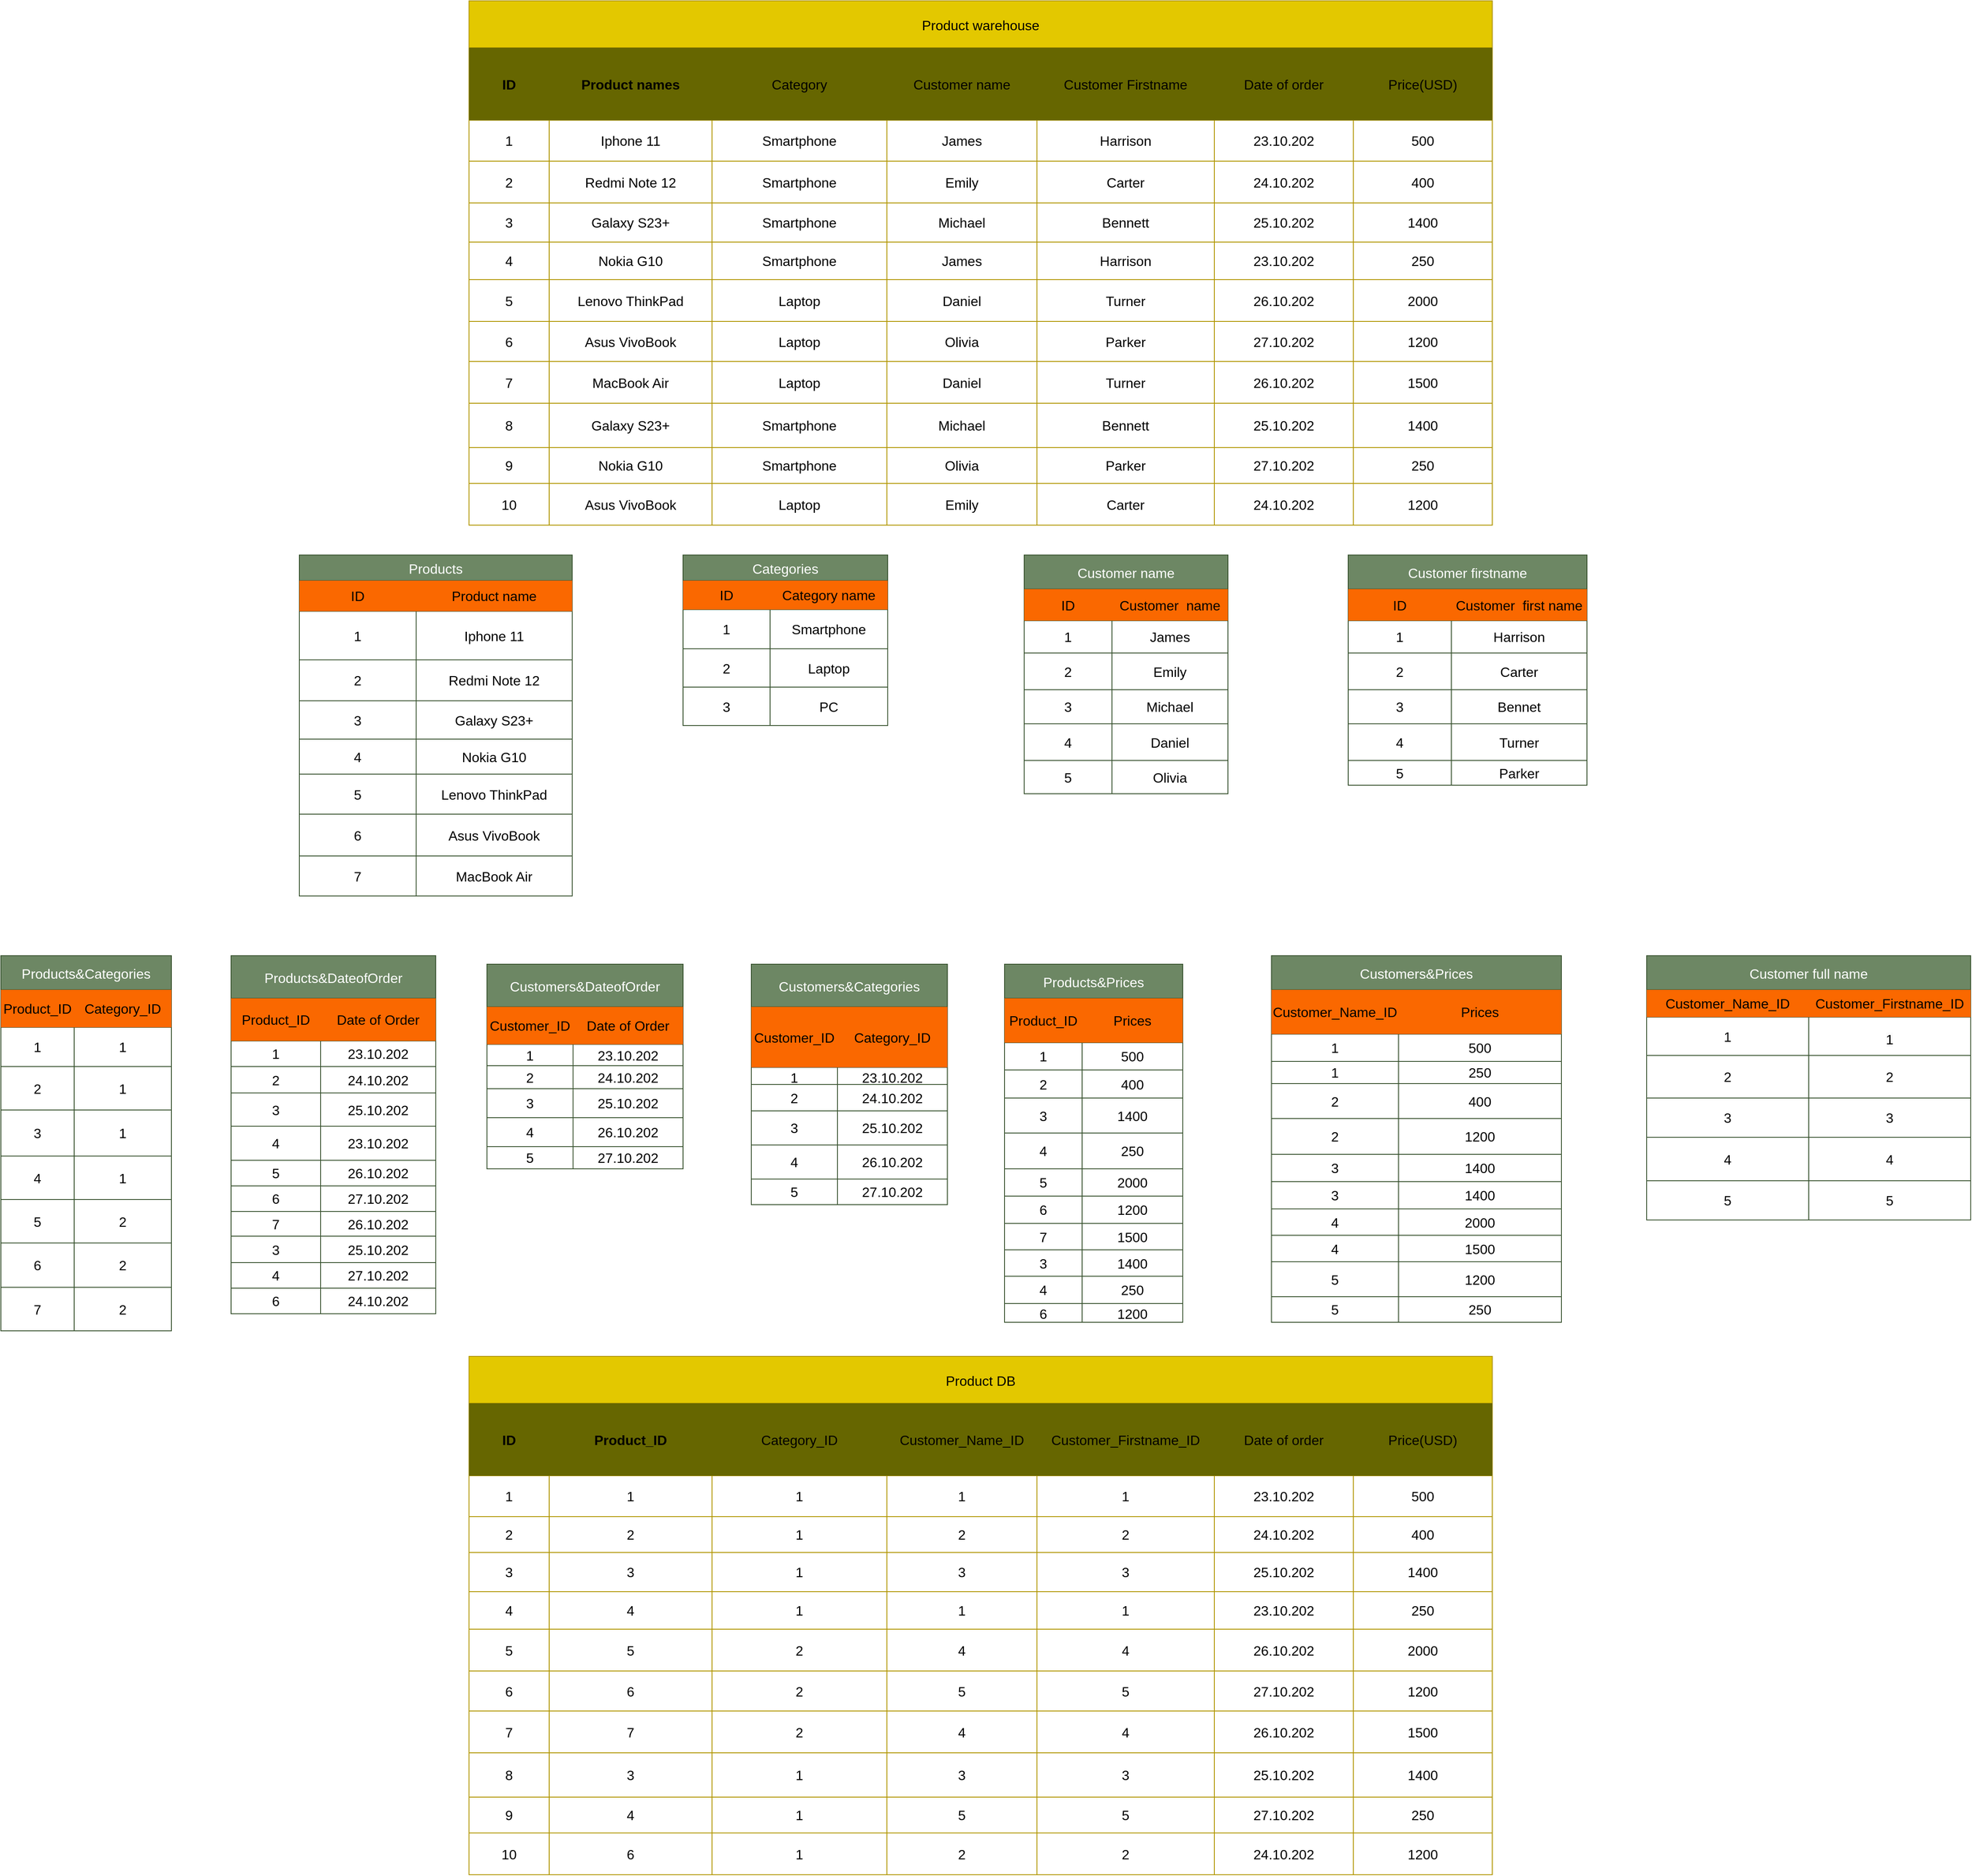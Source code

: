 <mxfile version="24.8.2">
  <diagram name="Page-1" id="efa7a0a1-bf9b-a30e-e6df-94a7791c09e9">
    <mxGraphModel dx="2724" dy="918" grid="1" gridSize="10" guides="1" tooltips="1" connect="1" arrows="1" fold="1" page="1" pageScale="1" pageWidth="826" pageHeight="1169" background="none" math="0" shadow="0">
      <root>
        <mxCell id="0" />
        <mxCell id="1" parent="0" />
        <mxCell id="d4cAKS4Gmh57V5tir3u1-370" value="Product warehouse" style="shape=table;startSize=55;container=1;collapsible=0;childLayout=tableLayout;strokeColor=#B09500;fontSize=16;fillColor=#e3c800;fontColor=#000000;" parent="1" vertex="1">
          <mxGeometry x="639" width="1200" height="615" as="geometry" />
        </mxCell>
        <mxCell id="d4cAKS4Gmh57V5tir3u1-371" value="" style="shape=tableRow;horizontal=0;startSize=0;swimlaneHead=0;swimlaneBody=0;strokeColor=inherit;top=0;left=0;bottom=0;right=0;collapsible=0;dropTarget=0;fillColor=none;points=[[0,0.5],[1,0.5]];portConstraint=eastwest;fontSize=16;labelBackgroundColor=none;" parent="d4cAKS4Gmh57V5tir3u1-370" vertex="1">
          <mxGeometry y="55" width="1200" height="85" as="geometry" />
        </mxCell>
        <mxCell id="d4cAKS4Gmh57V5tir3u1-372" value="&lt;b&gt;ID&lt;/b&gt;" style="shape=partialRectangle;html=1;whiteSpace=wrap;connectable=0;strokeColor=inherit;overflow=hidden;fillColor=#666600;top=0;left=0;bottom=0;right=0;pointerEvents=1;fontSize=16;" parent="d4cAKS4Gmh57V5tir3u1-371" vertex="1">
          <mxGeometry width="94" height="85" as="geometry">
            <mxRectangle width="94" height="85" as="alternateBounds" />
          </mxGeometry>
        </mxCell>
        <mxCell id="d4cAKS4Gmh57V5tir3u1-373" value="&lt;b&gt;Product names&lt;/b&gt;" style="shape=partialRectangle;html=1;whiteSpace=wrap;connectable=0;strokeColor=#000000;overflow=hidden;fillColor=#666600;top=0;left=0;bottom=0;right=0;pointerEvents=1;fontSize=16;" parent="d4cAKS4Gmh57V5tir3u1-371" vertex="1">
          <mxGeometry x="94" width="191" height="85" as="geometry">
            <mxRectangle width="191" height="85" as="alternateBounds" />
          </mxGeometry>
        </mxCell>
        <mxCell id="d4cAKS4Gmh57V5tir3u1-374" value="Category" style="shape=partialRectangle;html=1;whiteSpace=wrap;connectable=0;strokeColor=inherit;overflow=hidden;fillColor=#666600;top=0;left=0;bottom=0;right=0;pointerEvents=1;fontSize=16;" parent="d4cAKS4Gmh57V5tir3u1-371" vertex="1">
          <mxGeometry x="285" width="205" height="85" as="geometry">
            <mxRectangle width="205" height="85" as="alternateBounds" />
          </mxGeometry>
        </mxCell>
        <mxCell id="d4cAKS4Gmh57V5tir3u1-375" value="Customer name" style="shape=partialRectangle;html=1;whiteSpace=wrap;connectable=0;strokeColor=inherit;overflow=hidden;fillColor=#666600;top=0;left=0;bottom=0;right=0;pointerEvents=1;fontSize=16;" parent="d4cAKS4Gmh57V5tir3u1-371" vertex="1">
          <mxGeometry x="490" width="176" height="85" as="geometry">
            <mxRectangle width="176" height="85" as="alternateBounds" />
          </mxGeometry>
        </mxCell>
        <mxCell id="d4cAKS4Gmh57V5tir3u1-376" value="Customer Firstname" style="shape=partialRectangle;html=1;whiteSpace=wrap;connectable=0;strokeColor=inherit;overflow=hidden;fillColor=#666600;top=0;left=0;bottom=0;right=0;pointerEvents=1;fontSize=16;" parent="d4cAKS4Gmh57V5tir3u1-371" vertex="1">
          <mxGeometry x="666" width="208" height="85" as="geometry">
            <mxRectangle width="208" height="85" as="alternateBounds" />
          </mxGeometry>
        </mxCell>
        <mxCell id="d4cAKS4Gmh57V5tir3u1-377" value="Date of order" style="shape=partialRectangle;html=1;whiteSpace=wrap;connectable=0;strokeColor=#FAFAFA;overflow=hidden;fillColor=#666600;top=0;left=0;bottom=0;right=0;pointerEvents=1;fontSize=16;" parent="d4cAKS4Gmh57V5tir3u1-371" vertex="1">
          <mxGeometry x="874" width="163" height="85" as="geometry">
            <mxRectangle width="163" height="85" as="alternateBounds" />
          </mxGeometry>
        </mxCell>
        <mxCell id="yjHuWkdG8EMw_e3a8UeT-1" value="Price(USD)" style="shape=partialRectangle;html=1;whiteSpace=wrap;connectable=0;strokeColor=#FAFAFA;overflow=hidden;fillColor=#666600;top=0;left=0;bottom=0;right=0;pointerEvents=1;fontSize=16;" vertex="1" parent="d4cAKS4Gmh57V5tir3u1-371">
          <mxGeometry x="1037" width="163" height="85" as="geometry">
            <mxRectangle width="163" height="85" as="alternateBounds" />
          </mxGeometry>
        </mxCell>
        <mxCell id="d4cAKS4Gmh57V5tir3u1-378" value="" style="shape=tableRow;horizontal=0;startSize=0;swimlaneHead=0;swimlaneBody=0;strokeColor=inherit;top=0;left=0;bottom=0;right=0;collapsible=0;dropTarget=0;fillColor=none;points=[[0,0.5],[1,0.5]];portConstraint=eastwest;fontSize=16;" parent="d4cAKS4Gmh57V5tir3u1-370" vertex="1">
          <mxGeometry y="140" width="1200" height="48" as="geometry" />
        </mxCell>
        <mxCell id="d4cAKS4Gmh57V5tir3u1-379" value="1" style="shape=partialRectangle;html=1;whiteSpace=wrap;connectable=0;strokeColor=inherit;overflow=hidden;fillColor=none;top=0;left=0;bottom=0;right=0;pointerEvents=1;fontSize=16;" parent="d4cAKS4Gmh57V5tir3u1-378" vertex="1">
          <mxGeometry width="94" height="48" as="geometry">
            <mxRectangle width="94" height="48" as="alternateBounds" />
          </mxGeometry>
        </mxCell>
        <mxCell id="d4cAKS4Gmh57V5tir3u1-380" value="Iphone 11" style="shape=partialRectangle;html=1;whiteSpace=wrap;connectable=0;strokeColor=inherit;overflow=hidden;fillColor=none;top=0;left=0;bottom=0;right=0;pointerEvents=1;fontSize=16;" parent="d4cAKS4Gmh57V5tir3u1-378" vertex="1">
          <mxGeometry x="94" width="191" height="48" as="geometry">
            <mxRectangle width="191" height="48" as="alternateBounds" />
          </mxGeometry>
        </mxCell>
        <mxCell id="d4cAKS4Gmh57V5tir3u1-381" value="Smartphone" style="shape=partialRectangle;html=1;whiteSpace=wrap;connectable=0;strokeColor=inherit;overflow=hidden;fillColor=none;top=0;left=0;bottom=0;right=0;pointerEvents=1;fontSize=16;" parent="d4cAKS4Gmh57V5tir3u1-378" vertex="1">
          <mxGeometry x="285" width="205" height="48" as="geometry">
            <mxRectangle width="205" height="48" as="alternateBounds" />
          </mxGeometry>
        </mxCell>
        <mxCell id="d4cAKS4Gmh57V5tir3u1-382" value="James" style="shape=partialRectangle;html=1;whiteSpace=wrap;connectable=0;strokeColor=inherit;overflow=hidden;fillColor=none;top=0;left=0;bottom=0;right=0;pointerEvents=1;fontSize=16;" parent="d4cAKS4Gmh57V5tir3u1-378" vertex="1">
          <mxGeometry x="490" width="176" height="48" as="geometry">
            <mxRectangle width="176" height="48" as="alternateBounds" />
          </mxGeometry>
        </mxCell>
        <mxCell id="d4cAKS4Gmh57V5tir3u1-383" value="Harrison" style="shape=partialRectangle;html=1;whiteSpace=wrap;connectable=0;strokeColor=inherit;overflow=hidden;fillColor=none;top=0;left=0;bottom=0;right=0;pointerEvents=1;fontSize=16;" parent="d4cAKS4Gmh57V5tir3u1-378" vertex="1">
          <mxGeometry x="666" width="208" height="48" as="geometry">
            <mxRectangle width="208" height="48" as="alternateBounds" />
          </mxGeometry>
        </mxCell>
        <mxCell id="d4cAKS4Gmh57V5tir3u1-384" value="23.10.202" style="shape=partialRectangle;html=1;whiteSpace=wrap;connectable=0;strokeColor=inherit;overflow=hidden;fillColor=none;top=0;left=0;bottom=0;right=0;pointerEvents=1;fontSize=16;" parent="d4cAKS4Gmh57V5tir3u1-378" vertex="1">
          <mxGeometry x="874" width="163" height="48" as="geometry">
            <mxRectangle width="163" height="48" as="alternateBounds" />
          </mxGeometry>
        </mxCell>
        <mxCell id="yjHuWkdG8EMw_e3a8UeT-2" value="500" style="shape=partialRectangle;html=1;whiteSpace=wrap;connectable=0;strokeColor=inherit;overflow=hidden;fillColor=none;top=0;left=0;bottom=0;right=0;pointerEvents=1;fontSize=16;" vertex="1" parent="d4cAKS4Gmh57V5tir3u1-378">
          <mxGeometry x="1037" width="163" height="48" as="geometry">
            <mxRectangle width="163" height="48" as="alternateBounds" />
          </mxGeometry>
        </mxCell>
        <mxCell id="d4cAKS4Gmh57V5tir3u1-385" style="shape=tableRow;horizontal=0;startSize=0;swimlaneHead=0;swimlaneBody=0;strokeColor=inherit;top=0;left=0;bottom=0;right=0;collapsible=0;dropTarget=0;fillColor=none;points=[[0,0.5],[1,0.5]];portConstraint=eastwest;fontSize=16;" parent="d4cAKS4Gmh57V5tir3u1-370" vertex="1">
          <mxGeometry y="188" width="1200" height="49" as="geometry" />
        </mxCell>
        <mxCell id="d4cAKS4Gmh57V5tir3u1-386" value="2" style="shape=partialRectangle;html=1;whiteSpace=wrap;connectable=0;strokeColor=inherit;overflow=hidden;fillColor=none;top=0;left=0;bottom=0;right=0;pointerEvents=1;fontSize=16;" parent="d4cAKS4Gmh57V5tir3u1-385" vertex="1">
          <mxGeometry width="94" height="49" as="geometry">
            <mxRectangle width="94" height="49" as="alternateBounds" />
          </mxGeometry>
        </mxCell>
        <mxCell id="d4cAKS4Gmh57V5tir3u1-387" value="Redmi Note 12" style="shape=partialRectangle;html=1;whiteSpace=wrap;connectable=0;strokeColor=inherit;overflow=hidden;fillColor=none;top=0;left=0;bottom=0;right=0;pointerEvents=1;fontSize=16;" parent="d4cAKS4Gmh57V5tir3u1-385" vertex="1">
          <mxGeometry x="94" width="191" height="49" as="geometry">
            <mxRectangle width="191" height="49" as="alternateBounds" />
          </mxGeometry>
        </mxCell>
        <mxCell id="d4cAKS4Gmh57V5tir3u1-388" value="Smartphone" style="shape=partialRectangle;html=1;whiteSpace=wrap;connectable=0;strokeColor=inherit;overflow=hidden;fillColor=none;top=0;left=0;bottom=0;right=0;pointerEvents=1;fontSize=16;" parent="d4cAKS4Gmh57V5tir3u1-385" vertex="1">
          <mxGeometry x="285" width="205" height="49" as="geometry">
            <mxRectangle width="205" height="49" as="alternateBounds" />
          </mxGeometry>
        </mxCell>
        <mxCell id="d4cAKS4Gmh57V5tir3u1-389" value="Emily" style="shape=partialRectangle;html=1;whiteSpace=wrap;connectable=0;strokeColor=inherit;overflow=hidden;fillColor=none;top=0;left=0;bottom=0;right=0;pointerEvents=1;fontSize=16;" parent="d4cAKS4Gmh57V5tir3u1-385" vertex="1">
          <mxGeometry x="490" width="176" height="49" as="geometry">
            <mxRectangle width="176" height="49" as="alternateBounds" />
          </mxGeometry>
        </mxCell>
        <mxCell id="d4cAKS4Gmh57V5tir3u1-390" value="Carter" style="shape=partialRectangle;html=1;whiteSpace=wrap;connectable=0;strokeColor=inherit;overflow=hidden;fillColor=none;top=0;left=0;bottom=0;right=0;pointerEvents=1;fontSize=16;" parent="d4cAKS4Gmh57V5tir3u1-385" vertex="1">
          <mxGeometry x="666" width="208" height="49" as="geometry">
            <mxRectangle width="208" height="49" as="alternateBounds" />
          </mxGeometry>
        </mxCell>
        <mxCell id="d4cAKS4Gmh57V5tir3u1-391" value="24.10.202" style="shape=partialRectangle;html=1;whiteSpace=wrap;connectable=0;strokeColor=inherit;overflow=hidden;fillColor=none;top=0;left=0;bottom=0;right=0;pointerEvents=1;fontSize=16;" parent="d4cAKS4Gmh57V5tir3u1-385" vertex="1">
          <mxGeometry x="874" width="163" height="49" as="geometry">
            <mxRectangle width="163" height="49" as="alternateBounds" />
          </mxGeometry>
        </mxCell>
        <mxCell id="yjHuWkdG8EMw_e3a8UeT-3" value="400" style="shape=partialRectangle;html=1;whiteSpace=wrap;connectable=0;strokeColor=inherit;overflow=hidden;fillColor=none;top=0;left=0;bottom=0;right=0;pointerEvents=1;fontSize=16;" vertex="1" parent="d4cAKS4Gmh57V5tir3u1-385">
          <mxGeometry x="1037" width="163" height="49" as="geometry">
            <mxRectangle width="163" height="49" as="alternateBounds" />
          </mxGeometry>
        </mxCell>
        <mxCell id="d4cAKS4Gmh57V5tir3u1-392" style="shape=tableRow;horizontal=0;startSize=0;swimlaneHead=0;swimlaneBody=0;strokeColor=inherit;top=0;left=0;bottom=0;right=0;collapsible=0;dropTarget=0;fillColor=none;points=[[0,0.5],[1,0.5]];portConstraint=eastwest;fontSize=16;" parent="d4cAKS4Gmh57V5tir3u1-370" vertex="1">
          <mxGeometry y="237" width="1200" height="46" as="geometry" />
        </mxCell>
        <mxCell id="d4cAKS4Gmh57V5tir3u1-393" value="3" style="shape=partialRectangle;html=1;whiteSpace=wrap;connectable=0;strokeColor=inherit;overflow=hidden;fillColor=none;top=0;left=0;bottom=0;right=0;pointerEvents=1;fontSize=16;" parent="d4cAKS4Gmh57V5tir3u1-392" vertex="1">
          <mxGeometry width="94" height="46" as="geometry">
            <mxRectangle width="94" height="46" as="alternateBounds" />
          </mxGeometry>
        </mxCell>
        <mxCell id="d4cAKS4Gmh57V5tir3u1-394" value="Galaxy S23+" style="shape=partialRectangle;html=1;whiteSpace=wrap;connectable=0;strokeColor=inherit;overflow=hidden;fillColor=none;top=0;left=0;bottom=0;right=0;pointerEvents=1;fontSize=16;" parent="d4cAKS4Gmh57V5tir3u1-392" vertex="1">
          <mxGeometry x="94" width="191" height="46" as="geometry">
            <mxRectangle width="191" height="46" as="alternateBounds" />
          </mxGeometry>
        </mxCell>
        <mxCell id="d4cAKS4Gmh57V5tir3u1-395" value="Smartphone" style="shape=partialRectangle;html=1;whiteSpace=wrap;connectable=0;strokeColor=inherit;overflow=hidden;fillColor=none;top=0;left=0;bottom=0;right=0;pointerEvents=1;fontSize=16;" parent="d4cAKS4Gmh57V5tir3u1-392" vertex="1">
          <mxGeometry x="285" width="205" height="46" as="geometry">
            <mxRectangle width="205" height="46" as="alternateBounds" />
          </mxGeometry>
        </mxCell>
        <mxCell id="d4cAKS4Gmh57V5tir3u1-396" value="Michael" style="shape=partialRectangle;html=1;whiteSpace=wrap;connectable=0;strokeColor=inherit;overflow=hidden;fillColor=none;top=0;left=0;bottom=0;right=0;pointerEvents=1;fontSize=16;" parent="d4cAKS4Gmh57V5tir3u1-392" vertex="1">
          <mxGeometry x="490" width="176" height="46" as="geometry">
            <mxRectangle width="176" height="46" as="alternateBounds" />
          </mxGeometry>
        </mxCell>
        <mxCell id="d4cAKS4Gmh57V5tir3u1-397" value="Bennett" style="shape=partialRectangle;html=1;whiteSpace=wrap;connectable=0;strokeColor=inherit;overflow=hidden;fillColor=none;top=0;left=0;bottom=0;right=0;pointerEvents=1;fontSize=16;" parent="d4cAKS4Gmh57V5tir3u1-392" vertex="1">
          <mxGeometry x="666" width="208" height="46" as="geometry">
            <mxRectangle width="208" height="46" as="alternateBounds" />
          </mxGeometry>
        </mxCell>
        <mxCell id="d4cAKS4Gmh57V5tir3u1-398" value="25.10.202" style="shape=partialRectangle;html=1;whiteSpace=wrap;connectable=0;strokeColor=inherit;overflow=hidden;fillColor=none;top=0;left=0;bottom=0;right=0;pointerEvents=1;fontSize=16;" parent="d4cAKS4Gmh57V5tir3u1-392" vertex="1">
          <mxGeometry x="874" width="163" height="46" as="geometry">
            <mxRectangle width="163" height="46" as="alternateBounds" />
          </mxGeometry>
        </mxCell>
        <mxCell id="yjHuWkdG8EMw_e3a8UeT-4" value="1400" style="shape=partialRectangle;html=1;whiteSpace=wrap;connectable=0;strokeColor=inherit;overflow=hidden;fillColor=none;top=0;left=0;bottom=0;right=0;pointerEvents=1;fontSize=16;" vertex="1" parent="d4cAKS4Gmh57V5tir3u1-392">
          <mxGeometry x="1037" width="163" height="46" as="geometry">
            <mxRectangle width="163" height="46" as="alternateBounds" />
          </mxGeometry>
        </mxCell>
        <mxCell id="d4cAKS4Gmh57V5tir3u1-399" style="shape=tableRow;horizontal=0;startSize=0;swimlaneHead=0;swimlaneBody=0;strokeColor=inherit;top=0;left=0;bottom=0;right=0;collapsible=0;dropTarget=0;fillColor=none;points=[[0,0.5],[1,0.5]];portConstraint=eastwest;fontSize=16;" parent="d4cAKS4Gmh57V5tir3u1-370" vertex="1">
          <mxGeometry y="283" width="1200" height="44" as="geometry" />
        </mxCell>
        <mxCell id="d4cAKS4Gmh57V5tir3u1-400" value="4" style="shape=partialRectangle;html=1;whiteSpace=wrap;connectable=0;strokeColor=inherit;overflow=hidden;fillColor=none;top=0;left=0;bottom=0;right=0;pointerEvents=1;fontSize=16;" parent="d4cAKS4Gmh57V5tir3u1-399" vertex="1">
          <mxGeometry width="94" height="44" as="geometry">
            <mxRectangle width="94" height="44" as="alternateBounds" />
          </mxGeometry>
        </mxCell>
        <mxCell id="d4cAKS4Gmh57V5tir3u1-401" value="Nokia G10" style="shape=partialRectangle;html=1;whiteSpace=wrap;connectable=0;strokeColor=inherit;overflow=hidden;fillColor=none;top=0;left=0;bottom=0;right=0;pointerEvents=1;fontSize=16;" parent="d4cAKS4Gmh57V5tir3u1-399" vertex="1">
          <mxGeometry x="94" width="191" height="44" as="geometry">
            <mxRectangle width="191" height="44" as="alternateBounds" />
          </mxGeometry>
        </mxCell>
        <mxCell id="d4cAKS4Gmh57V5tir3u1-402" value="Smartphone" style="shape=partialRectangle;html=1;whiteSpace=wrap;connectable=0;strokeColor=inherit;overflow=hidden;fillColor=none;top=0;left=0;bottom=0;right=0;pointerEvents=1;fontSize=16;" parent="d4cAKS4Gmh57V5tir3u1-399" vertex="1">
          <mxGeometry x="285" width="205" height="44" as="geometry">
            <mxRectangle width="205" height="44" as="alternateBounds" />
          </mxGeometry>
        </mxCell>
        <mxCell id="d4cAKS4Gmh57V5tir3u1-403" value="James" style="shape=partialRectangle;html=1;whiteSpace=wrap;connectable=0;strokeColor=inherit;overflow=hidden;fillColor=none;top=0;left=0;bottom=0;right=0;pointerEvents=1;fontSize=16;" parent="d4cAKS4Gmh57V5tir3u1-399" vertex="1">
          <mxGeometry x="490" width="176" height="44" as="geometry">
            <mxRectangle width="176" height="44" as="alternateBounds" />
          </mxGeometry>
        </mxCell>
        <mxCell id="d4cAKS4Gmh57V5tir3u1-404" value="Harrison" style="shape=partialRectangle;html=1;whiteSpace=wrap;connectable=0;strokeColor=inherit;overflow=hidden;fillColor=none;top=0;left=0;bottom=0;right=0;pointerEvents=1;fontSize=16;" parent="d4cAKS4Gmh57V5tir3u1-399" vertex="1">
          <mxGeometry x="666" width="208" height="44" as="geometry">
            <mxRectangle width="208" height="44" as="alternateBounds" />
          </mxGeometry>
        </mxCell>
        <mxCell id="d4cAKS4Gmh57V5tir3u1-405" value="23.10.202" style="shape=partialRectangle;html=1;whiteSpace=wrap;connectable=0;strokeColor=inherit;overflow=hidden;fillColor=none;top=0;left=0;bottom=0;right=0;pointerEvents=1;fontSize=16;" parent="d4cAKS4Gmh57V5tir3u1-399" vertex="1">
          <mxGeometry x="874" width="163" height="44" as="geometry">
            <mxRectangle width="163" height="44" as="alternateBounds" />
          </mxGeometry>
        </mxCell>
        <mxCell id="yjHuWkdG8EMw_e3a8UeT-5" value="250" style="shape=partialRectangle;html=1;whiteSpace=wrap;connectable=0;strokeColor=inherit;overflow=hidden;fillColor=none;top=0;left=0;bottom=0;right=0;pointerEvents=1;fontSize=16;" vertex="1" parent="d4cAKS4Gmh57V5tir3u1-399">
          <mxGeometry x="1037" width="163" height="44" as="geometry">
            <mxRectangle width="163" height="44" as="alternateBounds" />
          </mxGeometry>
        </mxCell>
        <mxCell id="d4cAKS4Gmh57V5tir3u1-406" style="shape=tableRow;horizontal=0;startSize=0;swimlaneHead=0;swimlaneBody=0;strokeColor=inherit;top=0;left=0;bottom=0;right=0;collapsible=0;dropTarget=0;fillColor=none;points=[[0,0.5],[1,0.5]];portConstraint=eastwest;fontSize=16;" parent="d4cAKS4Gmh57V5tir3u1-370" vertex="1">
          <mxGeometry y="327" width="1200" height="49" as="geometry" />
        </mxCell>
        <mxCell id="d4cAKS4Gmh57V5tir3u1-407" value="5" style="shape=partialRectangle;html=1;whiteSpace=wrap;connectable=0;strokeColor=inherit;overflow=hidden;fillColor=none;top=0;left=0;bottom=0;right=0;pointerEvents=1;fontSize=16;" parent="d4cAKS4Gmh57V5tir3u1-406" vertex="1">
          <mxGeometry width="94" height="49" as="geometry">
            <mxRectangle width="94" height="49" as="alternateBounds" />
          </mxGeometry>
        </mxCell>
        <mxCell id="d4cAKS4Gmh57V5tir3u1-408" value="Lenovo ThinkPad" style="shape=partialRectangle;html=1;whiteSpace=wrap;connectable=0;strokeColor=inherit;overflow=hidden;fillColor=none;top=0;left=0;bottom=0;right=0;pointerEvents=1;fontSize=16;" parent="d4cAKS4Gmh57V5tir3u1-406" vertex="1">
          <mxGeometry x="94" width="191" height="49" as="geometry">
            <mxRectangle width="191" height="49" as="alternateBounds" />
          </mxGeometry>
        </mxCell>
        <mxCell id="d4cAKS4Gmh57V5tir3u1-409" value="Laptop" style="shape=partialRectangle;html=1;whiteSpace=wrap;connectable=0;strokeColor=inherit;overflow=hidden;fillColor=none;top=0;left=0;bottom=0;right=0;pointerEvents=1;fontSize=16;" parent="d4cAKS4Gmh57V5tir3u1-406" vertex="1">
          <mxGeometry x="285" width="205" height="49" as="geometry">
            <mxRectangle width="205" height="49" as="alternateBounds" />
          </mxGeometry>
        </mxCell>
        <mxCell id="d4cAKS4Gmh57V5tir3u1-410" value="Daniel" style="shape=partialRectangle;html=1;whiteSpace=wrap;connectable=0;strokeColor=inherit;overflow=hidden;fillColor=none;top=0;left=0;bottom=0;right=0;pointerEvents=1;fontSize=16;" parent="d4cAKS4Gmh57V5tir3u1-406" vertex="1">
          <mxGeometry x="490" width="176" height="49" as="geometry">
            <mxRectangle width="176" height="49" as="alternateBounds" />
          </mxGeometry>
        </mxCell>
        <mxCell id="d4cAKS4Gmh57V5tir3u1-411" value="Turner" style="shape=partialRectangle;html=1;whiteSpace=wrap;connectable=0;strokeColor=inherit;overflow=hidden;fillColor=none;top=0;left=0;bottom=0;right=0;pointerEvents=1;fontSize=16;" parent="d4cAKS4Gmh57V5tir3u1-406" vertex="1">
          <mxGeometry x="666" width="208" height="49" as="geometry">
            <mxRectangle width="208" height="49" as="alternateBounds" />
          </mxGeometry>
        </mxCell>
        <mxCell id="d4cAKS4Gmh57V5tir3u1-412" value="26.10.202" style="shape=partialRectangle;html=1;whiteSpace=wrap;connectable=0;strokeColor=inherit;overflow=hidden;fillColor=none;top=0;left=0;bottom=0;right=0;pointerEvents=1;fontSize=16;" parent="d4cAKS4Gmh57V5tir3u1-406" vertex="1">
          <mxGeometry x="874" width="163" height="49" as="geometry">
            <mxRectangle width="163" height="49" as="alternateBounds" />
          </mxGeometry>
        </mxCell>
        <mxCell id="yjHuWkdG8EMw_e3a8UeT-6" value="2000" style="shape=partialRectangle;html=1;whiteSpace=wrap;connectable=0;strokeColor=inherit;overflow=hidden;fillColor=none;top=0;left=0;bottom=0;right=0;pointerEvents=1;fontSize=16;" vertex="1" parent="d4cAKS4Gmh57V5tir3u1-406">
          <mxGeometry x="1037" width="163" height="49" as="geometry">
            <mxRectangle width="163" height="49" as="alternateBounds" />
          </mxGeometry>
        </mxCell>
        <mxCell id="d4cAKS4Gmh57V5tir3u1-413" style="shape=tableRow;horizontal=0;startSize=0;swimlaneHead=0;swimlaneBody=0;strokeColor=inherit;top=0;left=0;bottom=0;right=0;collapsible=0;dropTarget=0;fillColor=none;points=[[0,0.5],[1,0.5]];portConstraint=eastwest;fontSize=16;" parent="d4cAKS4Gmh57V5tir3u1-370" vertex="1">
          <mxGeometry y="376" width="1200" height="47" as="geometry" />
        </mxCell>
        <mxCell id="d4cAKS4Gmh57V5tir3u1-414" value="6" style="shape=partialRectangle;html=1;whiteSpace=wrap;connectable=0;strokeColor=inherit;overflow=hidden;fillColor=none;top=0;left=0;bottom=0;right=0;pointerEvents=1;fontSize=16;" parent="d4cAKS4Gmh57V5tir3u1-413" vertex="1">
          <mxGeometry width="94" height="47" as="geometry">
            <mxRectangle width="94" height="47" as="alternateBounds" />
          </mxGeometry>
        </mxCell>
        <mxCell id="d4cAKS4Gmh57V5tir3u1-415" value="Asus VivoBook" style="shape=partialRectangle;html=1;whiteSpace=wrap;connectable=0;strokeColor=inherit;overflow=hidden;fillColor=none;top=0;left=0;bottom=0;right=0;pointerEvents=1;fontSize=16;" parent="d4cAKS4Gmh57V5tir3u1-413" vertex="1">
          <mxGeometry x="94" width="191" height="47" as="geometry">
            <mxRectangle width="191" height="47" as="alternateBounds" />
          </mxGeometry>
        </mxCell>
        <mxCell id="d4cAKS4Gmh57V5tir3u1-416" value="Laptop" style="shape=partialRectangle;html=1;whiteSpace=wrap;connectable=0;strokeColor=inherit;overflow=hidden;fillColor=none;top=0;left=0;bottom=0;right=0;pointerEvents=1;fontSize=16;" parent="d4cAKS4Gmh57V5tir3u1-413" vertex="1">
          <mxGeometry x="285" width="205" height="47" as="geometry">
            <mxRectangle width="205" height="47" as="alternateBounds" />
          </mxGeometry>
        </mxCell>
        <mxCell id="d4cAKS4Gmh57V5tir3u1-417" value="Olivia" style="shape=partialRectangle;html=1;whiteSpace=wrap;connectable=0;strokeColor=inherit;overflow=hidden;fillColor=none;top=0;left=0;bottom=0;right=0;pointerEvents=1;fontSize=16;" parent="d4cAKS4Gmh57V5tir3u1-413" vertex="1">
          <mxGeometry x="490" width="176" height="47" as="geometry">
            <mxRectangle width="176" height="47" as="alternateBounds" />
          </mxGeometry>
        </mxCell>
        <mxCell id="d4cAKS4Gmh57V5tir3u1-418" value="Parker" style="shape=partialRectangle;html=1;whiteSpace=wrap;connectable=0;strokeColor=inherit;overflow=hidden;fillColor=none;top=0;left=0;bottom=0;right=0;pointerEvents=1;fontSize=16;" parent="d4cAKS4Gmh57V5tir3u1-413" vertex="1">
          <mxGeometry x="666" width="208" height="47" as="geometry">
            <mxRectangle width="208" height="47" as="alternateBounds" />
          </mxGeometry>
        </mxCell>
        <mxCell id="d4cAKS4Gmh57V5tir3u1-419" value="27.10.202" style="shape=partialRectangle;html=1;whiteSpace=wrap;connectable=0;strokeColor=inherit;overflow=hidden;fillColor=none;top=0;left=0;bottom=0;right=0;pointerEvents=1;fontSize=16;" parent="d4cAKS4Gmh57V5tir3u1-413" vertex="1">
          <mxGeometry x="874" width="163" height="47" as="geometry">
            <mxRectangle width="163" height="47" as="alternateBounds" />
          </mxGeometry>
        </mxCell>
        <mxCell id="yjHuWkdG8EMw_e3a8UeT-7" value="1200" style="shape=partialRectangle;html=1;whiteSpace=wrap;connectable=0;strokeColor=inherit;overflow=hidden;fillColor=none;top=0;left=0;bottom=0;right=0;pointerEvents=1;fontSize=16;" vertex="1" parent="d4cAKS4Gmh57V5tir3u1-413">
          <mxGeometry x="1037" width="163" height="47" as="geometry">
            <mxRectangle width="163" height="47" as="alternateBounds" />
          </mxGeometry>
        </mxCell>
        <mxCell id="d4cAKS4Gmh57V5tir3u1-420" style="shape=tableRow;horizontal=0;startSize=0;swimlaneHead=0;swimlaneBody=0;strokeColor=inherit;top=0;left=0;bottom=0;right=0;collapsible=0;dropTarget=0;fillColor=none;points=[[0,0.5],[1,0.5]];portConstraint=eastwest;fontSize=16;" parent="d4cAKS4Gmh57V5tir3u1-370" vertex="1">
          <mxGeometry y="423" width="1200" height="49" as="geometry" />
        </mxCell>
        <mxCell id="d4cAKS4Gmh57V5tir3u1-421" value="7" style="shape=partialRectangle;html=1;whiteSpace=wrap;connectable=0;strokeColor=inherit;overflow=hidden;fillColor=none;top=0;left=0;bottom=0;right=0;pointerEvents=1;fontSize=16;" parent="d4cAKS4Gmh57V5tir3u1-420" vertex="1">
          <mxGeometry width="94" height="49" as="geometry">
            <mxRectangle width="94" height="49" as="alternateBounds" />
          </mxGeometry>
        </mxCell>
        <mxCell id="d4cAKS4Gmh57V5tir3u1-422" value="MacBook Air" style="shape=partialRectangle;html=1;whiteSpace=wrap;connectable=0;strokeColor=inherit;overflow=hidden;fillColor=none;top=0;left=0;bottom=0;right=0;pointerEvents=1;fontSize=16;" parent="d4cAKS4Gmh57V5tir3u1-420" vertex="1">
          <mxGeometry x="94" width="191" height="49" as="geometry">
            <mxRectangle width="191" height="49" as="alternateBounds" />
          </mxGeometry>
        </mxCell>
        <mxCell id="d4cAKS4Gmh57V5tir3u1-423" value="Laptop" style="shape=partialRectangle;html=1;whiteSpace=wrap;connectable=0;strokeColor=inherit;overflow=hidden;fillColor=none;top=0;left=0;bottom=0;right=0;pointerEvents=1;fontSize=16;" parent="d4cAKS4Gmh57V5tir3u1-420" vertex="1">
          <mxGeometry x="285" width="205" height="49" as="geometry">
            <mxRectangle width="205" height="49" as="alternateBounds" />
          </mxGeometry>
        </mxCell>
        <mxCell id="d4cAKS4Gmh57V5tir3u1-424" value="Daniel" style="shape=partialRectangle;html=1;whiteSpace=wrap;connectable=0;strokeColor=inherit;overflow=hidden;fillColor=none;top=0;left=0;bottom=0;right=0;pointerEvents=1;fontSize=16;" parent="d4cAKS4Gmh57V5tir3u1-420" vertex="1">
          <mxGeometry x="490" width="176" height="49" as="geometry">
            <mxRectangle width="176" height="49" as="alternateBounds" />
          </mxGeometry>
        </mxCell>
        <mxCell id="d4cAKS4Gmh57V5tir3u1-425" value="Turner" style="shape=partialRectangle;html=1;whiteSpace=wrap;connectable=0;strokeColor=inherit;overflow=hidden;fillColor=none;top=0;left=0;bottom=0;right=0;pointerEvents=1;fontSize=16;" parent="d4cAKS4Gmh57V5tir3u1-420" vertex="1">
          <mxGeometry x="666" width="208" height="49" as="geometry">
            <mxRectangle width="208" height="49" as="alternateBounds" />
          </mxGeometry>
        </mxCell>
        <mxCell id="d4cAKS4Gmh57V5tir3u1-426" value="26.10.202" style="shape=partialRectangle;html=1;whiteSpace=wrap;connectable=0;strokeColor=inherit;overflow=hidden;fillColor=none;top=0;left=0;bottom=0;right=0;pointerEvents=1;fontSize=16;" parent="d4cAKS4Gmh57V5tir3u1-420" vertex="1">
          <mxGeometry x="874" width="163" height="49" as="geometry">
            <mxRectangle width="163" height="49" as="alternateBounds" />
          </mxGeometry>
        </mxCell>
        <mxCell id="yjHuWkdG8EMw_e3a8UeT-8" value="1500" style="shape=partialRectangle;html=1;whiteSpace=wrap;connectable=0;strokeColor=inherit;overflow=hidden;fillColor=none;top=0;left=0;bottom=0;right=0;pointerEvents=1;fontSize=16;" vertex="1" parent="d4cAKS4Gmh57V5tir3u1-420">
          <mxGeometry x="1037" width="163" height="49" as="geometry">
            <mxRectangle width="163" height="49" as="alternateBounds" />
          </mxGeometry>
        </mxCell>
        <mxCell id="d4cAKS4Gmh57V5tir3u1-427" style="shape=tableRow;horizontal=0;startSize=0;swimlaneHead=0;swimlaneBody=0;strokeColor=inherit;top=0;left=0;bottom=0;right=0;collapsible=0;dropTarget=0;fillColor=none;points=[[0,0.5],[1,0.5]];portConstraint=eastwest;fontSize=16;" parent="d4cAKS4Gmh57V5tir3u1-370" vertex="1">
          <mxGeometry y="472" width="1200" height="52" as="geometry" />
        </mxCell>
        <mxCell id="d4cAKS4Gmh57V5tir3u1-428" value="8" style="shape=partialRectangle;html=1;whiteSpace=wrap;connectable=0;strokeColor=inherit;overflow=hidden;fillColor=none;top=0;left=0;bottom=0;right=0;pointerEvents=1;fontSize=16;" parent="d4cAKS4Gmh57V5tir3u1-427" vertex="1">
          <mxGeometry width="94" height="52" as="geometry">
            <mxRectangle width="94" height="52" as="alternateBounds" />
          </mxGeometry>
        </mxCell>
        <mxCell id="d4cAKS4Gmh57V5tir3u1-429" value="Galaxy S23+" style="shape=partialRectangle;html=1;whiteSpace=wrap;connectable=0;strokeColor=inherit;overflow=hidden;fillColor=none;top=0;left=0;bottom=0;right=0;pointerEvents=1;fontSize=16;" parent="d4cAKS4Gmh57V5tir3u1-427" vertex="1">
          <mxGeometry x="94" width="191" height="52" as="geometry">
            <mxRectangle width="191" height="52" as="alternateBounds" />
          </mxGeometry>
        </mxCell>
        <mxCell id="d4cAKS4Gmh57V5tir3u1-430" value="Smartphone" style="shape=partialRectangle;html=1;whiteSpace=wrap;connectable=0;strokeColor=inherit;overflow=hidden;fillColor=none;top=0;left=0;bottom=0;right=0;pointerEvents=1;fontSize=16;" parent="d4cAKS4Gmh57V5tir3u1-427" vertex="1">
          <mxGeometry x="285" width="205" height="52" as="geometry">
            <mxRectangle width="205" height="52" as="alternateBounds" />
          </mxGeometry>
        </mxCell>
        <mxCell id="d4cAKS4Gmh57V5tir3u1-431" value="Michael" style="shape=partialRectangle;html=1;whiteSpace=wrap;connectable=0;strokeColor=inherit;overflow=hidden;fillColor=none;top=0;left=0;bottom=0;right=0;pointerEvents=1;fontSize=16;" parent="d4cAKS4Gmh57V5tir3u1-427" vertex="1">
          <mxGeometry x="490" width="176" height="52" as="geometry">
            <mxRectangle width="176" height="52" as="alternateBounds" />
          </mxGeometry>
        </mxCell>
        <mxCell id="d4cAKS4Gmh57V5tir3u1-432" value="Bennett" style="shape=partialRectangle;html=1;whiteSpace=wrap;connectable=0;strokeColor=inherit;overflow=hidden;fillColor=none;top=0;left=0;bottom=0;right=0;pointerEvents=1;fontSize=16;" parent="d4cAKS4Gmh57V5tir3u1-427" vertex="1">
          <mxGeometry x="666" width="208" height="52" as="geometry">
            <mxRectangle width="208" height="52" as="alternateBounds" />
          </mxGeometry>
        </mxCell>
        <mxCell id="d4cAKS4Gmh57V5tir3u1-433" value="25.10.202" style="shape=partialRectangle;html=1;whiteSpace=wrap;connectable=0;strokeColor=inherit;overflow=hidden;fillColor=none;top=0;left=0;bottom=0;right=0;pointerEvents=1;fontSize=16;" parent="d4cAKS4Gmh57V5tir3u1-427" vertex="1">
          <mxGeometry x="874" width="163" height="52" as="geometry">
            <mxRectangle width="163" height="52" as="alternateBounds" />
          </mxGeometry>
        </mxCell>
        <mxCell id="yjHuWkdG8EMw_e3a8UeT-9" value="1400" style="shape=partialRectangle;html=1;whiteSpace=wrap;connectable=0;strokeColor=inherit;overflow=hidden;fillColor=none;top=0;left=0;bottom=0;right=0;pointerEvents=1;fontSize=16;" vertex="1" parent="d4cAKS4Gmh57V5tir3u1-427">
          <mxGeometry x="1037" width="163" height="52" as="geometry">
            <mxRectangle width="163" height="52" as="alternateBounds" />
          </mxGeometry>
        </mxCell>
        <mxCell id="d4cAKS4Gmh57V5tir3u1-434" style="shape=tableRow;horizontal=0;startSize=0;swimlaneHead=0;swimlaneBody=0;strokeColor=inherit;top=0;left=0;bottom=0;right=0;collapsible=0;dropTarget=0;fillColor=none;points=[[0,0.5],[1,0.5]];portConstraint=eastwest;fontSize=16;" parent="d4cAKS4Gmh57V5tir3u1-370" vertex="1">
          <mxGeometry y="524" width="1200" height="42" as="geometry" />
        </mxCell>
        <mxCell id="d4cAKS4Gmh57V5tir3u1-435" value="9" style="shape=partialRectangle;html=1;whiteSpace=wrap;connectable=0;strokeColor=inherit;overflow=hidden;fillColor=none;top=0;left=0;bottom=0;right=0;pointerEvents=1;fontSize=16;" parent="d4cAKS4Gmh57V5tir3u1-434" vertex="1">
          <mxGeometry width="94" height="42" as="geometry">
            <mxRectangle width="94" height="42" as="alternateBounds" />
          </mxGeometry>
        </mxCell>
        <mxCell id="d4cAKS4Gmh57V5tir3u1-436" value="Nokia G10" style="shape=partialRectangle;html=1;whiteSpace=wrap;connectable=0;strokeColor=inherit;overflow=hidden;fillColor=none;top=0;left=0;bottom=0;right=0;pointerEvents=1;fontSize=16;" parent="d4cAKS4Gmh57V5tir3u1-434" vertex="1">
          <mxGeometry x="94" width="191" height="42" as="geometry">
            <mxRectangle width="191" height="42" as="alternateBounds" />
          </mxGeometry>
        </mxCell>
        <mxCell id="d4cAKS4Gmh57V5tir3u1-437" value="Smartphone" style="shape=partialRectangle;html=1;whiteSpace=wrap;connectable=0;strokeColor=inherit;overflow=hidden;fillColor=none;top=0;left=0;bottom=0;right=0;pointerEvents=1;fontSize=16;" parent="d4cAKS4Gmh57V5tir3u1-434" vertex="1">
          <mxGeometry x="285" width="205" height="42" as="geometry">
            <mxRectangle width="205" height="42" as="alternateBounds" />
          </mxGeometry>
        </mxCell>
        <mxCell id="d4cAKS4Gmh57V5tir3u1-438" value="Olivia" style="shape=partialRectangle;html=1;whiteSpace=wrap;connectable=0;strokeColor=inherit;overflow=hidden;fillColor=none;top=0;left=0;bottom=0;right=0;pointerEvents=1;fontSize=16;" parent="d4cAKS4Gmh57V5tir3u1-434" vertex="1">
          <mxGeometry x="490" width="176" height="42" as="geometry">
            <mxRectangle width="176" height="42" as="alternateBounds" />
          </mxGeometry>
        </mxCell>
        <mxCell id="d4cAKS4Gmh57V5tir3u1-439" value="Parker" style="shape=partialRectangle;html=1;whiteSpace=wrap;connectable=0;strokeColor=inherit;overflow=hidden;fillColor=none;top=0;left=0;bottom=0;right=0;pointerEvents=1;fontSize=16;" parent="d4cAKS4Gmh57V5tir3u1-434" vertex="1">
          <mxGeometry x="666" width="208" height="42" as="geometry">
            <mxRectangle width="208" height="42" as="alternateBounds" />
          </mxGeometry>
        </mxCell>
        <mxCell id="d4cAKS4Gmh57V5tir3u1-440" value="27.10.202" style="shape=partialRectangle;html=1;whiteSpace=wrap;connectable=0;strokeColor=inherit;overflow=hidden;fillColor=none;top=0;left=0;bottom=0;right=0;pointerEvents=1;fontSize=16;" parent="d4cAKS4Gmh57V5tir3u1-434" vertex="1">
          <mxGeometry x="874" width="163" height="42" as="geometry">
            <mxRectangle width="163" height="42" as="alternateBounds" />
          </mxGeometry>
        </mxCell>
        <mxCell id="yjHuWkdG8EMw_e3a8UeT-10" value="250" style="shape=partialRectangle;html=1;whiteSpace=wrap;connectable=0;strokeColor=inherit;overflow=hidden;fillColor=none;top=0;left=0;bottom=0;right=0;pointerEvents=1;fontSize=16;" vertex="1" parent="d4cAKS4Gmh57V5tir3u1-434">
          <mxGeometry x="1037" width="163" height="42" as="geometry">
            <mxRectangle width="163" height="42" as="alternateBounds" />
          </mxGeometry>
        </mxCell>
        <mxCell id="d4cAKS4Gmh57V5tir3u1-441" style="shape=tableRow;horizontal=0;startSize=0;swimlaneHead=0;swimlaneBody=0;strokeColor=inherit;top=0;left=0;bottom=0;right=0;collapsible=0;dropTarget=0;fillColor=none;points=[[0,0.5],[1,0.5]];portConstraint=eastwest;fontSize=16;" parent="d4cAKS4Gmh57V5tir3u1-370" vertex="1">
          <mxGeometry y="566" width="1200" height="49" as="geometry" />
        </mxCell>
        <mxCell id="d4cAKS4Gmh57V5tir3u1-442" value="10" style="shape=partialRectangle;html=1;whiteSpace=wrap;connectable=0;strokeColor=inherit;overflow=hidden;fillColor=none;top=0;left=0;bottom=0;right=0;pointerEvents=1;fontSize=16;" parent="d4cAKS4Gmh57V5tir3u1-441" vertex="1">
          <mxGeometry width="94" height="49" as="geometry">
            <mxRectangle width="94" height="49" as="alternateBounds" />
          </mxGeometry>
        </mxCell>
        <mxCell id="d4cAKS4Gmh57V5tir3u1-443" value="Asus VivoBook" style="shape=partialRectangle;html=1;whiteSpace=wrap;connectable=0;strokeColor=inherit;overflow=hidden;fillColor=none;top=0;left=0;bottom=0;right=0;pointerEvents=1;fontSize=16;" parent="d4cAKS4Gmh57V5tir3u1-441" vertex="1">
          <mxGeometry x="94" width="191" height="49" as="geometry">
            <mxRectangle width="191" height="49" as="alternateBounds" />
          </mxGeometry>
        </mxCell>
        <mxCell id="d4cAKS4Gmh57V5tir3u1-444" value="Laptop" style="shape=partialRectangle;html=1;whiteSpace=wrap;connectable=0;strokeColor=inherit;overflow=hidden;fillColor=none;top=0;left=0;bottom=0;right=0;pointerEvents=1;fontSize=16;" parent="d4cAKS4Gmh57V5tir3u1-441" vertex="1">
          <mxGeometry x="285" width="205" height="49" as="geometry">
            <mxRectangle width="205" height="49" as="alternateBounds" />
          </mxGeometry>
        </mxCell>
        <mxCell id="d4cAKS4Gmh57V5tir3u1-445" value="Emily" style="shape=partialRectangle;html=1;whiteSpace=wrap;connectable=0;strokeColor=inherit;overflow=hidden;fillColor=none;top=0;left=0;bottom=0;right=0;pointerEvents=1;fontSize=16;" parent="d4cAKS4Gmh57V5tir3u1-441" vertex="1">
          <mxGeometry x="490" width="176" height="49" as="geometry">
            <mxRectangle width="176" height="49" as="alternateBounds" />
          </mxGeometry>
        </mxCell>
        <mxCell id="d4cAKS4Gmh57V5tir3u1-446" value="Carter" style="shape=partialRectangle;html=1;whiteSpace=wrap;connectable=0;strokeColor=inherit;overflow=hidden;fillColor=none;top=0;left=0;bottom=0;right=0;pointerEvents=1;fontSize=16;" parent="d4cAKS4Gmh57V5tir3u1-441" vertex="1">
          <mxGeometry x="666" width="208" height="49" as="geometry">
            <mxRectangle width="208" height="49" as="alternateBounds" />
          </mxGeometry>
        </mxCell>
        <mxCell id="d4cAKS4Gmh57V5tir3u1-447" value="24.10.202" style="shape=partialRectangle;html=1;whiteSpace=wrap;connectable=0;strokeColor=inherit;overflow=hidden;fillColor=none;top=0;left=0;bottom=0;right=0;pointerEvents=1;fontSize=16;" parent="d4cAKS4Gmh57V5tir3u1-441" vertex="1">
          <mxGeometry x="874" width="163" height="49" as="geometry">
            <mxRectangle width="163" height="49" as="alternateBounds" />
          </mxGeometry>
        </mxCell>
        <mxCell id="yjHuWkdG8EMw_e3a8UeT-11" value="1200" style="shape=partialRectangle;html=1;whiteSpace=wrap;connectable=0;strokeColor=inherit;overflow=hidden;fillColor=none;top=0;left=0;bottom=0;right=0;pointerEvents=1;fontSize=16;" vertex="1" parent="d4cAKS4Gmh57V5tir3u1-441">
          <mxGeometry x="1037" width="163" height="49" as="geometry">
            <mxRectangle width="163" height="49" as="alternateBounds" />
          </mxGeometry>
        </mxCell>
        <mxCell id="d4cAKS4Gmh57V5tir3u1-448" value="Products" style="shape=table;startSize=30;container=1;collapsible=0;childLayout=tableLayout;fillColor=#6d8764;fontColor=#ffffff;strokeColor=#3A5431;fontSize=16;" parent="1" vertex="1">
          <mxGeometry x="440" y="650" width="320" height="400" as="geometry" />
        </mxCell>
        <mxCell id="d4cAKS4Gmh57V5tir3u1-449" value="" style="shape=tableRow;horizontal=0;startSize=0;swimlaneHead=0;swimlaneBody=0;strokeColor=inherit;top=0;left=0;bottom=0;right=0;collapsible=0;dropTarget=0;fillColor=none;points=[[0,0.5],[1,0.5]];portConstraint=eastwest;" parent="d4cAKS4Gmh57V5tir3u1-448" vertex="1">
          <mxGeometry y="30" width="320" height="36" as="geometry" />
        </mxCell>
        <mxCell id="d4cAKS4Gmh57V5tir3u1-450" value="&lt;font style=&quot;font-size: 16px;&quot;&gt;ID&lt;/font&gt;" style="shape=partialRectangle;html=1;whiteSpace=wrap;connectable=0;strokeColor=#C73500;overflow=hidden;fillColor=#fa6800;top=0;left=0;bottom=0;right=0;pointerEvents=1;fontColor=#000000;" parent="d4cAKS4Gmh57V5tir3u1-449" vertex="1">
          <mxGeometry width="137" height="36" as="geometry">
            <mxRectangle width="137" height="36" as="alternateBounds" />
          </mxGeometry>
        </mxCell>
        <mxCell id="d4cAKS4Gmh57V5tir3u1-451" value="&lt;font style=&quot;font-size: 16px;&quot;&gt;Product name&lt;/font&gt;" style="shape=partialRectangle;html=1;whiteSpace=wrap;connectable=0;strokeColor=#C73500;overflow=hidden;fillColor=#fa6800;top=0;left=0;bottom=0;right=0;pointerEvents=1;fontColor=#000000;" parent="d4cAKS4Gmh57V5tir3u1-449" vertex="1">
          <mxGeometry x="137" width="183" height="36" as="geometry">
            <mxRectangle width="183" height="36" as="alternateBounds" />
          </mxGeometry>
        </mxCell>
        <mxCell id="d4cAKS4Gmh57V5tir3u1-452" value="" style="shape=tableRow;horizontal=0;startSize=0;swimlaneHead=0;swimlaneBody=0;strokeColor=inherit;top=0;left=0;bottom=0;right=0;collapsible=0;dropTarget=0;fillColor=none;points=[[0,0.5],[1,0.5]];portConstraint=eastwest;" parent="d4cAKS4Gmh57V5tir3u1-448" vertex="1">
          <mxGeometry y="66" width="320" height="57" as="geometry" />
        </mxCell>
        <mxCell id="d4cAKS4Gmh57V5tir3u1-453" value="&lt;font style=&quot;font-size: 16px;&quot;&gt;1&lt;/font&gt;" style="shape=partialRectangle;html=1;whiteSpace=wrap;connectable=0;strokeColor=inherit;overflow=hidden;fillColor=none;top=0;left=0;bottom=0;right=0;pointerEvents=1;" parent="d4cAKS4Gmh57V5tir3u1-452" vertex="1">
          <mxGeometry width="137" height="57" as="geometry">
            <mxRectangle width="137" height="57" as="alternateBounds" />
          </mxGeometry>
        </mxCell>
        <mxCell id="d4cAKS4Gmh57V5tir3u1-454" value="&lt;font style=&quot;font-size: 16px;&quot;&gt;Iphone 11&lt;/font&gt;" style="shape=partialRectangle;html=1;whiteSpace=wrap;connectable=0;strokeColor=inherit;overflow=hidden;fillColor=none;top=0;left=0;bottom=0;right=0;pointerEvents=1;" parent="d4cAKS4Gmh57V5tir3u1-452" vertex="1">
          <mxGeometry x="137" width="183" height="57" as="geometry">
            <mxRectangle width="183" height="57" as="alternateBounds" />
          </mxGeometry>
        </mxCell>
        <mxCell id="d4cAKS4Gmh57V5tir3u1-455" value="" style="shape=tableRow;horizontal=0;startSize=0;swimlaneHead=0;swimlaneBody=0;strokeColor=inherit;top=0;left=0;bottom=0;right=0;collapsible=0;dropTarget=0;fillColor=none;points=[[0,0.5],[1,0.5]];portConstraint=eastwest;" parent="d4cAKS4Gmh57V5tir3u1-448" vertex="1">
          <mxGeometry y="123" width="320" height="48" as="geometry" />
        </mxCell>
        <mxCell id="d4cAKS4Gmh57V5tir3u1-456" value="&lt;font style=&quot;font-size: 16px;&quot;&gt;2&lt;/font&gt;" style="shape=partialRectangle;html=1;whiteSpace=wrap;connectable=0;strokeColor=inherit;overflow=hidden;fillColor=none;top=0;left=0;bottom=0;right=0;pointerEvents=1;" parent="d4cAKS4Gmh57V5tir3u1-455" vertex="1">
          <mxGeometry width="137" height="48" as="geometry">
            <mxRectangle width="137" height="48" as="alternateBounds" />
          </mxGeometry>
        </mxCell>
        <mxCell id="d4cAKS4Gmh57V5tir3u1-457" value="&lt;font style=&quot;font-size: 16px;&quot;&gt;Redmi Note 12&lt;/font&gt;" style="shape=partialRectangle;html=1;whiteSpace=wrap;connectable=0;strokeColor=inherit;overflow=hidden;fillColor=none;top=0;left=0;bottom=0;right=0;pointerEvents=1;" parent="d4cAKS4Gmh57V5tir3u1-455" vertex="1">
          <mxGeometry x="137" width="183" height="48" as="geometry">
            <mxRectangle width="183" height="48" as="alternateBounds" />
          </mxGeometry>
        </mxCell>
        <mxCell id="d4cAKS4Gmh57V5tir3u1-458" value="" style="shape=tableRow;horizontal=0;startSize=0;swimlaneHead=0;swimlaneBody=0;strokeColor=inherit;top=0;left=0;bottom=0;right=0;collapsible=0;dropTarget=0;fillColor=none;points=[[0,0.5],[1,0.5]];portConstraint=eastwest;" parent="d4cAKS4Gmh57V5tir3u1-448" vertex="1">
          <mxGeometry y="171" width="320" height="45" as="geometry" />
        </mxCell>
        <mxCell id="d4cAKS4Gmh57V5tir3u1-459" value="&lt;font style=&quot;font-size: 16px;&quot;&gt;3&lt;/font&gt;" style="shape=partialRectangle;html=1;whiteSpace=wrap;connectable=0;strokeColor=inherit;overflow=hidden;fillColor=none;top=0;left=0;bottom=0;right=0;pointerEvents=1;" parent="d4cAKS4Gmh57V5tir3u1-458" vertex="1">
          <mxGeometry width="137" height="45" as="geometry">
            <mxRectangle width="137" height="45" as="alternateBounds" />
          </mxGeometry>
        </mxCell>
        <mxCell id="d4cAKS4Gmh57V5tir3u1-460" value="&lt;font style=&quot;font-size: 16px;&quot;&gt;Galaxy S23+&lt;/font&gt;" style="shape=partialRectangle;html=1;whiteSpace=wrap;connectable=0;strokeColor=inherit;overflow=hidden;fillColor=none;top=0;left=0;bottom=0;right=0;pointerEvents=1;" parent="d4cAKS4Gmh57V5tir3u1-458" vertex="1">
          <mxGeometry x="137" width="183" height="45" as="geometry">
            <mxRectangle width="183" height="45" as="alternateBounds" />
          </mxGeometry>
        </mxCell>
        <mxCell id="d4cAKS4Gmh57V5tir3u1-461" value="" style="shape=tableRow;horizontal=0;startSize=0;swimlaneHead=0;swimlaneBody=0;strokeColor=inherit;top=0;left=0;bottom=0;right=0;collapsible=0;dropTarget=0;fillColor=none;points=[[0,0.5],[1,0.5]];portConstraint=eastwest;" parent="d4cAKS4Gmh57V5tir3u1-448" vertex="1">
          <mxGeometry y="216" width="320" height="41" as="geometry" />
        </mxCell>
        <mxCell id="d4cAKS4Gmh57V5tir3u1-462" value="&lt;font style=&quot;font-size: 16px;&quot;&gt;4&lt;/font&gt;" style="shape=partialRectangle;html=1;whiteSpace=wrap;connectable=0;strokeColor=inherit;overflow=hidden;fillColor=none;top=0;left=0;bottom=0;right=0;pointerEvents=1;" parent="d4cAKS4Gmh57V5tir3u1-461" vertex="1">
          <mxGeometry width="137" height="41" as="geometry">
            <mxRectangle width="137" height="41" as="alternateBounds" />
          </mxGeometry>
        </mxCell>
        <mxCell id="d4cAKS4Gmh57V5tir3u1-463" value="&lt;font style=&quot;font-size: 16px;&quot;&gt;Nokia G10&lt;/font&gt;" style="shape=partialRectangle;html=1;whiteSpace=wrap;connectable=0;strokeColor=inherit;overflow=hidden;fillColor=none;top=0;left=0;bottom=0;right=0;pointerEvents=1;" parent="d4cAKS4Gmh57V5tir3u1-461" vertex="1">
          <mxGeometry x="137" width="183" height="41" as="geometry">
            <mxRectangle width="183" height="41" as="alternateBounds" />
          </mxGeometry>
        </mxCell>
        <mxCell id="d4cAKS4Gmh57V5tir3u1-464" style="shape=tableRow;horizontal=0;startSize=0;swimlaneHead=0;swimlaneBody=0;strokeColor=inherit;top=0;left=0;bottom=0;right=0;collapsible=0;dropTarget=0;fillColor=none;points=[[0,0.5],[1,0.5]];portConstraint=eastwest;" parent="d4cAKS4Gmh57V5tir3u1-448" vertex="1">
          <mxGeometry y="257" width="320" height="47" as="geometry" />
        </mxCell>
        <mxCell id="d4cAKS4Gmh57V5tir3u1-465" value="&lt;font style=&quot;font-size: 16px;&quot;&gt;5&lt;/font&gt;" style="shape=partialRectangle;html=1;whiteSpace=wrap;connectable=0;strokeColor=inherit;overflow=hidden;fillColor=none;top=0;left=0;bottom=0;right=0;pointerEvents=1;" parent="d4cAKS4Gmh57V5tir3u1-464" vertex="1">
          <mxGeometry width="137" height="47" as="geometry">
            <mxRectangle width="137" height="47" as="alternateBounds" />
          </mxGeometry>
        </mxCell>
        <mxCell id="d4cAKS4Gmh57V5tir3u1-466" value="&lt;span style=&quot;font-size: 16px;&quot;&gt;Lenovo ThinkPad&lt;/span&gt;" style="shape=partialRectangle;html=1;whiteSpace=wrap;connectable=0;strokeColor=inherit;overflow=hidden;fillColor=none;top=0;left=0;bottom=0;right=0;pointerEvents=1;" parent="d4cAKS4Gmh57V5tir3u1-464" vertex="1">
          <mxGeometry x="137" width="183" height="47" as="geometry">
            <mxRectangle width="183" height="47" as="alternateBounds" />
          </mxGeometry>
        </mxCell>
        <mxCell id="d4cAKS4Gmh57V5tir3u1-467" style="shape=tableRow;horizontal=0;startSize=0;swimlaneHead=0;swimlaneBody=0;strokeColor=inherit;top=0;left=0;bottom=0;right=0;collapsible=0;dropTarget=0;fillColor=none;points=[[0,0.5],[1,0.5]];portConstraint=eastwest;" parent="d4cAKS4Gmh57V5tir3u1-448" vertex="1">
          <mxGeometry y="304" width="320" height="49" as="geometry" />
        </mxCell>
        <mxCell id="d4cAKS4Gmh57V5tir3u1-468" value="&lt;font style=&quot;font-size: 16px;&quot;&gt;6&lt;/font&gt;" style="shape=partialRectangle;html=1;whiteSpace=wrap;connectable=0;strokeColor=inherit;overflow=hidden;fillColor=none;top=0;left=0;bottom=0;right=0;pointerEvents=1;" parent="d4cAKS4Gmh57V5tir3u1-467" vertex="1">
          <mxGeometry width="137" height="49" as="geometry">
            <mxRectangle width="137" height="49" as="alternateBounds" />
          </mxGeometry>
        </mxCell>
        <mxCell id="d4cAKS4Gmh57V5tir3u1-469" value="&lt;span style=&quot;font-size: 16px;&quot;&gt;Asus VivoBook&lt;/span&gt;" style="shape=partialRectangle;html=1;whiteSpace=wrap;connectable=0;strokeColor=inherit;overflow=hidden;fillColor=none;top=0;left=0;bottom=0;right=0;pointerEvents=1;" parent="d4cAKS4Gmh57V5tir3u1-467" vertex="1">
          <mxGeometry x="137" width="183" height="49" as="geometry">
            <mxRectangle width="183" height="49" as="alternateBounds" />
          </mxGeometry>
        </mxCell>
        <mxCell id="d4cAKS4Gmh57V5tir3u1-470" style="shape=tableRow;horizontal=0;startSize=0;swimlaneHead=0;swimlaneBody=0;strokeColor=inherit;top=0;left=0;bottom=0;right=0;collapsible=0;dropTarget=0;fillColor=none;points=[[0,0.5],[1,0.5]];portConstraint=eastwest;" parent="d4cAKS4Gmh57V5tir3u1-448" vertex="1">
          <mxGeometry y="353" width="320" height="47" as="geometry" />
        </mxCell>
        <mxCell id="d4cAKS4Gmh57V5tir3u1-471" value="&lt;font style=&quot;font-size: 16px;&quot;&gt;7&lt;/font&gt;" style="shape=partialRectangle;html=1;whiteSpace=wrap;connectable=0;strokeColor=inherit;overflow=hidden;fillColor=none;top=0;left=0;bottom=0;right=0;pointerEvents=1;" parent="d4cAKS4Gmh57V5tir3u1-470" vertex="1">
          <mxGeometry width="137" height="47" as="geometry">
            <mxRectangle width="137" height="47" as="alternateBounds" />
          </mxGeometry>
        </mxCell>
        <mxCell id="d4cAKS4Gmh57V5tir3u1-472" value="&lt;span style=&quot;font-size: 16px;&quot;&gt;MacBook Air&lt;/span&gt;" style="shape=partialRectangle;html=1;whiteSpace=wrap;connectable=0;strokeColor=inherit;overflow=hidden;fillColor=none;top=0;left=0;bottom=0;right=0;pointerEvents=1;" parent="d4cAKS4Gmh57V5tir3u1-470" vertex="1">
          <mxGeometry x="137" width="183" height="47" as="geometry">
            <mxRectangle width="183" height="47" as="alternateBounds" />
          </mxGeometry>
        </mxCell>
        <mxCell id="d4cAKS4Gmh57V5tir3u1-473" value="Categories" style="shape=table;startSize=30;container=1;collapsible=0;childLayout=tableLayout;fillColor=#6d8764;fontColor=#ffffff;strokeColor=#3A5431;fontSize=16;" parent="1" vertex="1">
          <mxGeometry x="890" y="650" width="240" height="200" as="geometry" />
        </mxCell>
        <mxCell id="d4cAKS4Gmh57V5tir3u1-474" value="" style="shape=tableRow;horizontal=0;startSize=0;swimlaneHead=0;swimlaneBody=0;strokeColor=inherit;top=0;left=0;bottom=0;right=0;collapsible=0;dropTarget=0;fillColor=none;points=[[0,0.5],[1,0.5]];portConstraint=eastwest;" parent="d4cAKS4Gmh57V5tir3u1-473" vertex="1">
          <mxGeometry y="30" width="240" height="34" as="geometry" />
        </mxCell>
        <mxCell id="d4cAKS4Gmh57V5tir3u1-475" value="&lt;font style=&quot;font-size: 16px;&quot;&gt;ID&lt;/font&gt;" style="shape=partialRectangle;html=1;whiteSpace=wrap;connectable=0;strokeColor=#C73500;overflow=hidden;fillColor=#fa6800;top=0;left=0;bottom=0;right=0;pointerEvents=1;fontColor=#000000;" parent="d4cAKS4Gmh57V5tir3u1-474" vertex="1">
          <mxGeometry width="102" height="34" as="geometry">
            <mxRectangle width="102" height="34" as="alternateBounds" />
          </mxGeometry>
        </mxCell>
        <mxCell id="d4cAKS4Gmh57V5tir3u1-476" value="&lt;font style=&quot;font-size: 16px;&quot;&gt;Category name&lt;/font&gt;" style="shape=partialRectangle;html=1;whiteSpace=wrap;connectable=0;strokeColor=#C73500;overflow=hidden;fillColor=#fa6800;top=0;left=0;bottom=0;right=0;pointerEvents=1;fontColor=#000000;" parent="d4cAKS4Gmh57V5tir3u1-474" vertex="1">
          <mxGeometry x="102" width="138" height="34" as="geometry">
            <mxRectangle width="138" height="34" as="alternateBounds" />
          </mxGeometry>
        </mxCell>
        <mxCell id="d4cAKS4Gmh57V5tir3u1-477" value="" style="shape=tableRow;horizontal=0;startSize=0;swimlaneHead=0;swimlaneBody=0;strokeColor=inherit;top=0;left=0;bottom=0;right=0;collapsible=0;dropTarget=0;fillColor=none;points=[[0,0.5],[1,0.5]];portConstraint=eastwest;" parent="d4cAKS4Gmh57V5tir3u1-473" vertex="1">
          <mxGeometry y="64" width="240" height="46" as="geometry" />
        </mxCell>
        <mxCell id="d4cAKS4Gmh57V5tir3u1-478" value="&lt;font style=&quot;font-size: 16px;&quot;&gt;1&lt;/font&gt;" style="shape=partialRectangle;html=1;whiteSpace=wrap;connectable=0;strokeColor=inherit;overflow=hidden;fillColor=none;top=0;left=0;bottom=0;right=0;pointerEvents=1;" parent="d4cAKS4Gmh57V5tir3u1-477" vertex="1">
          <mxGeometry width="102" height="46" as="geometry">
            <mxRectangle width="102" height="46" as="alternateBounds" />
          </mxGeometry>
        </mxCell>
        <mxCell id="d4cAKS4Gmh57V5tir3u1-479" value="&lt;font style=&quot;font-size: 16px;&quot;&gt;Smartphone&lt;/font&gt;" style="shape=partialRectangle;html=1;whiteSpace=wrap;connectable=0;strokeColor=inherit;overflow=hidden;fillColor=none;top=0;left=0;bottom=0;right=0;pointerEvents=1;" parent="d4cAKS4Gmh57V5tir3u1-477" vertex="1">
          <mxGeometry x="102" width="138" height="46" as="geometry">
            <mxRectangle width="138" height="46" as="alternateBounds" />
          </mxGeometry>
        </mxCell>
        <mxCell id="d4cAKS4Gmh57V5tir3u1-480" value="" style="shape=tableRow;horizontal=0;startSize=0;swimlaneHead=0;swimlaneBody=0;strokeColor=inherit;top=0;left=0;bottom=0;right=0;collapsible=0;dropTarget=0;fillColor=none;points=[[0,0.5],[1,0.5]];portConstraint=eastwest;" parent="d4cAKS4Gmh57V5tir3u1-473" vertex="1">
          <mxGeometry y="110" width="240" height="45" as="geometry" />
        </mxCell>
        <mxCell id="d4cAKS4Gmh57V5tir3u1-481" value="&lt;font style=&quot;font-size: 16px;&quot;&gt;2&lt;/font&gt;" style="shape=partialRectangle;html=1;whiteSpace=wrap;connectable=0;strokeColor=inherit;overflow=hidden;fillColor=none;top=0;left=0;bottom=0;right=0;pointerEvents=1;" parent="d4cAKS4Gmh57V5tir3u1-480" vertex="1">
          <mxGeometry width="102" height="45" as="geometry">
            <mxRectangle width="102" height="45" as="alternateBounds" />
          </mxGeometry>
        </mxCell>
        <mxCell id="d4cAKS4Gmh57V5tir3u1-482" value="&lt;font style=&quot;font-size: 16px;&quot;&gt;Laptop&lt;/font&gt;" style="shape=partialRectangle;html=1;whiteSpace=wrap;connectable=0;strokeColor=inherit;overflow=hidden;fillColor=none;top=0;left=0;bottom=0;right=0;pointerEvents=1;" parent="d4cAKS4Gmh57V5tir3u1-480" vertex="1">
          <mxGeometry x="102" width="138" height="45" as="geometry">
            <mxRectangle width="138" height="45" as="alternateBounds" />
          </mxGeometry>
        </mxCell>
        <mxCell id="yjHuWkdG8EMw_e3a8UeT-48" style="shape=tableRow;horizontal=0;startSize=0;swimlaneHead=0;swimlaneBody=0;strokeColor=inherit;top=0;left=0;bottom=0;right=0;collapsible=0;dropTarget=0;fillColor=none;points=[[0,0.5],[1,0.5]];portConstraint=eastwest;" vertex="1" parent="d4cAKS4Gmh57V5tir3u1-473">
          <mxGeometry y="155" width="240" height="45" as="geometry" />
        </mxCell>
        <mxCell id="yjHuWkdG8EMw_e3a8UeT-49" value="&lt;font style=&quot;font-size: 16px;&quot;&gt;3&lt;/font&gt;" style="shape=partialRectangle;html=1;whiteSpace=wrap;connectable=0;strokeColor=inherit;overflow=hidden;fillColor=none;top=0;left=0;bottom=0;right=0;pointerEvents=1;" vertex="1" parent="yjHuWkdG8EMw_e3a8UeT-48">
          <mxGeometry width="102" height="45" as="geometry">
            <mxRectangle width="102" height="45" as="alternateBounds" />
          </mxGeometry>
        </mxCell>
        <mxCell id="yjHuWkdG8EMw_e3a8UeT-50" value="&lt;font style=&quot;font-size: 16px;&quot;&gt;PC&lt;/font&gt;" style="shape=partialRectangle;html=1;whiteSpace=wrap;connectable=0;strokeColor=inherit;overflow=hidden;fillColor=none;top=0;left=0;bottom=0;right=0;pointerEvents=1;" vertex="1" parent="yjHuWkdG8EMw_e3a8UeT-48">
          <mxGeometry x="102" width="138" height="45" as="geometry">
            <mxRectangle width="138" height="45" as="alternateBounds" />
          </mxGeometry>
        </mxCell>
        <mxCell id="d4cAKS4Gmh57V5tir3u1-626" value="Customer name" style="shape=table;startSize=40;container=1;collapsible=0;childLayout=tableLayout;fillColor=#6d8764;fontColor=#ffffff;strokeColor=#3A5431;fontSize=16;" parent="1" vertex="1">
          <mxGeometry x="1290" y="650" width="239" height="280" as="geometry" />
        </mxCell>
        <mxCell id="d4cAKS4Gmh57V5tir3u1-627" value="" style="shape=tableRow;horizontal=0;startSize=0;swimlaneHead=0;swimlaneBody=0;strokeColor=inherit;top=0;left=0;bottom=0;right=0;collapsible=0;dropTarget=0;fillColor=none;points=[[0,0.5],[1,0.5]];portConstraint=eastwest;" parent="d4cAKS4Gmh57V5tir3u1-626" vertex="1">
          <mxGeometry y="40" width="239" height="37" as="geometry" />
        </mxCell>
        <mxCell id="d4cAKS4Gmh57V5tir3u1-628" value="&lt;font style=&quot;font-size: 16px;&quot;&gt;ID&lt;/font&gt;" style="shape=partialRectangle;html=1;whiteSpace=wrap;connectable=0;strokeColor=#C73500;overflow=hidden;fillColor=#fa6800;top=0;left=0;bottom=0;right=0;pointerEvents=1;fontColor=#000000;" parent="d4cAKS4Gmh57V5tir3u1-627" vertex="1">
          <mxGeometry width="103" height="37" as="geometry">
            <mxRectangle width="103" height="37" as="alternateBounds" />
          </mxGeometry>
        </mxCell>
        <mxCell id="d4cAKS4Gmh57V5tir3u1-629" value="&lt;font style=&quot;font-size: 16px;&quot;&gt;Customer&amp;nbsp; name&lt;/font&gt;" style="shape=partialRectangle;html=1;whiteSpace=wrap;connectable=0;strokeColor=#C73500;overflow=hidden;fillColor=#fa6800;top=0;left=0;bottom=0;right=0;pointerEvents=1;fontColor=#000000;" parent="d4cAKS4Gmh57V5tir3u1-627" vertex="1">
          <mxGeometry x="103" width="136" height="37" as="geometry">
            <mxRectangle width="136" height="37" as="alternateBounds" />
          </mxGeometry>
        </mxCell>
        <mxCell id="d4cAKS4Gmh57V5tir3u1-630" value="" style="shape=tableRow;horizontal=0;startSize=0;swimlaneHead=0;swimlaneBody=0;strokeColor=inherit;top=0;left=0;bottom=0;right=0;collapsible=0;dropTarget=0;fillColor=none;points=[[0,0.5],[1,0.5]];portConstraint=eastwest;" parent="d4cAKS4Gmh57V5tir3u1-626" vertex="1">
          <mxGeometry y="77" width="239" height="38" as="geometry" />
        </mxCell>
        <mxCell id="d4cAKS4Gmh57V5tir3u1-631" value="&lt;font style=&quot;font-size: 16px;&quot;&gt;1&lt;/font&gt;" style="shape=partialRectangle;html=1;whiteSpace=wrap;connectable=0;strokeColor=inherit;overflow=hidden;fillColor=none;top=0;left=0;bottom=0;right=0;pointerEvents=1;" parent="d4cAKS4Gmh57V5tir3u1-630" vertex="1">
          <mxGeometry width="103" height="38" as="geometry">
            <mxRectangle width="103" height="38" as="alternateBounds" />
          </mxGeometry>
        </mxCell>
        <mxCell id="d4cAKS4Gmh57V5tir3u1-632" value="&lt;span style=&quot;font-size: 16px;&quot;&gt;James&lt;/span&gt;" style="shape=partialRectangle;html=1;whiteSpace=wrap;connectable=0;strokeColor=inherit;overflow=hidden;fillColor=none;top=0;left=0;bottom=0;right=0;pointerEvents=1;" parent="d4cAKS4Gmh57V5tir3u1-630" vertex="1">
          <mxGeometry x="103" width="136" height="38" as="geometry">
            <mxRectangle width="136" height="38" as="alternateBounds" />
          </mxGeometry>
        </mxCell>
        <mxCell id="d4cAKS4Gmh57V5tir3u1-633" value="" style="shape=tableRow;horizontal=0;startSize=0;swimlaneHead=0;swimlaneBody=0;strokeColor=inherit;top=0;left=0;bottom=0;right=0;collapsible=0;dropTarget=0;fillColor=none;points=[[0,0.5],[1,0.5]];portConstraint=eastwest;" parent="d4cAKS4Gmh57V5tir3u1-626" vertex="1">
          <mxGeometry y="115" width="239" height="43" as="geometry" />
        </mxCell>
        <mxCell id="d4cAKS4Gmh57V5tir3u1-634" value="&lt;font style=&quot;font-size: 16px;&quot;&gt;2&lt;/font&gt;" style="shape=partialRectangle;html=1;whiteSpace=wrap;connectable=0;strokeColor=inherit;overflow=hidden;fillColor=none;top=0;left=0;bottom=0;right=0;pointerEvents=1;" parent="d4cAKS4Gmh57V5tir3u1-633" vertex="1">
          <mxGeometry width="103" height="43" as="geometry">
            <mxRectangle width="103" height="43" as="alternateBounds" />
          </mxGeometry>
        </mxCell>
        <mxCell id="d4cAKS4Gmh57V5tir3u1-635" value="&lt;span style=&quot;font-size: 16px;&quot;&gt;Emily&lt;/span&gt;" style="shape=partialRectangle;html=1;whiteSpace=wrap;connectable=0;strokeColor=inherit;overflow=hidden;fillColor=none;top=0;left=0;bottom=0;right=0;pointerEvents=1;" parent="d4cAKS4Gmh57V5tir3u1-633" vertex="1">
          <mxGeometry x="103" width="136" height="43" as="geometry">
            <mxRectangle width="136" height="43" as="alternateBounds" />
          </mxGeometry>
        </mxCell>
        <mxCell id="d4cAKS4Gmh57V5tir3u1-636" value="" style="shape=tableRow;horizontal=0;startSize=0;swimlaneHead=0;swimlaneBody=0;strokeColor=inherit;top=0;left=0;bottom=0;right=0;collapsible=0;dropTarget=0;fillColor=none;points=[[0,0.5],[1,0.5]];portConstraint=eastwest;" parent="d4cAKS4Gmh57V5tir3u1-626" vertex="1">
          <mxGeometry y="158" width="239" height="40" as="geometry" />
        </mxCell>
        <mxCell id="d4cAKS4Gmh57V5tir3u1-637" value="&lt;font style=&quot;font-size: 16px;&quot;&gt;3&lt;/font&gt;" style="shape=partialRectangle;html=1;whiteSpace=wrap;connectable=0;strokeColor=inherit;overflow=hidden;fillColor=none;top=0;left=0;bottom=0;right=0;pointerEvents=1;" parent="d4cAKS4Gmh57V5tir3u1-636" vertex="1">
          <mxGeometry width="103" height="40" as="geometry">
            <mxRectangle width="103" height="40" as="alternateBounds" />
          </mxGeometry>
        </mxCell>
        <mxCell id="d4cAKS4Gmh57V5tir3u1-638" value="&lt;span style=&quot;font-size: 16px;&quot;&gt;Michael&lt;/span&gt;" style="shape=partialRectangle;html=1;whiteSpace=wrap;connectable=0;strokeColor=inherit;overflow=hidden;fillColor=none;top=0;left=0;bottom=0;right=0;pointerEvents=1;" parent="d4cAKS4Gmh57V5tir3u1-636" vertex="1">
          <mxGeometry x="103" width="136" height="40" as="geometry">
            <mxRectangle width="136" height="40" as="alternateBounds" />
          </mxGeometry>
        </mxCell>
        <mxCell id="d4cAKS4Gmh57V5tir3u1-639" value="" style="shape=tableRow;horizontal=0;startSize=0;swimlaneHead=0;swimlaneBody=0;strokeColor=inherit;top=0;left=0;bottom=0;right=0;collapsible=0;dropTarget=0;fillColor=none;points=[[0,0.5],[1,0.5]];portConstraint=eastwest;" parent="d4cAKS4Gmh57V5tir3u1-626" vertex="1">
          <mxGeometry y="198" width="239" height="43" as="geometry" />
        </mxCell>
        <mxCell id="d4cAKS4Gmh57V5tir3u1-640" value="&lt;font style=&quot;font-size: 16px;&quot;&gt;4&lt;/font&gt;" style="shape=partialRectangle;html=1;whiteSpace=wrap;connectable=0;strokeColor=inherit;overflow=hidden;fillColor=none;top=0;left=0;bottom=0;right=0;pointerEvents=1;" parent="d4cAKS4Gmh57V5tir3u1-639" vertex="1">
          <mxGeometry width="103" height="43" as="geometry">
            <mxRectangle width="103" height="43" as="alternateBounds" />
          </mxGeometry>
        </mxCell>
        <mxCell id="d4cAKS4Gmh57V5tir3u1-641" value="&lt;font style=&quot;font-size: 16px;&quot;&gt;Daniel&lt;/font&gt;" style="shape=partialRectangle;html=1;whiteSpace=wrap;connectable=0;strokeColor=inherit;overflow=hidden;fillColor=none;top=0;left=0;bottom=0;right=0;pointerEvents=1;" parent="d4cAKS4Gmh57V5tir3u1-639" vertex="1">
          <mxGeometry x="103" width="136" height="43" as="geometry">
            <mxRectangle width="136" height="43" as="alternateBounds" />
          </mxGeometry>
        </mxCell>
        <mxCell id="d4cAKS4Gmh57V5tir3u1-642" style="shape=tableRow;horizontal=0;startSize=0;swimlaneHead=0;swimlaneBody=0;strokeColor=inherit;top=0;left=0;bottom=0;right=0;collapsible=0;dropTarget=0;fillColor=none;points=[[0,0.5],[1,0.5]];portConstraint=eastwest;" parent="d4cAKS4Gmh57V5tir3u1-626" vertex="1">
          <mxGeometry y="241" width="239" height="39" as="geometry" />
        </mxCell>
        <mxCell id="d4cAKS4Gmh57V5tir3u1-643" value="&lt;font style=&quot;font-size: 16px;&quot;&gt;5&lt;/font&gt;" style="shape=partialRectangle;html=1;whiteSpace=wrap;connectable=0;strokeColor=inherit;overflow=hidden;fillColor=none;top=0;left=0;bottom=0;right=0;pointerEvents=1;" parent="d4cAKS4Gmh57V5tir3u1-642" vertex="1">
          <mxGeometry width="103" height="39" as="geometry">
            <mxRectangle width="103" height="39" as="alternateBounds" />
          </mxGeometry>
        </mxCell>
        <mxCell id="d4cAKS4Gmh57V5tir3u1-644" value="&lt;span style=&quot;font-size: 16px;&quot;&gt;Olivia&lt;/span&gt;" style="shape=partialRectangle;html=1;whiteSpace=wrap;connectable=0;strokeColor=inherit;overflow=hidden;fillColor=none;top=0;left=0;bottom=0;right=0;pointerEvents=1;" parent="d4cAKS4Gmh57V5tir3u1-642" vertex="1">
          <mxGeometry x="103" width="136" height="39" as="geometry">
            <mxRectangle width="136" height="39" as="alternateBounds" />
          </mxGeometry>
        </mxCell>
        <mxCell id="yjHuWkdG8EMw_e3a8UeT-14" value="Products&amp;Categories" style="shape=table;startSize=40;container=1;collapsible=0;childLayout=tableLayout;fillColor=#6d8764;fontColor=#ffffff;strokeColor=#3A5431;fontSize=16;" vertex="1" parent="1">
          <mxGeometry x="90" y="1120" width="200" height="440" as="geometry" />
        </mxCell>
        <mxCell id="yjHuWkdG8EMw_e3a8UeT-15" value="" style="shape=tableRow;horizontal=0;startSize=0;swimlaneHead=0;swimlaneBody=0;strokeColor=inherit;top=0;left=0;bottom=0;right=0;collapsible=0;dropTarget=0;fillColor=none;points=[[0,0.5],[1,0.5]];portConstraint=eastwest;" vertex="1" parent="yjHuWkdG8EMw_e3a8UeT-14">
          <mxGeometry y="40" width="200" height="44" as="geometry" />
        </mxCell>
        <mxCell id="yjHuWkdG8EMw_e3a8UeT-16" value="&lt;font style=&quot;font-size: 16px;&quot;&gt;Product_ID&lt;/font&gt;" style="shape=partialRectangle;html=1;whiteSpace=wrap;connectable=0;strokeColor=#C73500;overflow=hidden;fillColor=#fa6800;top=0;left=0;bottom=0;right=0;pointerEvents=1;fontColor=#000000;" vertex="1" parent="yjHuWkdG8EMw_e3a8UeT-15">
          <mxGeometry width="86" height="44" as="geometry">
            <mxRectangle width="86" height="44" as="alternateBounds" />
          </mxGeometry>
        </mxCell>
        <mxCell id="yjHuWkdG8EMw_e3a8UeT-17" value="&lt;div&gt;&lt;span style=&quot;font-size: 16px; background-color: initial;&quot;&gt;Category_ID&lt;/span&gt;&lt;/div&gt;" style="shape=partialRectangle;html=1;whiteSpace=wrap;connectable=0;strokeColor=#C73500;overflow=hidden;fillColor=#fa6800;top=0;left=0;bottom=0;right=0;pointerEvents=1;fontColor=#000000;" vertex="1" parent="yjHuWkdG8EMw_e3a8UeT-15">
          <mxGeometry x="86" width="114" height="44" as="geometry">
            <mxRectangle width="114" height="44" as="alternateBounds" />
          </mxGeometry>
        </mxCell>
        <mxCell id="yjHuWkdG8EMw_e3a8UeT-19" value="" style="shape=tableRow;horizontal=0;startSize=0;swimlaneHead=0;swimlaneBody=0;strokeColor=inherit;top=0;left=0;bottom=0;right=0;collapsible=0;dropTarget=0;fillColor=none;points=[[0,0.5],[1,0.5]];portConstraint=eastwest;" vertex="1" parent="yjHuWkdG8EMw_e3a8UeT-14">
          <mxGeometry y="84" width="200" height="46" as="geometry" />
        </mxCell>
        <mxCell id="yjHuWkdG8EMw_e3a8UeT-20" value="&lt;font style=&quot;font-size: 16px;&quot;&gt;1&lt;/font&gt;" style="shape=partialRectangle;html=1;whiteSpace=wrap;connectable=0;strokeColor=inherit;overflow=hidden;fillColor=none;top=0;left=0;bottom=0;right=0;pointerEvents=1;" vertex="1" parent="yjHuWkdG8EMw_e3a8UeT-19">
          <mxGeometry width="86" height="46" as="geometry">
            <mxRectangle width="86" height="46" as="alternateBounds" />
          </mxGeometry>
        </mxCell>
        <mxCell id="yjHuWkdG8EMw_e3a8UeT-21" value="&lt;span style=&quot;font-size: 16px;&quot;&gt;1&lt;/span&gt;" style="shape=partialRectangle;html=1;whiteSpace=wrap;connectable=0;strokeColor=inherit;overflow=hidden;fillColor=none;top=0;left=0;bottom=0;right=0;pointerEvents=1;" vertex="1" parent="yjHuWkdG8EMw_e3a8UeT-19">
          <mxGeometry x="86" width="114" height="46" as="geometry">
            <mxRectangle width="114" height="46" as="alternateBounds" />
          </mxGeometry>
        </mxCell>
        <mxCell id="yjHuWkdG8EMw_e3a8UeT-23" value="" style="shape=tableRow;horizontal=0;startSize=0;swimlaneHead=0;swimlaneBody=0;strokeColor=inherit;top=0;left=0;bottom=0;right=0;collapsible=0;dropTarget=0;fillColor=none;points=[[0,0.5],[1,0.5]];portConstraint=eastwest;" vertex="1" parent="yjHuWkdG8EMw_e3a8UeT-14">
          <mxGeometry y="130" width="200" height="51" as="geometry" />
        </mxCell>
        <mxCell id="yjHuWkdG8EMw_e3a8UeT-24" value="&lt;font style=&quot;font-size: 16px;&quot;&gt;2&lt;/font&gt;" style="shape=partialRectangle;html=1;whiteSpace=wrap;connectable=0;strokeColor=inherit;overflow=hidden;fillColor=none;top=0;left=0;bottom=0;right=0;pointerEvents=1;" vertex="1" parent="yjHuWkdG8EMw_e3a8UeT-23">
          <mxGeometry width="86" height="51" as="geometry">
            <mxRectangle width="86" height="51" as="alternateBounds" />
          </mxGeometry>
        </mxCell>
        <mxCell id="yjHuWkdG8EMw_e3a8UeT-25" value="&lt;span style=&quot;font-size: 16px;&quot;&gt;1&lt;/span&gt;" style="shape=partialRectangle;html=1;whiteSpace=wrap;connectable=0;strokeColor=inherit;overflow=hidden;fillColor=none;top=0;left=0;bottom=0;right=0;pointerEvents=1;" vertex="1" parent="yjHuWkdG8EMw_e3a8UeT-23">
          <mxGeometry x="86" width="114" height="51" as="geometry">
            <mxRectangle width="114" height="51" as="alternateBounds" />
          </mxGeometry>
        </mxCell>
        <mxCell id="yjHuWkdG8EMw_e3a8UeT-27" value="" style="shape=tableRow;horizontal=0;startSize=0;swimlaneHead=0;swimlaneBody=0;strokeColor=inherit;top=0;left=0;bottom=0;right=0;collapsible=0;dropTarget=0;fillColor=none;points=[[0,0.5],[1,0.5]];portConstraint=eastwest;" vertex="1" parent="yjHuWkdG8EMw_e3a8UeT-14">
          <mxGeometry y="181" width="200" height="54" as="geometry" />
        </mxCell>
        <mxCell id="yjHuWkdG8EMw_e3a8UeT-28" value="&lt;font style=&quot;font-size: 16px;&quot;&gt;3&lt;/font&gt;" style="shape=partialRectangle;html=1;whiteSpace=wrap;connectable=0;strokeColor=inherit;overflow=hidden;fillColor=none;top=0;left=0;bottom=0;right=0;pointerEvents=1;" vertex="1" parent="yjHuWkdG8EMw_e3a8UeT-27">
          <mxGeometry width="86" height="54" as="geometry">
            <mxRectangle width="86" height="54" as="alternateBounds" />
          </mxGeometry>
        </mxCell>
        <mxCell id="yjHuWkdG8EMw_e3a8UeT-29" value="&lt;span style=&quot;font-size: 16px;&quot;&gt;1&lt;/span&gt;" style="shape=partialRectangle;html=1;whiteSpace=wrap;connectable=0;strokeColor=inherit;overflow=hidden;fillColor=none;top=0;left=0;bottom=0;right=0;pointerEvents=1;" vertex="1" parent="yjHuWkdG8EMw_e3a8UeT-27">
          <mxGeometry x="86" width="114" height="54" as="geometry">
            <mxRectangle width="114" height="54" as="alternateBounds" />
          </mxGeometry>
        </mxCell>
        <mxCell id="yjHuWkdG8EMw_e3a8UeT-31" value="" style="shape=tableRow;horizontal=0;startSize=0;swimlaneHead=0;swimlaneBody=0;strokeColor=inherit;top=0;left=0;bottom=0;right=0;collapsible=0;dropTarget=0;fillColor=none;points=[[0,0.5],[1,0.5]];portConstraint=eastwest;" vertex="1" parent="yjHuWkdG8EMw_e3a8UeT-14">
          <mxGeometry y="235" width="200" height="51" as="geometry" />
        </mxCell>
        <mxCell id="yjHuWkdG8EMw_e3a8UeT-32" value="&lt;font style=&quot;font-size: 16px;&quot;&gt;4&lt;/font&gt;" style="shape=partialRectangle;html=1;whiteSpace=wrap;connectable=0;strokeColor=inherit;overflow=hidden;fillColor=none;top=0;left=0;bottom=0;right=0;pointerEvents=1;" vertex="1" parent="yjHuWkdG8EMw_e3a8UeT-31">
          <mxGeometry width="86" height="51" as="geometry">
            <mxRectangle width="86" height="51" as="alternateBounds" />
          </mxGeometry>
        </mxCell>
        <mxCell id="yjHuWkdG8EMw_e3a8UeT-33" value="&lt;font style=&quot;font-size: 16px;&quot;&gt;1&lt;/font&gt;" style="shape=partialRectangle;html=1;whiteSpace=wrap;connectable=0;strokeColor=inherit;overflow=hidden;fillColor=none;top=0;left=0;bottom=0;right=0;pointerEvents=1;" vertex="1" parent="yjHuWkdG8EMw_e3a8UeT-31">
          <mxGeometry x="86" width="114" height="51" as="geometry">
            <mxRectangle width="114" height="51" as="alternateBounds" />
          </mxGeometry>
        </mxCell>
        <mxCell id="yjHuWkdG8EMw_e3a8UeT-39" style="shape=tableRow;horizontal=0;startSize=0;swimlaneHead=0;swimlaneBody=0;strokeColor=inherit;top=0;left=0;bottom=0;right=0;collapsible=0;dropTarget=0;fillColor=none;points=[[0,0.5],[1,0.5]];portConstraint=eastwest;" vertex="1" parent="yjHuWkdG8EMw_e3a8UeT-14">
          <mxGeometry y="286" width="200" height="51" as="geometry" />
        </mxCell>
        <mxCell id="yjHuWkdG8EMw_e3a8UeT-40" value="&lt;font style=&quot;font-size: 16px;&quot;&gt;5&lt;/font&gt;" style="shape=partialRectangle;html=1;whiteSpace=wrap;connectable=0;strokeColor=inherit;overflow=hidden;fillColor=none;top=0;left=0;bottom=0;right=0;pointerEvents=1;" vertex="1" parent="yjHuWkdG8EMw_e3a8UeT-39">
          <mxGeometry width="86" height="51" as="geometry">
            <mxRectangle width="86" height="51" as="alternateBounds" />
          </mxGeometry>
        </mxCell>
        <mxCell id="yjHuWkdG8EMw_e3a8UeT-41" value="&lt;font style=&quot;font-size: 16px;&quot;&gt;2&lt;/font&gt;" style="shape=partialRectangle;html=1;whiteSpace=wrap;connectable=0;strokeColor=inherit;overflow=hidden;fillColor=none;top=0;left=0;bottom=0;right=0;pointerEvents=1;" vertex="1" parent="yjHuWkdG8EMw_e3a8UeT-39">
          <mxGeometry x="86" width="114" height="51" as="geometry">
            <mxRectangle width="114" height="51" as="alternateBounds" />
          </mxGeometry>
        </mxCell>
        <mxCell id="yjHuWkdG8EMw_e3a8UeT-42" style="shape=tableRow;horizontal=0;startSize=0;swimlaneHead=0;swimlaneBody=0;strokeColor=inherit;top=0;left=0;bottom=0;right=0;collapsible=0;dropTarget=0;fillColor=none;points=[[0,0.5],[1,0.5]];portConstraint=eastwest;" vertex="1" parent="yjHuWkdG8EMw_e3a8UeT-14">
          <mxGeometry y="337" width="200" height="52" as="geometry" />
        </mxCell>
        <mxCell id="yjHuWkdG8EMw_e3a8UeT-43" value="&lt;font style=&quot;font-size: 16px;&quot;&gt;6&lt;/font&gt;" style="shape=partialRectangle;html=1;whiteSpace=wrap;connectable=0;strokeColor=inherit;overflow=hidden;fillColor=none;top=0;left=0;bottom=0;right=0;pointerEvents=1;" vertex="1" parent="yjHuWkdG8EMw_e3a8UeT-42">
          <mxGeometry width="86" height="52" as="geometry">
            <mxRectangle width="86" height="52" as="alternateBounds" />
          </mxGeometry>
        </mxCell>
        <mxCell id="yjHuWkdG8EMw_e3a8UeT-44" value="&lt;font style=&quot;font-size: 16px;&quot;&gt;2&lt;/font&gt;" style="shape=partialRectangle;html=1;whiteSpace=wrap;connectable=0;strokeColor=inherit;overflow=hidden;fillColor=none;top=0;left=0;bottom=0;right=0;pointerEvents=1;" vertex="1" parent="yjHuWkdG8EMw_e3a8UeT-42">
          <mxGeometry x="86" width="114" height="52" as="geometry">
            <mxRectangle width="114" height="52" as="alternateBounds" />
          </mxGeometry>
        </mxCell>
        <mxCell id="yjHuWkdG8EMw_e3a8UeT-45" style="shape=tableRow;horizontal=0;startSize=0;swimlaneHead=0;swimlaneBody=0;strokeColor=inherit;top=0;left=0;bottom=0;right=0;collapsible=0;dropTarget=0;fillColor=none;points=[[0,0.5],[1,0.5]];portConstraint=eastwest;" vertex="1" parent="yjHuWkdG8EMw_e3a8UeT-14">
          <mxGeometry y="389" width="200" height="51" as="geometry" />
        </mxCell>
        <mxCell id="yjHuWkdG8EMw_e3a8UeT-46" value="&lt;font style=&quot;font-size: 16px;&quot;&gt;7&lt;/font&gt;" style="shape=partialRectangle;html=1;whiteSpace=wrap;connectable=0;strokeColor=inherit;overflow=hidden;fillColor=none;top=0;left=0;bottom=0;right=0;pointerEvents=1;" vertex="1" parent="yjHuWkdG8EMw_e3a8UeT-45">
          <mxGeometry width="86" height="51" as="geometry">
            <mxRectangle width="86" height="51" as="alternateBounds" />
          </mxGeometry>
        </mxCell>
        <mxCell id="yjHuWkdG8EMw_e3a8UeT-47" value="&lt;font style=&quot;font-size: 16px;&quot;&gt;2&lt;/font&gt;" style="shape=partialRectangle;html=1;whiteSpace=wrap;connectable=0;strokeColor=inherit;overflow=hidden;fillColor=none;top=0;left=0;bottom=0;right=0;pointerEvents=1;" vertex="1" parent="yjHuWkdG8EMw_e3a8UeT-45">
          <mxGeometry x="86" width="114" height="51" as="geometry">
            <mxRectangle width="114" height="51" as="alternateBounds" />
          </mxGeometry>
        </mxCell>
        <mxCell id="yjHuWkdG8EMw_e3a8UeT-76" value="Customers&amp;DateofOrder" style="shape=table;startSize=50;container=1;collapsible=0;childLayout=tableLayout;fillColor=#6d8764;fontColor=#ffffff;strokeColor=#3A5431;fontSize=16;" vertex="1" parent="1">
          <mxGeometry x="660" y="1130" width="230" height="240" as="geometry" />
        </mxCell>
        <mxCell id="yjHuWkdG8EMw_e3a8UeT-77" value="" style="shape=tableRow;horizontal=0;startSize=0;swimlaneHead=0;swimlaneBody=0;strokeColor=inherit;top=0;left=0;bottom=0;right=0;collapsible=0;dropTarget=0;fillColor=none;points=[[0,0.5],[1,0.5]];portConstraint=eastwest;" vertex="1" parent="yjHuWkdG8EMw_e3a8UeT-76">
          <mxGeometry y="50" width="230" height="44" as="geometry" />
        </mxCell>
        <mxCell id="yjHuWkdG8EMw_e3a8UeT-78" value="&lt;font style=&quot;font-size: 16px;&quot;&gt;Customer_ID&lt;/font&gt;" style="shape=partialRectangle;html=1;whiteSpace=wrap;connectable=0;strokeColor=#C73500;overflow=hidden;fillColor=#fa6800;top=0;left=0;bottom=0;right=0;pointerEvents=1;fontColor=#000000;" vertex="1" parent="yjHuWkdG8EMw_e3a8UeT-77">
          <mxGeometry width="101" height="44" as="geometry">
            <mxRectangle width="101" height="44" as="alternateBounds" />
          </mxGeometry>
        </mxCell>
        <mxCell id="yjHuWkdG8EMw_e3a8UeT-79" value="&lt;div&gt;&lt;span style=&quot;font-size: 16px; background-color: initial;&quot;&gt;Date of Order&lt;/span&gt;&lt;/div&gt;" style="shape=partialRectangle;html=1;whiteSpace=wrap;connectable=0;strokeColor=#C73500;overflow=hidden;fillColor=#fa6800;top=0;left=0;bottom=0;right=0;pointerEvents=1;fontColor=#000000;" vertex="1" parent="yjHuWkdG8EMw_e3a8UeT-77">
          <mxGeometry x="101" width="129" height="44" as="geometry">
            <mxRectangle width="129" height="44" as="alternateBounds" />
          </mxGeometry>
        </mxCell>
        <mxCell id="yjHuWkdG8EMw_e3a8UeT-80" value="" style="shape=tableRow;horizontal=0;startSize=0;swimlaneHead=0;swimlaneBody=0;strokeColor=inherit;top=0;left=0;bottom=0;right=0;collapsible=0;dropTarget=0;fillColor=none;points=[[0,0.5],[1,0.5]];portConstraint=eastwest;" vertex="1" parent="yjHuWkdG8EMw_e3a8UeT-76">
          <mxGeometry y="94" width="230" height="25" as="geometry" />
        </mxCell>
        <mxCell id="yjHuWkdG8EMw_e3a8UeT-81" value="&lt;font style=&quot;font-size: 16px;&quot;&gt;1&lt;/font&gt;" style="shape=partialRectangle;html=1;whiteSpace=wrap;connectable=0;strokeColor=inherit;overflow=hidden;fillColor=none;top=0;left=0;bottom=0;right=0;pointerEvents=1;" vertex="1" parent="yjHuWkdG8EMw_e3a8UeT-80">
          <mxGeometry width="101" height="25" as="geometry">
            <mxRectangle width="101" height="25" as="alternateBounds" />
          </mxGeometry>
        </mxCell>
        <mxCell id="yjHuWkdG8EMw_e3a8UeT-82" value="&lt;span style=&quot;font-size: 16px;&quot;&gt;23.10.202&lt;/span&gt;" style="shape=partialRectangle;html=1;whiteSpace=wrap;connectable=0;strokeColor=inherit;overflow=hidden;fillColor=none;top=0;left=0;bottom=0;right=0;pointerEvents=1;" vertex="1" parent="yjHuWkdG8EMw_e3a8UeT-80">
          <mxGeometry x="101" width="129" height="25" as="geometry">
            <mxRectangle width="129" height="25" as="alternateBounds" />
          </mxGeometry>
        </mxCell>
        <mxCell id="yjHuWkdG8EMw_e3a8UeT-83" value="" style="shape=tableRow;horizontal=0;startSize=0;swimlaneHead=0;swimlaneBody=0;strokeColor=inherit;top=0;left=0;bottom=0;right=0;collapsible=0;dropTarget=0;fillColor=none;points=[[0,0.5],[1,0.5]];portConstraint=eastwest;" vertex="1" parent="yjHuWkdG8EMw_e3a8UeT-76">
          <mxGeometry y="119" width="230" height="27" as="geometry" />
        </mxCell>
        <mxCell id="yjHuWkdG8EMw_e3a8UeT-84" value="&lt;font style=&quot;font-size: 16px;&quot;&gt;2&lt;/font&gt;" style="shape=partialRectangle;html=1;whiteSpace=wrap;connectable=0;strokeColor=inherit;overflow=hidden;fillColor=none;top=0;left=0;bottom=0;right=0;pointerEvents=1;" vertex="1" parent="yjHuWkdG8EMw_e3a8UeT-83">
          <mxGeometry width="101" height="27" as="geometry">
            <mxRectangle width="101" height="27" as="alternateBounds" />
          </mxGeometry>
        </mxCell>
        <mxCell id="yjHuWkdG8EMw_e3a8UeT-85" value="&lt;span style=&quot;font-size: 16px;&quot;&gt;24.10.202&lt;/span&gt;" style="shape=partialRectangle;html=1;whiteSpace=wrap;connectable=0;strokeColor=inherit;overflow=hidden;fillColor=none;top=0;left=0;bottom=0;right=0;pointerEvents=1;" vertex="1" parent="yjHuWkdG8EMw_e3a8UeT-83">
          <mxGeometry x="101" width="129" height="27" as="geometry">
            <mxRectangle width="129" height="27" as="alternateBounds" />
          </mxGeometry>
        </mxCell>
        <mxCell id="yjHuWkdG8EMw_e3a8UeT-86" value="" style="shape=tableRow;horizontal=0;startSize=0;swimlaneHead=0;swimlaneBody=0;strokeColor=inherit;top=0;left=0;bottom=0;right=0;collapsible=0;dropTarget=0;fillColor=none;points=[[0,0.5],[1,0.5]];portConstraint=eastwest;" vertex="1" parent="yjHuWkdG8EMw_e3a8UeT-76">
          <mxGeometry y="146" width="230" height="34" as="geometry" />
        </mxCell>
        <mxCell id="yjHuWkdG8EMw_e3a8UeT-87" value="&lt;font style=&quot;font-size: 16px;&quot;&gt;3&lt;/font&gt;" style="shape=partialRectangle;html=1;whiteSpace=wrap;connectable=0;strokeColor=inherit;overflow=hidden;fillColor=none;top=0;left=0;bottom=0;right=0;pointerEvents=1;" vertex="1" parent="yjHuWkdG8EMw_e3a8UeT-86">
          <mxGeometry width="101" height="34" as="geometry">
            <mxRectangle width="101" height="34" as="alternateBounds" />
          </mxGeometry>
        </mxCell>
        <mxCell id="yjHuWkdG8EMw_e3a8UeT-88" value="&lt;span style=&quot;font-size: 16px;&quot;&gt;25.10.202&lt;/span&gt;" style="shape=partialRectangle;html=1;whiteSpace=wrap;connectable=0;strokeColor=inherit;overflow=hidden;fillColor=none;top=0;left=0;bottom=0;right=0;pointerEvents=1;" vertex="1" parent="yjHuWkdG8EMw_e3a8UeT-86">
          <mxGeometry x="101" width="129" height="34" as="geometry">
            <mxRectangle width="129" height="34" as="alternateBounds" />
          </mxGeometry>
        </mxCell>
        <mxCell id="yjHuWkdG8EMw_e3a8UeT-89" value="" style="shape=tableRow;horizontal=0;startSize=0;swimlaneHead=0;swimlaneBody=0;strokeColor=inherit;top=0;left=0;bottom=0;right=0;collapsible=0;dropTarget=0;fillColor=none;points=[[0,0.5],[1,0.5]];portConstraint=eastwest;" vertex="1" parent="yjHuWkdG8EMw_e3a8UeT-76">
          <mxGeometry y="180" width="230" height="34" as="geometry" />
        </mxCell>
        <mxCell id="yjHuWkdG8EMw_e3a8UeT-90" value="&lt;font style=&quot;font-size: 16px;&quot;&gt;4&lt;/font&gt;" style="shape=partialRectangle;html=1;whiteSpace=wrap;connectable=0;strokeColor=inherit;overflow=hidden;fillColor=none;top=0;left=0;bottom=0;right=0;pointerEvents=1;" vertex="1" parent="yjHuWkdG8EMw_e3a8UeT-89">
          <mxGeometry width="101" height="34" as="geometry">
            <mxRectangle width="101" height="34" as="alternateBounds" />
          </mxGeometry>
        </mxCell>
        <mxCell id="yjHuWkdG8EMw_e3a8UeT-91" value="&lt;font style=&quot;font-size: 16px;&quot;&gt;26.10.202&lt;/font&gt;" style="shape=partialRectangle;html=1;whiteSpace=wrap;connectable=0;strokeColor=inherit;overflow=hidden;fillColor=none;top=0;left=0;bottom=0;right=0;pointerEvents=1;" vertex="1" parent="yjHuWkdG8EMw_e3a8UeT-89">
          <mxGeometry x="101" width="129" height="34" as="geometry">
            <mxRectangle width="129" height="34" as="alternateBounds" />
          </mxGeometry>
        </mxCell>
        <mxCell id="yjHuWkdG8EMw_e3a8UeT-92" style="shape=tableRow;horizontal=0;startSize=0;swimlaneHead=0;swimlaneBody=0;strokeColor=inherit;top=0;left=0;bottom=0;right=0;collapsible=0;dropTarget=0;fillColor=none;points=[[0,0.5],[1,0.5]];portConstraint=eastwest;" vertex="1" parent="yjHuWkdG8EMw_e3a8UeT-76">
          <mxGeometry y="214" width="230" height="26" as="geometry" />
        </mxCell>
        <mxCell id="yjHuWkdG8EMw_e3a8UeT-93" value="&lt;font style=&quot;font-size: 16px;&quot;&gt;5&lt;/font&gt;" style="shape=partialRectangle;html=1;whiteSpace=wrap;connectable=0;strokeColor=inherit;overflow=hidden;fillColor=none;top=0;left=0;bottom=0;right=0;pointerEvents=1;" vertex="1" parent="yjHuWkdG8EMw_e3a8UeT-92">
          <mxGeometry width="101" height="26" as="geometry">
            <mxRectangle width="101" height="26" as="alternateBounds" />
          </mxGeometry>
        </mxCell>
        <mxCell id="yjHuWkdG8EMw_e3a8UeT-94" value="&lt;font style=&quot;font-size: 16px;&quot;&gt;27.10.202&lt;/font&gt;" style="shape=partialRectangle;html=1;whiteSpace=wrap;connectable=0;strokeColor=inherit;overflow=hidden;fillColor=none;top=0;left=0;bottom=0;right=0;pointerEvents=1;" vertex="1" parent="yjHuWkdG8EMw_e3a8UeT-92">
          <mxGeometry x="101" width="129" height="26" as="geometry">
            <mxRectangle width="129" height="26" as="alternateBounds" />
          </mxGeometry>
        </mxCell>
        <mxCell id="yjHuWkdG8EMw_e3a8UeT-116" value="Products&amp;DateofOrder" style="shape=table;startSize=50;container=1;collapsible=0;childLayout=tableLayout;fillColor=#6d8764;fontColor=#ffffff;strokeColor=#3A5431;fontSize=16;" vertex="1" parent="1">
          <mxGeometry x="360" y="1120" width="240" height="420" as="geometry" />
        </mxCell>
        <mxCell id="yjHuWkdG8EMw_e3a8UeT-117" value="" style="shape=tableRow;horizontal=0;startSize=0;swimlaneHead=0;swimlaneBody=0;strokeColor=inherit;top=0;left=0;bottom=0;right=0;collapsible=0;dropTarget=0;fillColor=none;points=[[0,0.5],[1,0.5]];portConstraint=eastwest;" vertex="1" parent="yjHuWkdG8EMw_e3a8UeT-116">
          <mxGeometry y="50" width="240" height="50" as="geometry" />
        </mxCell>
        <mxCell id="yjHuWkdG8EMw_e3a8UeT-118" value="&lt;font style=&quot;font-size: 16px;&quot;&gt;Product_ID&lt;/font&gt;" style="shape=partialRectangle;html=1;whiteSpace=wrap;connectable=0;strokeColor=#C73500;overflow=hidden;fillColor=#fa6800;top=0;left=0;bottom=0;right=0;pointerEvents=1;fontColor=#000000;" vertex="1" parent="yjHuWkdG8EMw_e3a8UeT-117">
          <mxGeometry width="105" height="50" as="geometry">
            <mxRectangle width="105" height="50" as="alternateBounds" />
          </mxGeometry>
        </mxCell>
        <mxCell id="yjHuWkdG8EMw_e3a8UeT-119" value="&lt;div&gt;&lt;span style=&quot;font-size: 16px; background-color: initial;&quot;&gt;Date of Order&lt;/span&gt;&lt;/div&gt;" style="shape=partialRectangle;html=1;whiteSpace=wrap;connectable=0;strokeColor=#C73500;overflow=hidden;fillColor=#fa6800;top=0;left=0;bottom=0;right=0;pointerEvents=1;fontColor=#000000;" vertex="1" parent="yjHuWkdG8EMw_e3a8UeT-117">
          <mxGeometry x="105" width="135" height="50" as="geometry">
            <mxRectangle width="135" height="50" as="alternateBounds" />
          </mxGeometry>
        </mxCell>
        <mxCell id="yjHuWkdG8EMw_e3a8UeT-120" value="" style="shape=tableRow;horizontal=0;startSize=0;swimlaneHead=0;swimlaneBody=0;strokeColor=inherit;top=0;left=0;bottom=0;right=0;collapsible=0;dropTarget=0;fillColor=none;points=[[0,0.5],[1,0.5]];portConstraint=eastwest;" vertex="1" parent="yjHuWkdG8EMw_e3a8UeT-116">
          <mxGeometry y="100" width="240" height="30" as="geometry" />
        </mxCell>
        <mxCell id="yjHuWkdG8EMw_e3a8UeT-121" value="&lt;font style=&quot;font-size: 16px;&quot;&gt;1&lt;/font&gt;" style="shape=partialRectangle;html=1;whiteSpace=wrap;connectable=0;strokeColor=inherit;overflow=hidden;fillColor=none;top=0;left=0;bottom=0;right=0;pointerEvents=1;" vertex="1" parent="yjHuWkdG8EMw_e3a8UeT-120">
          <mxGeometry width="105" height="30" as="geometry">
            <mxRectangle width="105" height="30" as="alternateBounds" />
          </mxGeometry>
        </mxCell>
        <mxCell id="yjHuWkdG8EMw_e3a8UeT-122" value="&lt;span style=&quot;font-size: 16px;&quot;&gt;23.10.202&lt;/span&gt;" style="shape=partialRectangle;html=1;whiteSpace=wrap;connectable=0;strokeColor=inherit;overflow=hidden;fillColor=none;top=0;left=0;bottom=0;right=0;pointerEvents=1;" vertex="1" parent="yjHuWkdG8EMw_e3a8UeT-120">
          <mxGeometry x="105" width="135" height="30" as="geometry">
            <mxRectangle width="135" height="30" as="alternateBounds" />
          </mxGeometry>
        </mxCell>
        <mxCell id="yjHuWkdG8EMw_e3a8UeT-123" value="" style="shape=tableRow;horizontal=0;startSize=0;swimlaneHead=0;swimlaneBody=0;strokeColor=inherit;top=0;left=0;bottom=0;right=0;collapsible=0;dropTarget=0;fillColor=none;points=[[0,0.5],[1,0.5]];portConstraint=eastwest;" vertex="1" parent="yjHuWkdG8EMw_e3a8UeT-116">
          <mxGeometry y="130" width="240" height="31" as="geometry" />
        </mxCell>
        <mxCell id="yjHuWkdG8EMw_e3a8UeT-124" value="&lt;font style=&quot;font-size: 16px;&quot;&gt;2&lt;/font&gt;" style="shape=partialRectangle;html=1;whiteSpace=wrap;connectable=0;strokeColor=inherit;overflow=hidden;fillColor=none;top=0;left=0;bottom=0;right=0;pointerEvents=1;" vertex="1" parent="yjHuWkdG8EMw_e3a8UeT-123">
          <mxGeometry width="105" height="31" as="geometry">
            <mxRectangle width="105" height="31" as="alternateBounds" />
          </mxGeometry>
        </mxCell>
        <mxCell id="yjHuWkdG8EMw_e3a8UeT-125" value="&lt;span style=&quot;font-size: 16px;&quot;&gt;24.10.202&lt;/span&gt;" style="shape=partialRectangle;html=1;whiteSpace=wrap;connectable=0;strokeColor=inherit;overflow=hidden;fillColor=none;top=0;left=0;bottom=0;right=0;pointerEvents=1;" vertex="1" parent="yjHuWkdG8EMw_e3a8UeT-123">
          <mxGeometry x="105" width="135" height="31" as="geometry">
            <mxRectangle width="135" height="31" as="alternateBounds" />
          </mxGeometry>
        </mxCell>
        <mxCell id="yjHuWkdG8EMw_e3a8UeT-126" value="" style="shape=tableRow;horizontal=0;startSize=0;swimlaneHead=0;swimlaneBody=0;strokeColor=inherit;top=0;left=0;bottom=0;right=0;collapsible=0;dropTarget=0;fillColor=none;points=[[0,0.5],[1,0.5]];portConstraint=eastwest;" vertex="1" parent="yjHuWkdG8EMw_e3a8UeT-116">
          <mxGeometry y="161" width="240" height="39" as="geometry" />
        </mxCell>
        <mxCell id="yjHuWkdG8EMw_e3a8UeT-127" value="&lt;font style=&quot;font-size: 16px;&quot;&gt;3&lt;/font&gt;" style="shape=partialRectangle;html=1;whiteSpace=wrap;connectable=0;strokeColor=inherit;overflow=hidden;fillColor=none;top=0;left=0;bottom=0;right=0;pointerEvents=1;" vertex="1" parent="yjHuWkdG8EMw_e3a8UeT-126">
          <mxGeometry width="105" height="39" as="geometry">
            <mxRectangle width="105" height="39" as="alternateBounds" />
          </mxGeometry>
        </mxCell>
        <mxCell id="yjHuWkdG8EMw_e3a8UeT-128" value="&lt;span style=&quot;font-size: 16px;&quot;&gt;25.10.202&lt;/span&gt;" style="shape=partialRectangle;html=1;whiteSpace=wrap;connectable=0;strokeColor=inherit;overflow=hidden;fillColor=none;top=0;left=0;bottom=0;right=0;pointerEvents=1;" vertex="1" parent="yjHuWkdG8EMw_e3a8UeT-126">
          <mxGeometry x="105" width="135" height="39" as="geometry">
            <mxRectangle width="135" height="39" as="alternateBounds" />
          </mxGeometry>
        </mxCell>
        <mxCell id="yjHuWkdG8EMw_e3a8UeT-129" value="" style="shape=tableRow;horizontal=0;startSize=0;swimlaneHead=0;swimlaneBody=0;strokeColor=inherit;top=0;left=0;bottom=0;right=0;collapsible=0;dropTarget=0;fillColor=none;points=[[0,0.5],[1,0.5]];portConstraint=eastwest;" vertex="1" parent="yjHuWkdG8EMw_e3a8UeT-116">
          <mxGeometry y="200" width="240" height="40" as="geometry" />
        </mxCell>
        <mxCell id="yjHuWkdG8EMw_e3a8UeT-130" value="&lt;font style=&quot;font-size: 16px;&quot;&gt;4&lt;/font&gt;" style="shape=partialRectangle;html=1;whiteSpace=wrap;connectable=0;strokeColor=inherit;overflow=hidden;fillColor=none;top=0;left=0;bottom=0;right=0;pointerEvents=1;" vertex="1" parent="yjHuWkdG8EMw_e3a8UeT-129">
          <mxGeometry width="105" height="40" as="geometry">
            <mxRectangle width="105" height="40" as="alternateBounds" />
          </mxGeometry>
        </mxCell>
        <mxCell id="yjHuWkdG8EMw_e3a8UeT-131" value="&lt;font style=&quot;font-size: 16px;&quot;&gt;23.10.202&lt;/font&gt;" style="shape=partialRectangle;html=1;whiteSpace=wrap;connectable=0;strokeColor=inherit;overflow=hidden;fillColor=none;top=0;left=0;bottom=0;right=0;pointerEvents=1;" vertex="1" parent="yjHuWkdG8EMw_e3a8UeT-129">
          <mxGeometry x="105" width="135" height="40" as="geometry">
            <mxRectangle width="135" height="40" as="alternateBounds" />
          </mxGeometry>
        </mxCell>
        <mxCell id="yjHuWkdG8EMw_e3a8UeT-132" style="shape=tableRow;horizontal=0;startSize=0;swimlaneHead=0;swimlaneBody=0;strokeColor=inherit;top=0;left=0;bottom=0;right=0;collapsible=0;dropTarget=0;fillColor=none;points=[[0,0.5],[1,0.5]];portConstraint=eastwest;" vertex="1" parent="yjHuWkdG8EMw_e3a8UeT-116">
          <mxGeometry y="240" width="240" height="30" as="geometry" />
        </mxCell>
        <mxCell id="yjHuWkdG8EMw_e3a8UeT-133" value="&lt;font style=&quot;font-size: 16px;&quot;&gt;5&lt;/font&gt;" style="shape=partialRectangle;html=1;whiteSpace=wrap;connectable=0;strokeColor=inherit;overflow=hidden;fillColor=none;top=0;left=0;bottom=0;right=0;pointerEvents=1;" vertex="1" parent="yjHuWkdG8EMw_e3a8UeT-132">
          <mxGeometry width="105" height="30" as="geometry">
            <mxRectangle width="105" height="30" as="alternateBounds" />
          </mxGeometry>
        </mxCell>
        <mxCell id="yjHuWkdG8EMw_e3a8UeT-134" value="&lt;font style=&quot;font-size: 16px;&quot;&gt;26.10.202&lt;/font&gt;" style="shape=partialRectangle;html=1;whiteSpace=wrap;connectable=0;strokeColor=inherit;overflow=hidden;fillColor=none;top=0;left=0;bottom=0;right=0;pointerEvents=1;" vertex="1" parent="yjHuWkdG8EMw_e3a8UeT-132">
          <mxGeometry x="105" width="135" height="30" as="geometry">
            <mxRectangle width="135" height="30" as="alternateBounds" />
          </mxGeometry>
        </mxCell>
        <mxCell id="yjHuWkdG8EMw_e3a8UeT-135" style="shape=tableRow;horizontal=0;startSize=0;swimlaneHead=0;swimlaneBody=0;strokeColor=inherit;top=0;left=0;bottom=0;right=0;collapsible=0;dropTarget=0;fillColor=none;points=[[0,0.5],[1,0.5]];portConstraint=eastwest;" vertex="1" parent="yjHuWkdG8EMw_e3a8UeT-116">
          <mxGeometry y="270" width="240" height="30" as="geometry" />
        </mxCell>
        <mxCell id="yjHuWkdG8EMw_e3a8UeT-136" value="&lt;font style=&quot;font-size: 16px;&quot;&gt;6&lt;/font&gt;" style="shape=partialRectangle;html=1;whiteSpace=wrap;connectable=0;strokeColor=inherit;overflow=hidden;fillColor=none;top=0;left=0;bottom=0;right=0;pointerEvents=1;" vertex="1" parent="yjHuWkdG8EMw_e3a8UeT-135">
          <mxGeometry width="105" height="30" as="geometry">
            <mxRectangle width="105" height="30" as="alternateBounds" />
          </mxGeometry>
        </mxCell>
        <mxCell id="yjHuWkdG8EMw_e3a8UeT-137" value="&lt;font style=&quot;font-size: 16px;&quot;&gt;27.10.202&lt;/font&gt;" style="shape=partialRectangle;html=1;whiteSpace=wrap;connectable=0;strokeColor=inherit;overflow=hidden;fillColor=none;top=0;left=0;bottom=0;right=0;pointerEvents=1;" vertex="1" parent="yjHuWkdG8EMw_e3a8UeT-135">
          <mxGeometry x="105" width="135" height="30" as="geometry">
            <mxRectangle width="135" height="30" as="alternateBounds" />
          </mxGeometry>
        </mxCell>
        <mxCell id="yjHuWkdG8EMw_e3a8UeT-138" style="shape=tableRow;horizontal=0;startSize=0;swimlaneHead=0;swimlaneBody=0;strokeColor=inherit;top=0;left=0;bottom=0;right=0;collapsible=0;dropTarget=0;fillColor=none;points=[[0,0.5],[1,0.5]];portConstraint=eastwest;" vertex="1" parent="yjHuWkdG8EMw_e3a8UeT-116">
          <mxGeometry y="300" width="240" height="29" as="geometry" />
        </mxCell>
        <mxCell id="yjHuWkdG8EMw_e3a8UeT-139" value="&lt;font style=&quot;font-size: 16px;&quot;&gt;7&lt;/font&gt;" style="shape=partialRectangle;html=1;whiteSpace=wrap;connectable=0;strokeColor=inherit;overflow=hidden;fillColor=none;top=0;left=0;bottom=0;right=0;pointerEvents=1;" vertex="1" parent="yjHuWkdG8EMw_e3a8UeT-138">
          <mxGeometry width="105" height="29" as="geometry">
            <mxRectangle width="105" height="29" as="alternateBounds" />
          </mxGeometry>
        </mxCell>
        <mxCell id="yjHuWkdG8EMw_e3a8UeT-140" value="&lt;font style=&quot;font-size: 16px;&quot;&gt;26.10.202&lt;/font&gt;" style="shape=partialRectangle;html=1;whiteSpace=wrap;connectable=0;strokeColor=inherit;overflow=hidden;fillColor=none;top=0;left=0;bottom=0;right=0;pointerEvents=1;" vertex="1" parent="yjHuWkdG8EMw_e3a8UeT-138">
          <mxGeometry x="105" width="135" height="29" as="geometry">
            <mxRectangle width="135" height="29" as="alternateBounds" />
          </mxGeometry>
        </mxCell>
        <mxCell id="yjHuWkdG8EMw_e3a8UeT-141" style="shape=tableRow;horizontal=0;startSize=0;swimlaneHead=0;swimlaneBody=0;strokeColor=inherit;top=0;left=0;bottom=0;right=0;collapsible=0;dropTarget=0;fillColor=none;points=[[0,0.5],[1,0.5]];portConstraint=eastwest;" vertex="1" parent="yjHuWkdG8EMw_e3a8UeT-116">
          <mxGeometry y="329" width="240" height="31" as="geometry" />
        </mxCell>
        <mxCell id="yjHuWkdG8EMw_e3a8UeT-142" value="&lt;font style=&quot;font-size: 16px;&quot;&gt;3&lt;/font&gt;" style="shape=partialRectangle;html=1;whiteSpace=wrap;connectable=0;strokeColor=inherit;overflow=hidden;fillColor=none;top=0;left=0;bottom=0;right=0;pointerEvents=1;" vertex="1" parent="yjHuWkdG8EMw_e3a8UeT-141">
          <mxGeometry width="105" height="31" as="geometry">
            <mxRectangle width="105" height="31" as="alternateBounds" />
          </mxGeometry>
        </mxCell>
        <mxCell id="yjHuWkdG8EMw_e3a8UeT-143" value="&lt;font style=&quot;font-size: 16px;&quot;&gt;25.10.202&lt;/font&gt;" style="shape=partialRectangle;html=1;whiteSpace=wrap;connectable=0;strokeColor=inherit;overflow=hidden;fillColor=none;top=0;left=0;bottom=0;right=0;pointerEvents=1;" vertex="1" parent="yjHuWkdG8EMw_e3a8UeT-141">
          <mxGeometry x="105" width="135" height="31" as="geometry">
            <mxRectangle width="135" height="31" as="alternateBounds" />
          </mxGeometry>
        </mxCell>
        <mxCell id="yjHuWkdG8EMw_e3a8UeT-144" style="shape=tableRow;horizontal=0;startSize=0;swimlaneHead=0;swimlaneBody=0;strokeColor=inherit;top=0;left=0;bottom=0;right=0;collapsible=0;dropTarget=0;fillColor=none;points=[[0,0.5],[1,0.5]];portConstraint=eastwest;" vertex="1" parent="yjHuWkdG8EMw_e3a8UeT-116">
          <mxGeometry y="360" width="240" height="30" as="geometry" />
        </mxCell>
        <mxCell id="yjHuWkdG8EMw_e3a8UeT-145" value="&lt;font style=&quot;font-size: 16px;&quot;&gt;4&lt;/font&gt;" style="shape=partialRectangle;html=1;whiteSpace=wrap;connectable=0;strokeColor=inherit;overflow=hidden;fillColor=none;top=0;left=0;bottom=0;right=0;pointerEvents=1;" vertex="1" parent="yjHuWkdG8EMw_e3a8UeT-144">
          <mxGeometry width="105" height="30" as="geometry">
            <mxRectangle width="105" height="30" as="alternateBounds" />
          </mxGeometry>
        </mxCell>
        <mxCell id="yjHuWkdG8EMw_e3a8UeT-146" value="&lt;font style=&quot;font-size: 16px;&quot;&gt;27.10.202&lt;/font&gt;" style="shape=partialRectangle;html=1;whiteSpace=wrap;connectable=0;strokeColor=inherit;overflow=hidden;fillColor=none;top=0;left=0;bottom=0;right=0;pointerEvents=1;" vertex="1" parent="yjHuWkdG8EMw_e3a8UeT-144">
          <mxGeometry x="105" width="135" height="30" as="geometry">
            <mxRectangle width="135" height="30" as="alternateBounds" />
          </mxGeometry>
        </mxCell>
        <mxCell id="yjHuWkdG8EMw_e3a8UeT-147" style="shape=tableRow;horizontal=0;startSize=0;swimlaneHead=0;swimlaneBody=0;strokeColor=inherit;top=0;left=0;bottom=0;right=0;collapsible=0;dropTarget=0;fillColor=none;points=[[0,0.5],[1,0.5]];portConstraint=eastwest;" vertex="1" parent="yjHuWkdG8EMw_e3a8UeT-116">
          <mxGeometry y="390" width="240" height="30" as="geometry" />
        </mxCell>
        <mxCell id="yjHuWkdG8EMw_e3a8UeT-148" value="&lt;font style=&quot;font-size: 16px;&quot;&gt;6&lt;/font&gt;" style="shape=partialRectangle;html=1;whiteSpace=wrap;connectable=0;strokeColor=inherit;overflow=hidden;fillColor=none;top=0;left=0;bottom=0;right=0;pointerEvents=1;" vertex="1" parent="yjHuWkdG8EMw_e3a8UeT-147">
          <mxGeometry width="105" height="30" as="geometry">
            <mxRectangle width="105" height="30" as="alternateBounds" />
          </mxGeometry>
        </mxCell>
        <mxCell id="yjHuWkdG8EMw_e3a8UeT-149" value="&lt;span style=&quot;font-size: 16px;&quot;&gt;24.10.202&lt;/span&gt;" style="shape=partialRectangle;html=1;whiteSpace=wrap;connectable=0;strokeColor=inherit;overflow=hidden;fillColor=none;top=0;left=0;bottom=0;right=0;pointerEvents=1;" vertex="1" parent="yjHuWkdG8EMw_e3a8UeT-147">
          <mxGeometry x="105" width="135" height="30" as="geometry">
            <mxRectangle width="135" height="30" as="alternateBounds" />
          </mxGeometry>
        </mxCell>
        <mxCell id="yjHuWkdG8EMw_e3a8UeT-169" value="Customers&amp;Categories" style="shape=table;startSize=50;container=1;collapsible=0;childLayout=tableLayout;fillColor=#6d8764;fontColor=#ffffff;strokeColor=#3A5431;fontSize=16;" vertex="1" parent="1">
          <mxGeometry x="970" y="1130" width="230" height="282" as="geometry" />
        </mxCell>
        <mxCell id="yjHuWkdG8EMw_e3a8UeT-170" value="" style="shape=tableRow;horizontal=0;startSize=0;swimlaneHead=0;swimlaneBody=0;strokeColor=inherit;top=0;left=0;bottom=0;right=0;collapsible=0;dropTarget=0;fillColor=none;points=[[0,0.5],[1,0.5]];portConstraint=eastwest;" vertex="1" parent="yjHuWkdG8EMw_e3a8UeT-169">
          <mxGeometry y="50" width="230" height="71" as="geometry" />
        </mxCell>
        <mxCell id="yjHuWkdG8EMw_e3a8UeT-171" value="&lt;font style=&quot;font-size: 16px;&quot;&gt;Customer_ID&lt;/font&gt;" style="shape=partialRectangle;html=1;whiteSpace=wrap;connectable=0;strokeColor=#C73500;overflow=hidden;fillColor=#fa6800;top=0;left=0;bottom=0;right=0;pointerEvents=1;fontColor=#000000;" vertex="1" parent="yjHuWkdG8EMw_e3a8UeT-170">
          <mxGeometry width="101" height="71" as="geometry">
            <mxRectangle width="101" height="71" as="alternateBounds" />
          </mxGeometry>
        </mxCell>
        <mxCell id="yjHuWkdG8EMw_e3a8UeT-172" value="&lt;div&gt;&lt;span style=&quot;font-size: 16px; background-color: initial;&quot;&gt;Category_ID&lt;/span&gt;&lt;/div&gt;" style="shape=partialRectangle;html=1;whiteSpace=wrap;connectable=0;strokeColor=#C73500;overflow=hidden;fillColor=#fa6800;top=0;left=0;bottom=0;right=0;pointerEvents=1;fontColor=#000000;" vertex="1" parent="yjHuWkdG8EMw_e3a8UeT-170">
          <mxGeometry x="101" width="129" height="71" as="geometry">
            <mxRectangle width="129" height="71" as="alternateBounds" />
          </mxGeometry>
        </mxCell>
        <mxCell id="yjHuWkdG8EMw_e3a8UeT-173" value="" style="shape=tableRow;horizontal=0;startSize=0;swimlaneHead=0;swimlaneBody=0;strokeColor=inherit;top=0;left=0;bottom=0;right=0;collapsible=0;dropTarget=0;fillColor=none;points=[[0,0.5],[1,0.5]];portConstraint=eastwest;" vertex="1" parent="yjHuWkdG8EMw_e3a8UeT-169">
          <mxGeometry y="121" width="230" height="20" as="geometry" />
        </mxCell>
        <mxCell id="yjHuWkdG8EMw_e3a8UeT-174" value="&lt;font style=&quot;font-size: 16px;&quot;&gt;1&lt;/font&gt;" style="shape=partialRectangle;html=1;whiteSpace=wrap;connectable=0;strokeColor=inherit;overflow=hidden;fillColor=none;top=0;left=0;bottom=0;right=0;pointerEvents=1;" vertex="1" parent="yjHuWkdG8EMw_e3a8UeT-173">
          <mxGeometry width="101" height="20" as="geometry">
            <mxRectangle width="101" height="20" as="alternateBounds" />
          </mxGeometry>
        </mxCell>
        <mxCell id="yjHuWkdG8EMw_e3a8UeT-175" value="&lt;span style=&quot;font-size: 16px;&quot;&gt;23.10.202&lt;/span&gt;" style="shape=partialRectangle;html=1;whiteSpace=wrap;connectable=0;strokeColor=inherit;overflow=hidden;fillColor=none;top=0;left=0;bottom=0;right=0;pointerEvents=1;" vertex="1" parent="yjHuWkdG8EMw_e3a8UeT-173">
          <mxGeometry x="101" width="129" height="20" as="geometry">
            <mxRectangle width="129" height="20" as="alternateBounds" />
          </mxGeometry>
        </mxCell>
        <mxCell id="yjHuWkdG8EMw_e3a8UeT-176" value="" style="shape=tableRow;horizontal=0;startSize=0;swimlaneHead=0;swimlaneBody=0;strokeColor=inherit;top=0;left=0;bottom=0;right=0;collapsible=0;dropTarget=0;fillColor=none;points=[[0,0.5],[1,0.5]];portConstraint=eastwest;" vertex="1" parent="yjHuWkdG8EMw_e3a8UeT-169">
          <mxGeometry y="141" width="230" height="31" as="geometry" />
        </mxCell>
        <mxCell id="yjHuWkdG8EMw_e3a8UeT-177" value="&lt;font style=&quot;font-size: 16px;&quot;&gt;2&lt;/font&gt;" style="shape=partialRectangle;html=1;whiteSpace=wrap;connectable=0;strokeColor=inherit;overflow=hidden;fillColor=none;top=0;left=0;bottom=0;right=0;pointerEvents=1;" vertex="1" parent="yjHuWkdG8EMw_e3a8UeT-176">
          <mxGeometry width="101" height="31" as="geometry">
            <mxRectangle width="101" height="31" as="alternateBounds" />
          </mxGeometry>
        </mxCell>
        <mxCell id="yjHuWkdG8EMw_e3a8UeT-178" value="&lt;span style=&quot;font-size: 16px;&quot;&gt;24.10.202&lt;/span&gt;" style="shape=partialRectangle;html=1;whiteSpace=wrap;connectable=0;strokeColor=inherit;overflow=hidden;fillColor=none;top=0;left=0;bottom=0;right=0;pointerEvents=1;" vertex="1" parent="yjHuWkdG8EMw_e3a8UeT-176">
          <mxGeometry x="101" width="129" height="31" as="geometry">
            <mxRectangle width="129" height="31" as="alternateBounds" />
          </mxGeometry>
        </mxCell>
        <mxCell id="yjHuWkdG8EMw_e3a8UeT-179" value="" style="shape=tableRow;horizontal=0;startSize=0;swimlaneHead=0;swimlaneBody=0;strokeColor=inherit;top=0;left=0;bottom=0;right=0;collapsible=0;dropTarget=0;fillColor=none;points=[[0,0.5],[1,0.5]];portConstraint=eastwest;" vertex="1" parent="yjHuWkdG8EMw_e3a8UeT-169">
          <mxGeometry y="172" width="230" height="40" as="geometry" />
        </mxCell>
        <mxCell id="yjHuWkdG8EMw_e3a8UeT-180" value="&lt;font style=&quot;font-size: 16px;&quot;&gt;3&lt;/font&gt;" style="shape=partialRectangle;html=1;whiteSpace=wrap;connectable=0;strokeColor=inherit;overflow=hidden;fillColor=none;top=0;left=0;bottom=0;right=0;pointerEvents=1;" vertex="1" parent="yjHuWkdG8EMw_e3a8UeT-179">
          <mxGeometry width="101" height="40" as="geometry">
            <mxRectangle width="101" height="40" as="alternateBounds" />
          </mxGeometry>
        </mxCell>
        <mxCell id="yjHuWkdG8EMw_e3a8UeT-181" value="&lt;span style=&quot;font-size: 16px;&quot;&gt;25.10.202&lt;/span&gt;" style="shape=partialRectangle;html=1;whiteSpace=wrap;connectable=0;strokeColor=inherit;overflow=hidden;fillColor=none;top=0;left=0;bottom=0;right=0;pointerEvents=1;" vertex="1" parent="yjHuWkdG8EMw_e3a8UeT-179">
          <mxGeometry x="101" width="129" height="40" as="geometry">
            <mxRectangle width="129" height="40" as="alternateBounds" />
          </mxGeometry>
        </mxCell>
        <mxCell id="yjHuWkdG8EMw_e3a8UeT-182" value="" style="shape=tableRow;horizontal=0;startSize=0;swimlaneHead=0;swimlaneBody=0;strokeColor=inherit;top=0;left=0;bottom=0;right=0;collapsible=0;dropTarget=0;fillColor=none;points=[[0,0.5],[1,0.5]];portConstraint=eastwest;" vertex="1" parent="yjHuWkdG8EMw_e3a8UeT-169">
          <mxGeometry y="212" width="230" height="40" as="geometry" />
        </mxCell>
        <mxCell id="yjHuWkdG8EMw_e3a8UeT-183" value="&lt;font style=&quot;font-size: 16px;&quot;&gt;4&lt;/font&gt;" style="shape=partialRectangle;html=1;whiteSpace=wrap;connectable=0;strokeColor=inherit;overflow=hidden;fillColor=none;top=0;left=0;bottom=0;right=0;pointerEvents=1;" vertex="1" parent="yjHuWkdG8EMw_e3a8UeT-182">
          <mxGeometry width="101" height="40" as="geometry">
            <mxRectangle width="101" height="40" as="alternateBounds" />
          </mxGeometry>
        </mxCell>
        <mxCell id="yjHuWkdG8EMw_e3a8UeT-184" value="&lt;font style=&quot;font-size: 16px;&quot;&gt;26.10.202&lt;/font&gt;" style="shape=partialRectangle;html=1;whiteSpace=wrap;connectable=0;strokeColor=inherit;overflow=hidden;fillColor=none;top=0;left=0;bottom=0;right=0;pointerEvents=1;" vertex="1" parent="yjHuWkdG8EMw_e3a8UeT-182">
          <mxGeometry x="101" width="129" height="40" as="geometry">
            <mxRectangle width="129" height="40" as="alternateBounds" />
          </mxGeometry>
        </mxCell>
        <mxCell id="yjHuWkdG8EMw_e3a8UeT-185" style="shape=tableRow;horizontal=0;startSize=0;swimlaneHead=0;swimlaneBody=0;strokeColor=inherit;top=0;left=0;bottom=0;right=0;collapsible=0;dropTarget=0;fillColor=none;points=[[0,0.5],[1,0.5]];portConstraint=eastwest;" vertex="1" parent="yjHuWkdG8EMw_e3a8UeT-169">
          <mxGeometry y="252" width="230" height="30" as="geometry" />
        </mxCell>
        <mxCell id="yjHuWkdG8EMw_e3a8UeT-186" value="&lt;font style=&quot;font-size: 16px;&quot;&gt;5&lt;/font&gt;" style="shape=partialRectangle;html=1;whiteSpace=wrap;connectable=0;strokeColor=inherit;overflow=hidden;fillColor=none;top=0;left=0;bottom=0;right=0;pointerEvents=1;" vertex="1" parent="yjHuWkdG8EMw_e3a8UeT-185">
          <mxGeometry width="101" height="30" as="geometry">
            <mxRectangle width="101" height="30" as="alternateBounds" />
          </mxGeometry>
        </mxCell>
        <mxCell id="yjHuWkdG8EMw_e3a8UeT-187" value="&lt;font style=&quot;font-size: 16px;&quot;&gt;27.10.202&lt;/font&gt;" style="shape=partialRectangle;html=1;whiteSpace=wrap;connectable=0;strokeColor=inherit;overflow=hidden;fillColor=none;top=0;left=0;bottom=0;right=0;pointerEvents=1;" vertex="1" parent="yjHuWkdG8EMw_e3a8UeT-185">
          <mxGeometry x="101" width="129" height="30" as="geometry">
            <mxRectangle width="129" height="30" as="alternateBounds" />
          </mxGeometry>
        </mxCell>
        <mxCell id="yjHuWkdG8EMw_e3a8UeT-226" value="Products&amp;Prices" style="shape=table;startSize=40;container=1;collapsible=0;childLayout=tableLayout;fillColor=#6d8764;fontColor=#ffffff;strokeColor=#3A5431;fontSize=16;" vertex="1" parent="1">
          <mxGeometry x="1267" y="1130" width="209" height="420" as="geometry" />
        </mxCell>
        <mxCell id="yjHuWkdG8EMw_e3a8UeT-227" value="" style="shape=tableRow;horizontal=0;startSize=0;swimlaneHead=0;swimlaneBody=0;strokeColor=inherit;top=0;left=0;bottom=0;right=0;collapsible=0;dropTarget=0;fillColor=none;points=[[0,0.5],[1,0.5]];portConstraint=eastwest;" vertex="1" parent="yjHuWkdG8EMw_e3a8UeT-226">
          <mxGeometry y="40" width="209" height="52" as="geometry" />
        </mxCell>
        <mxCell id="yjHuWkdG8EMw_e3a8UeT-228" value="&lt;font style=&quot;font-size: 16px;&quot;&gt;Product_ID&lt;/font&gt;" style="shape=partialRectangle;html=1;whiteSpace=wrap;connectable=0;strokeColor=#C73500;overflow=hidden;fillColor=#fa6800;top=0;left=0;bottom=0;right=0;pointerEvents=1;fontColor=#000000;" vertex="1" parent="yjHuWkdG8EMw_e3a8UeT-227">
          <mxGeometry width="91" height="52" as="geometry">
            <mxRectangle width="91" height="52" as="alternateBounds" />
          </mxGeometry>
        </mxCell>
        <mxCell id="yjHuWkdG8EMw_e3a8UeT-229" value="&lt;div&gt;&lt;span style=&quot;font-size: 16px; background-color: initial;&quot;&gt;Prices&lt;/span&gt;&lt;/div&gt;" style="shape=partialRectangle;html=1;whiteSpace=wrap;connectable=0;strokeColor=#C73500;overflow=hidden;fillColor=#fa6800;top=0;left=0;bottom=0;right=0;pointerEvents=1;fontColor=#000000;" vertex="1" parent="yjHuWkdG8EMw_e3a8UeT-227">
          <mxGeometry x="91" width="118" height="52" as="geometry">
            <mxRectangle width="118" height="52" as="alternateBounds" />
          </mxGeometry>
        </mxCell>
        <mxCell id="yjHuWkdG8EMw_e3a8UeT-230" value="" style="shape=tableRow;horizontal=0;startSize=0;swimlaneHead=0;swimlaneBody=0;strokeColor=inherit;top=0;left=0;bottom=0;right=0;collapsible=0;dropTarget=0;fillColor=none;points=[[0,0.5],[1,0.5]];portConstraint=eastwest;" vertex="1" parent="yjHuWkdG8EMw_e3a8UeT-226">
          <mxGeometry y="92" width="209" height="32" as="geometry" />
        </mxCell>
        <mxCell id="yjHuWkdG8EMw_e3a8UeT-231" value="&lt;font style=&quot;font-size: 16px;&quot;&gt;1&lt;/font&gt;" style="shape=partialRectangle;html=1;whiteSpace=wrap;connectable=0;strokeColor=inherit;overflow=hidden;fillColor=none;top=0;left=0;bottom=0;right=0;pointerEvents=1;" vertex="1" parent="yjHuWkdG8EMw_e3a8UeT-230">
          <mxGeometry width="91" height="32" as="geometry">
            <mxRectangle width="91" height="32" as="alternateBounds" />
          </mxGeometry>
        </mxCell>
        <mxCell id="yjHuWkdG8EMw_e3a8UeT-232" value="&lt;span style=&quot;font-size: 16px;&quot;&gt;500&lt;/span&gt;" style="shape=partialRectangle;html=1;whiteSpace=wrap;connectable=0;strokeColor=inherit;overflow=hidden;fillColor=none;top=0;left=0;bottom=0;right=0;pointerEvents=1;" vertex="1" parent="yjHuWkdG8EMw_e3a8UeT-230">
          <mxGeometry x="91" width="118" height="32" as="geometry">
            <mxRectangle width="118" height="32" as="alternateBounds" />
          </mxGeometry>
        </mxCell>
        <mxCell id="yjHuWkdG8EMw_e3a8UeT-233" value="" style="shape=tableRow;horizontal=0;startSize=0;swimlaneHead=0;swimlaneBody=0;strokeColor=inherit;top=0;left=0;bottom=0;right=0;collapsible=0;dropTarget=0;fillColor=none;points=[[0,0.5],[1,0.5]];portConstraint=eastwest;" vertex="1" parent="yjHuWkdG8EMw_e3a8UeT-226">
          <mxGeometry y="124" width="209" height="33" as="geometry" />
        </mxCell>
        <mxCell id="yjHuWkdG8EMw_e3a8UeT-234" value="&lt;font style=&quot;font-size: 16px;&quot;&gt;2&lt;/font&gt;" style="shape=partialRectangle;html=1;whiteSpace=wrap;connectable=0;strokeColor=inherit;overflow=hidden;fillColor=none;top=0;left=0;bottom=0;right=0;pointerEvents=1;" vertex="1" parent="yjHuWkdG8EMw_e3a8UeT-233">
          <mxGeometry width="91" height="33" as="geometry">
            <mxRectangle width="91" height="33" as="alternateBounds" />
          </mxGeometry>
        </mxCell>
        <mxCell id="yjHuWkdG8EMw_e3a8UeT-235" value="&lt;span style=&quot;font-size: 16px;&quot;&gt;400&lt;/span&gt;" style="shape=partialRectangle;html=1;whiteSpace=wrap;connectable=0;strokeColor=inherit;overflow=hidden;fillColor=none;top=0;left=0;bottom=0;right=0;pointerEvents=1;" vertex="1" parent="yjHuWkdG8EMw_e3a8UeT-233">
          <mxGeometry x="91" width="118" height="33" as="geometry">
            <mxRectangle width="118" height="33" as="alternateBounds" />
          </mxGeometry>
        </mxCell>
        <mxCell id="yjHuWkdG8EMw_e3a8UeT-236" value="" style="shape=tableRow;horizontal=0;startSize=0;swimlaneHead=0;swimlaneBody=0;strokeColor=inherit;top=0;left=0;bottom=0;right=0;collapsible=0;dropTarget=0;fillColor=none;points=[[0,0.5],[1,0.5]];portConstraint=eastwest;" vertex="1" parent="yjHuWkdG8EMw_e3a8UeT-226">
          <mxGeometry y="157" width="209" height="41" as="geometry" />
        </mxCell>
        <mxCell id="yjHuWkdG8EMw_e3a8UeT-237" value="&lt;font style=&quot;font-size: 16px;&quot;&gt;3&lt;/font&gt;" style="shape=partialRectangle;html=1;whiteSpace=wrap;connectable=0;strokeColor=inherit;overflow=hidden;fillColor=none;top=0;left=0;bottom=0;right=0;pointerEvents=1;" vertex="1" parent="yjHuWkdG8EMw_e3a8UeT-236">
          <mxGeometry width="91" height="41" as="geometry">
            <mxRectangle width="91" height="41" as="alternateBounds" />
          </mxGeometry>
        </mxCell>
        <mxCell id="yjHuWkdG8EMw_e3a8UeT-238" value="&lt;span style=&quot;font-size: 16px;&quot;&gt;1400&lt;/span&gt;" style="shape=partialRectangle;html=1;whiteSpace=wrap;connectable=0;strokeColor=inherit;overflow=hidden;fillColor=none;top=0;left=0;bottom=0;right=0;pointerEvents=1;" vertex="1" parent="yjHuWkdG8EMw_e3a8UeT-236">
          <mxGeometry x="91" width="118" height="41" as="geometry">
            <mxRectangle width="118" height="41" as="alternateBounds" />
          </mxGeometry>
        </mxCell>
        <mxCell id="yjHuWkdG8EMw_e3a8UeT-239" value="" style="shape=tableRow;horizontal=0;startSize=0;swimlaneHead=0;swimlaneBody=0;strokeColor=inherit;top=0;left=0;bottom=0;right=0;collapsible=0;dropTarget=0;fillColor=none;points=[[0,0.5],[1,0.5]];portConstraint=eastwest;" vertex="1" parent="yjHuWkdG8EMw_e3a8UeT-226">
          <mxGeometry y="198" width="209" height="42" as="geometry" />
        </mxCell>
        <mxCell id="yjHuWkdG8EMw_e3a8UeT-240" value="&lt;font style=&quot;font-size: 16px;&quot;&gt;4&lt;/font&gt;" style="shape=partialRectangle;html=1;whiteSpace=wrap;connectable=0;strokeColor=inherit;overflow=hidden;fillColor=none;top=0;left=0;bottom=0;right=0;pointerEvents=1;" vertex="1" parent="yjHuWkdG8EMw_e3a8UeT-239">
          <mxGeometry width="91" height="42" as="geometry">
            <mxRectangle width="91" height="42" as="alternateBounds" />
          </mxGeometry>
        </mxCell>
        <mxCell id="yjHuWkdG8EMw_e3a8UeT-241" value="&lt;span style=&quot;font-size: 16px;&quot;&gt;250&lt;/span&gt;" style="shape=partialRectangle;html=1;whiteSpace=wrap;connectable=0;strokeColor=inherit;overflow=hidden;fillColor=none;top=0;left=0;bottom=0;right=0;pointerEvents=1;" vertex="1" parent="yjHuWkdG8EMw_e3a8UeT-239">
          <mxGeometry x="91" width="118" height="42" as="geometry">
            <mxRectangle width="118" height="42" as="alternateBounds" />
          </mxGeometry>
        </mxCell>
        <mxCell id="yjHuWkdG8EMw_e3a8UeT-242" style="shape=tableRow;horizontal=0;startSize=0;swimlaneHead=0;swimlaneBody=0;strokeColor=inherit;top=0;left=0;bottom=0;right=0;collapsible=0;dropTarget=0;fillColor=none;points=[[0,0.5],[1,0.5]];portConstraint=eastwest;" vertex="1" parent="yjHuWkdG8EMw_e3a8UeT-226">
          <mxGeometry y="240" width="209" height="32" as="geometry" />
        </mxCell>
        <mxCell id="yjHuWkdG8EMw_e3a8UeT-243" value="&lt;font style=&quot;font-size: 16px;&quot;&gt;5&lt;/font&gt;" style="shape=partialRectangle;html=1;whiteSpace=wrap;connectable=0;strokeColor=inherit;overflow=hidden;fillColor=none;top=0;left=0;bottom=0;right=0;pointerEvents=1;" vertex="1" parent="yjHuWkdG8EMw_e3a8UeT-242">
          <mxGeometry width="91" height="32" as="geometry">
            <mxRectangle width="91" height="32" as="alternateBounds" />
          </mxGeometry>
        </mxCell>
        <mxCell id="yjHuWkdG8EMw_e3a8UeT-244" value="&lt;font style=&quot;font-size: 16px;&quot;&gt;2000&lt;/font&gt;" style="shape=partialRectangle;html=1;whiteSpace=wrap;connectable=0;strokeColor=inherit;overflow=hidden;fillColor=none;top=0;left=0;bottom=0;right=0;pointerEvents=1;" vertex="1" parent="yjHuWkdG8EMw_e3a8UeT-242">
          <mxGeometry x="91" width="118" height="32" as="geometry">
            <mxRectangle width="118" height="32" as="alternateBounds" />
          </mxGeometry>
        </mxCell>
        <mxCell id="yjHuWkdG8EMw_e3a8UeT-245" style="shape=tableRow;horizontal=0;startSize=0;swimlaneHead=0;swimlaneBody=0;strokeColor=inherit;top=0;left=0;bottom=0;right=0;collapsible=0;dropTarget=0;fillColor=none;points=[[0,0.5],[1,0.5]];portConstraint=eastwest;" vertex="1" parent="yjHuWkdG8EMw_e3a8UeT-226">
          <mxGeometry y="272" width="209" height="32" as="geometry" />
        </mxCell>
        <mxCell id="yjHuWkdG8EMw_e3a8UeT-246" value="&lt;font style=&quot;font-size: 16px;&quot;&gt;6&lt;/font&gt;" style="shape=partialRectangle;html=1;whiteSpace=wrap;connectable=0;strokeColor=inherit;overflow=hidden;fillColor=none;top=0;left=0;bottom=0;right=0;pointerEvents=1;" vertex="1" parent="yjHuWkdG8EMw_e3a8UeT-245">
          <mxGeometry width="91" height="32" as="geometry">
            <mxRectangle width="91" height="32" as="alternateBounds" />
          </mxGeometry>
        </mxCell>
        <mxCell id="yjHuWkdG8EMw_e3a8UeT-247" value="&lt;font style=&quot;font-size: 16px;&quot;&gt;1200&lt;/font&gt;" style="shape=partialRectangle;html=1;whiteSpace=wrap;connectable=0;strokeColor=inherit;overflow=hidden;fillColor=none;top=0;left=0;bottom=0;right=0;pointerEvents=1;" vertex="1" parent="yjHuWkdG8EMw_e3a8UeT-245">
          <mxGeometry x="91" width="118" height="32" as="geometry">
            <mxRectangle width="118" height="32" as="alternateBounds" />
          </mxGeometry>
        </mxCell>
        <mxCell id="yjHuWkdG8EMw_e3a8UeT-248" style="shape=tableRow;horizontal=0;startSize=0;swimlaneHead=0;swimlaneBody=0;strokeColor=inherit;top=0;left=0;bottom=0;right=0;collapsible=0;dropTarget=0;fillColor=none;points=[[0,0.5],[1,0.5]];portConstraint=eastwest;" vertex="1" parent="yjHuWkdG8EMw_e3a8UeT-226">
          <mxGeometry y="304" width="209" height="31" as="geometry" />
        </mxCell>
        <mxCell id="yjHuWkdG8EMw_e3a8UeT-249" value="&lt;font style=&quot;font-size: 16px;&quot;&gt;7&lt;/font&gt;" style="shape=partialRectangle;html=1;whiteSpace=wrap;connectable=0;strokeColor=inherit;overflow=hidden;fillColor=none;top=0;left=0;bottom=0;right=0;pointerEvents=1;" vertex="1" parent="yjHuWkdG8EMw_e3a8UeT-248">
          <mxGeometry width="91" height="31" as="geometry">
            <mxRectangle width="91" height="31" as="alternateBounds" />
          </mxGeometry>
        </mxCell>
        <mxCell id="yjHuWkdG8EMw_e3a8UeT-250" value="&lt;font style=&quot;font-size: 16px;&quot;&gt;1500&lt;/font&gt;" style="shape=partialRectangle;html=1;whiteSpace=wrap;connectable=0;strokeColor=inherit;overflow=hidden;fillColor=none;top=0;left=0;bottom=0;right=0;pointerEvents=1;" vertex="1" parent="yjHuWkdG8EMw_e3a8UeT-248">
          <mxGeometry x="91" width="118" height="31" as="geometry">
            <mxRectangle width="118" height="31" as="alternateBounds" />
          </mxGeometry>
        </mxCell>
        <mxCell id="yjHuWkdG8EMw_e3a8UeT-251" style="shape=tableRow;horizontal=0;startSize=0;swimlaneHead=0;swimlaneBody=0;strokeColor=inherit;top=0;left=0;bottom=0;right=0;collapsible=0;dropTarget=0;fillColor=none;points=[[0,0.5],[1,0.5]];portConstraint=eastwest;" vertex="1" parent="yjHuWkdG8EMw_e3a8UeT-226">
          <mxGeometry y="335" width="209" height="31" as="geometry" />
        </mxCell>
        <mxCell id="yjHuWkdG8EMw_e3a8UeT-252" value="&lt;font style=&quot;font-size: 16px;&quot;&gt;3&lt;/font&gt;" style="shape=partialRectangle;html=1;whiteSpace=wrap;connectable=0;strokeColor=inherit;overflow=hidden;fillColor=none;top=0;left=0;bottom=0;right=0;pointerEvents=1;" vertex="1" parent="yjHuWkdG8EMw_e3a8UeT-251">
          <mxGeometry width="91" height="31" as="geometry">
            <mxRectangle width="91" height="31" as="alternateBounds" />
          </mxGeometry>
        </mxCell>
        <mxCell id="yjHuWkdG8EMw_e3a8UeT-253" value="&lt;font style=&quot;font-size: 16px;&quot;&gt;1400&lt;/font&gt;" style="shape=partialRectangle;html=1;whiteSpace=wrap;connectable=0;strokeColor=inherit;overflow=hidden;fillColor=none;top=0;left=0;bottom=0;right=0;pointerEvents=1;" vertex="1" parent="yjHuWkdG8EMw_e3a8UeT-251">
          <mxGeometry x="91" width="118" height="31" as="geometry">
            <mxRectangle width="118" height="31" as="alternateBounds" />
          </mxGeometry>
        </mxCell>
        <mxCell id="yjHuWkdG8EMw_e3a8UeT-254" style="shape=tableRow;horizontal=0;startSize=0;swimlaneHead=0;swimlaneBody=0;strokeColor=inherit;top=0;left=0;bottom=0;right=0;collapsible=0;dropTarget=0;fillColor=none;points=[[0,0.5],[1,0.5]];portConstraint=eastwest;" vertex="1" parent="yjHuWkdG8EMw_e3a8UeT-226">
          <mxGeometry y="366" width="209" height="32" as="geometry" />
        </mxCell>
        <mxCell id="yjHuWkdG8EMw_e3a8UeT-255" value="&lt;font style=&quot;font-size: 16px;&quot;&gt;4&lt;/font&gt;" style="shape=partialRectangle;html=1;whiteSpace=wrap;connectable=0;strokeColor=inherit;overflow=hidden;fillColor=none;top=0;left=0;bottom=0;right=0;pointerEvents=1;" vertex="1" parent="yjHuWkdG8EMw_e3a8UeT-254">
          <mxGeometry width="91" height="32" as="geometry">
            <mxRectangle width="91" height="32" as="alternateBounds" />
          </mxGeometry>
        </mxCell>
        <mxCell id="yjHuWkdG8EMw_e3a8UeT-256" value="&lt;font style=&quot;font-size: 16px;&quot;&gt;250&lt;/font&gt;" style="shape=partialRectangle;html=1;whiteSpace=wrap;connectable=0;strokeColor=inherit;overflow=hidden;fillColor=none;top=0;left=0;bottom=0;right=0;pointerEvents=1;" vertex="1" parent="yjHuWkdG8EMw_e3a8UeT-254">
          <mxGeometry x="91" width="118" height="32" as="geometry">
            <mxRectangle width="118" height="32" as="alternateBounds" />
          </mxGeometry>
        </mxCell>
        <mxCell id="yjHuWkdG8EMw_e3a8UeT-257" style="shape=tableRow;horizontal=0;startSize=0;swimlaneHead=0;swimlaneBody=0;strokeColor=inherit;top=0;left=0;bottom=0;right=0;collapsible=0;dropTarget=0;fillColor=none;points=[[0,0.5],[1,0.5]];portConstraint=eastwest;" vertex="1" parent="yjHuWkdG8EMw_e3a8UeT-226">
          <mxGeometry y="398" width="209" height="22" as="geometry" />
        </mxCell>
        <mxCell id="yjHuWkdG8EMw_e3a8UeT-258" value="&lt;font style=&quot;font-size: 16px;&quot;&gt;6&lt;/font&gt;" style="shape=partialRectangle;html=1;whiteSpace=wrap;connectable=0;strokeColor=inherit;overflow=hidden;fillColor=none;top=0;left=0;bottom=0;right=0;pointerEvents=1;" vertex="1" parent="yjHuWkdG8EMw_e3a8UeT-257">
          <mxGeometry width="91" height="22" as="geometry">
            <mxRectangle width="91" height="22" as="alternateBounds" />
          </mxGeometry>
        </mxCell>
        <mxCell id="yjHuWkdG8EMw_e3a8UeT-259" value="&lt;span style=&quot;font-size: 16px;&quot;&gt;1200&lt;/span&gt;" style="shape=partialRectangle;html=1;whiteSpace=wrap;connectable=0;strokeColor=inherit;overflow=hidden;fillColor=none;top=0;left=0;bottom=0;right=0;pointerEvents=1;" vertex="1" parent="yjHuWkdG8EMw_e3a8UeT-257">
          <mxGeometry x="91" width="118" height="22" as="geometry">
            <mxRectangle width="118" height="22" as="alternateBounds" />
          </mxGeometry>
        </mxCell>
        <mxCell id="yjHuWkdG8EMw_e3a8UeT-260" value="Customers&amp;Prices" style="shape=table;startSize=40;container=1;collapsible=0;childLayout=tableLayout;fillColor=#6d8764;fontColor=#ffffff;strokeColor=#3A5431;fontSize=16;" vertex="1" parent="1">
          <mxGeometry x="1580" y="1120" width="340" height="430" as="geometry" />
        </mxCell>
        <mxCell id="yjHuWkdG8EMw_e3a8UeT-261" value="" style="shape=tableRow;horizontal=0;startSize=0;swimlaneHead=0;swimlaneBody=0;strokeColor=inherit;top=0;left=0;bottom=0;right=0;collapsible=0;dropTarget=0;fillColor=none;points=[[0,0.5],[1,0.5]];portConstraint=eastwest;" vertex="1" parent="yjHuWkdG8EMw_e3a8UeT-260">
          <mxGeometry y="40" width="340" height="52" as="geometry" />
        </mxCell>
        <mxCell id="yjHuWkdG8EMw_e3a8UeT-262" value="&lt;font style=&quot;font-size: 16px;&quot;&gt;Customer_Name_ID&lt;/font&gt;" style="shape=partialRectangle;html=1;whiteSpace=wrap;connectable=0;strokeColor=#C73500;overflow=hidden;fillColor=#fa6800;top=0;left=0;bottom=0;right=0;pointerEvents=1;fontColor=#000000;" vertex="1" parent="yjHuWkdG8EMw_e3a8UeT-261">
          <mxGeometry width="149" height="52" as="geometry">
            <mxRectangle width="149" height="52" as="alternateBounds" />
          </mxGeometry>
        </mxCell>
        <mxCell id="yjHuWkdG8EMw_e3a8UeT-263" value="&lt;div&gt;&lt;span style=&quot;font-size: 16px; background-color: initial;&quot;&gt;Prices&lt;/span&gt;&lt;/div&gt;" style="shape=partialRectangle;html=1;whiteSpace=wrap;connectable=0;strokeColor=#C73500;overflow=hidden;fillColor=#fa6800;top=0;left=0;bottom=0;right=0;pointerEvents=1;fontColor=#000000;" vertex="1" parent="yjHuWkdG8EMw_e3a8UeT-261">
          <mxGeometry x="149" width="191" height="52" as="geometry">
            <mxRectangle width="191" height="52" as="alternateBounds" />
          </mxGeometry>
        </mxCell>
        <mxCell id="yjHuWkdG8EMw_e3a8UeT-264" value="" style="shape=tableRow;horizontal=0;startSize=0;swimlaneHead=0;swimlaneBody=0;strokeColor=inherit;top=0;left=0;bottom=0;right=0;collapsible=0;dropTarget=0;fillColor=none;points=[[0,0.5],[1,0.5]];portConstraint=eastwest;" vertex="1" parent="yjHuWkdG8EMw_e3a8UeT-260">
          <mxGeometry y="92" width="340" height="32" as="geometry" />
        </mxCell>
        <mxCell id="yjHuWkdG8EMw_e3a8UeT-265" value="&lt;font style=&quot;font-size: 16px;&quot;&gt;1&lt;/font&gt;" style="shape=partialRectangle;html=1;whiteSpace=wrap;connectable=0;strokeColor=inherit;overflow=hidden;fillColor=none;top=0;left=0;bottom=0;right=0;pointerEvents=1;" vertex="1" parent="yjHuWkdG8EMw_e3a8UeT-264">
          <mxGeometry width="149" height="32" as="geometry">
            <mxRectangle width="149" height="32" as="alternateBounds" />
          </mxGeometry>
        </mxCell>
        <mxCell id="yjHuWkdG8EMw_e3a8UeT-266" value="&lt;span style=&quot;font-size: 16px;&quot;&gt;500&lt;/span&gt;" style="shape=partialRectangle;html=1;whiteSpace=wrap;connectable=0;strokeColor=inherit;overflow=hidden;fillColor=none;top=0;left=0;bottom=0;right=0;pointerEvents=1;" vertex="1" parent="yjHuWkdG8EMw_e3a8UeT-264">
          <mxGeometry x="149" width="191" height="32" as="geometry">
            <mxRectangle width="191" height="32" as="alternateBounds" />
          </mxGeometry>
        </mxCell>
        <mxCell id="yjHuWkdG8EMw_e3a8UeT-267" value="" style="shape=tableRow;horizontal=0;startSize=0;swimlaneHead=0;swimlaneBody=0;strokeColor=inherit;top=0;left=0;bottom=0;right=0;collapsible=0;dropTarget=0;fillColor=none;points=[[0,0.5],[1,0.5]];portConstraint=eastwest;" vertex="1" parent="yjHuWkdG8EMw_e3a8UeT-260">
          <mxGeometry y="124" width="340" height="26" as="geometry" />
        </mxCell>
        <mxCell id="yjHuWkdG8EMw_e3a8UeT-268" value="&lt;font style=&quot;font-size: 16px;&quot;&gt;1&lt;/font&gt;" style="shape=partialRectangle;html=1;whiteSpace=wrap;connectable=0;strokeColor=inherit;overflow=hidden;fillColor=none;top=0;left=0;bottom=0;right=0;pointerEvents=1;" vertex="1" parent="yjHuWkdG8EMw_e3a8UeT-267">
          <mxGeometry width="149" height="26" as="geometry">
            <mxRectangle width="149" height="26" as="alternateBounds" />
          </mxGeometry>
        </mxCell>
        <mxCell id="yjHuWkdG8EMw_e3a8UeT-269" value="&lt;span style=&quot;font-size: 16px;&quot;&gt;250&lt;/span&gt;" style="shape=partialRectangle;html=1;whiteSpace=wrap;connectable=0;strokeColor=inherit;overflow=hidden;fillColor=none;top=0;left=0;bottom=0;right=0;pointerEvents=1;" vertex="1" parent="yjHuWkdG8EMw_e3a8UeT-267">
          <mxGeometry x="149" width="191" height="26" as="geometry">
            <mxRectangle width="191" height="26" as="alternateBounds" />
          </mxGeometry>
        </mxCell>
        <mxCell id="yjHuWkdG8EMw_e3a8UeT-270" value="" style="shape=tableRow;horizontal=0;startSize=0;swimlaneHead=0;swimlaneBody=0;strokeColor=inherit;top=0;left=0;bottom=0;right=0;collapsible=0;dropTarget=0;fillColor=none;points=[[0,0.5],[1,0.5]];portConstraint=eastwest;" vertex="1" parent="yjHuWkdG8EMw_e3a8UeT-260">
          <mxGeometry y="150" width="340" height="41" as="geometry" />
        </mxCell>
        <mxCell id="yjHuWkdG8EMw_e3a8UeT-271" value="&lt;font style=&quot;font-size: 16px;&quot;&gt;2&lt;/font&gt;" style="shape=partialRectangle;html=1;whiteSpace=wrap;connectable=0;strokeColor=inherit;overflow=hidden;fillColor=none;top=0;left=0;bottom=0;right=0;pointerEvents=1;" vertex="1" parent="yjHuWkdG8EMw_e3a8UeT-270">
          <mxGeometry width="149" height="41" as="geometry">
            <mxRectangle width="149" height="41" as="alternateBounds" />
          </mxGeometry>
        </mxCell>
        <mxCell id="yjHuWkdG8EMw_e3a8UeT-272" value="&lt;span style=&quot;font-size: 16px;&quot;&gt;400&lt;/span&gt;" style="shape=partialRectangle;html=1;whiteSpace=wrap;connectable=0;strokeColor=inherit;overflow=hidden;fillColor=none;top=0;left=0;bottom=0;right=0;pointerEvents=1;" vertex="1" parent="yjHuWkdG8EMw_e3a8UeT-270">
          <mxGeometry x="149" width="191" height="41" as="geometry">
            <mxRectangle width="191" height="41" as="alternateBounds" />
          </mxGeometry>
        </mxCell>
        <mxCell id="yjHuWkdG8EMw_e3a8UeT-273" value="" style="shape=tableRow;horizontal=0;startSize=0;swimlaneHead=0;swimlaneBody=0;strokeColor=inherit;top=0;left=0;bottom=0;right=0;collapsible=0;dropTarget=0;fillColor=none;points=[[0,0.5],[1,0.5]];portConstraint=eastwest;" vertex="1" parent="yjHuWkdG8EMw_e3a8UeT-260">
          <mxGeometry y="191" width="340" height="42" as="geometry" />
        </mxCell>
        <mxCell id="yjHuWkdG8EMw_e3a8UeT-274" value="&lt;font style=&quot;font-size: 16px;&quot;&gt;2&lt;/font&gt;" style="shape=partialRectangle;html=1;whiteSpace=wrap;connectable=0;strokeColor=inherit;overflow=hidden;fillColor=none;top=0;left=0;bottom=0;right=0;pointerEvents=1;" vertex="1" parent="yjHuWkdG8EMw_e3a8UeT-273">
          <mxGeometry width="149" height="42" as="geometry">
            <mxRectangle width="149" height="42" as="alternateBounds" />
          </mxGeometry>
        </mxCell>
        <mxCell id="yjHuWkdG8EMw_e3a8UeT-275" value="&lt;span style=&quot;font-size: 16px;&quot;&gt;1200&lt;/span&gt;" style="shape=partialRectangle;html=1;whiteSpace=wrap;connectable=0;strokeColor=inherit;overflow=hidden;fillColor=none;top=0;left=0;bottom=0;right=0;pointerEvents=1;" vertex="1" parent="yjHuWkdG8EMw_e3a8UeT-273">
          <mxGeometry x="149" width="191" height="42" as="geometry">
            <mxRectangle width="191" height="42" as="alternateBounds" />
          </mxGeometry>
        </mxCell>
        <mxCell id="yjHuWkdG8EMw_e3a8UeT-276" style="shape=tableRow;horizontal=0;startSize=0;swimlaneHead=0;swimlaneBody=0;strokeColor=inherit;top=0;left=0;bottom=0;right=0;collapsible=0;dropTarget=0;fillColor=none;points=[[0,0.5],[1,0.5]];portConstraint=eastwest;" vertex="1" parent="yjHuWkdG8EMw_e3a8UeT-260">
          <mxGeometry y="233" width="340" height="32" as="geometry" />
        </mxCell>
        <mxCell id="yjHuWkdG8EMw_e3a8UeT-277" value="&lt;font style=&quot;font-size: 16px;&quot;&gt;3&lt;/font&gt;" style="shape=partialRectangle;html=1;whiteSpace=wrap;connectable=0;strokeColor=inherit;overflow=hidden;fillColor=none;top=0;left=0;bottom=0;right=0;pointerEvents=1;" vertex="1" parent="yjHuWkdG8EMw_e3a8UeT-276">
          <mxGeometry width="149" height="32" as="geometry">
            <mxRectangle width="149" height="32" as="alternateBounds" />
          </mxGeometry>
        </mxCell>
        <mxCell id="yjHuWkdG8EMw_e3a8UeT-278" value="&lt;font style=&quot;font-size: 16px;&quot;&gt;1400&lt;/font&gt;" style="shape=partialRectangle;html=1;whiteSpace=wrap;connectable=0;strokeColor=inherit;overflow=hidden;fillColor=none;top=0;left=0;bottom=0;right=0;pointerEvents=1;" vertex="1" parent="yjHuWkdG8EMw_e3a8UeT-276">
          <mxGeometry x="149" width="191" height="32" as="geometry">
            <mxRectangle width="191" height="32" as="alternateBounds" />
          </mxGeometry>
        </mxCell>
        <mxCell id="yjHuWkdG8EMw_e3a8UeT-279" style="shape=tableRow;horizontal=0;startSize=0;swimlaneHead=0;swimlaneBody=0;strokeColor=inherit;top=0;left=0;bottom=0;right=0;collapsible=0;dropTarget=0;fillColor=none;points=[[0,0.5],[1,0.5]];portConstraint=eastwest;" vertex="1" parent="yjHuWkdG8EMw_e3a8UeT-260">
          <mxGeometry y="265" width="340" height="32" as="geometry" />
        </mxCell>
        <mxCell id="yjHuWkdG8EMw_e3a8UeT-280" value="&lt;font style=&quot;font-size: 16px;&quot;&gt;3&lt;/font&gt;" style="shape=partialRectangle;html=1;whiteSpace=wrap;connectable=0;strokeColor=inherit;overflow=hidden;fillColor=none;top=0;left=0;bottom=0;right=0;pointerEvents=1;" vertex="1" parent="yjHuWkdG8EMw_e3a8UeT-279">
          <mxGeometry width="149" height="32" as="geometry">
            <mxRectangle width="149" height="32" as="alternateBounds" />
          </mxGeometry>
        </mxCell>
        <mxCell id="yjHuWkdG8EMw_e3a8UeT-281" value="&lt;font style=&quot;font-size: 16px;&quot;&gt;1400&lt;/font&gt;" style="shape=partialRectangle;html=1;whiteSpace=wrap;connectable=0;strokeColor=inherit;overflow=hidden;fillColor=none;top=0;left=0;bottom=0;right=0;pointerEvents=1;" vertex="1" parent="yjHuWkdG8EMw_e3a8UeT-279">
          <mxGeometry x="149" width="191" height="32" as="geometry">
            <mxRectangle width="191" height="32" as="alternateBounds" />
          </mxGeometry>
        </mxCell>
        <mxCell id="yjHuWkdG8EMw_e3a8UeT-282" style="shape=tableRow;horizontal=0;startSize=0;swimlaneHead=0;swimlaneBody=0;strokeColor=inherit;top=0;left=0;bottom=0;right=0;collapsible=0;dropTarget=0;fillColor=none;points=[[0,0.5],[1,0.5]];portConstraint=eastwest;" vertex="1" parent="yjHuWkdG8EMw_e3a8UeT-260">
          <mxGeometry y="297" width="340" height="31" as="geometry" />
        </mxCell>
        <mxCell id="yjHuWkdG8EMw_e3a8UeT-283" value="&lt;font style=&quot;font-size: 16px;&quot;&gt;4&lt;/font&gt;" style="shape=partialRectangle;html=1;whiteSpace=wrap;connectable=0;strokeColor=inherit;overflow=hidden;fillColor=none;top=0;left=0;bottom=0;right=0;pointerEvents=1;" vertex="1" parent="yjHuWkdG8EMw_e3a8UeT-282">
          <mxGeometry width="149" height="31" as="geometry">
            <mxRectangle width="149" height="31" as="alternateBounds" />
          </mxGeometry>
        </mxCell>
        <mxCell id="yjHuWkdG8EMw_e3a8UeT-284" value="&lt;font style=&quot;font-size: 16px;&quot;&gt;2000&lt;/font&gt;" style="shape=partialRectangle;html=1;whiteSpace=wrap;connectable=0;strokeColor=inherit;overflow=hidden;fillColor=none;top=0;left=0;bottom=0;right=0;pointerEvents=1;" vertex="1" parent="yjHuWkdG8EMw_e3a8UeT-282">
          <mxGeometry x="149" width="191" height="31" as="geometry">
            <mxRectangle width="191" height="31" as="alternateBounds" />
          </mxGeometry>
        </mxCell>
        <mxCell id="yjHuWkdG8EMw_e3a8UeT-285" style="shape=tableRow;horizontal=0;startSize=0;swimlaneHead=0;swimlaneBody=0;strokeColor=inherit;top=0;left=0;bottom=0;right=0;collapsible=0;dropTarget=0;fillColor=none;points=[[0,0.5],[1,0.5]];portConstraint=eastwest;" vertex="1" parent="yjHuWkdG8EMw_e3a8UeT-260">
          <mxGeometry y="328" width="340" height="31" as="geometry" />
        </mxCell>
        <mxCell id="yjHuWkdG8EMw_e3a8UeT-286" value="&lt;font style=&quot;font-size: 16px;&quot;&gt;4&lt;/font&gt;" style="shape=partialRectangle;html=1;whiteSpace=wrap;connectable=0;strokeColor=inherit;overflow=hidden;fillColor=none;top=0;left=0;bottom=0;right=0;pointerEvents=1;" vertex="1" parent="yjHuWkdG8EMw_e3a8UeT-285">
          <mxGeometry width="149" height="31" as="geometry">
            <mxRectangle width="149" height="31" as="alternateBounds" />
          </mxGeometry>
        </mxCell>
        <mxCell id="yjHuWkdG8EMw_e3a8UeT-287" value="&lt;font style=&quot;font-size: 16px;&quot;&gt;1500&lt;/font&gt;" style="shape=partialRectangle;html=1;whiteSpace=wrap;connectable=0;strokeColor=inherit;overflow=hidden;fillColor=none;top=0;left=0;bottom=0;right=0;pointerEvents=1;" vertex="1" parent="yjHuWkdG8EMw_e3a8UeT-285">
          <mxGeometry x="149" width="191" height="31" as="geometry">
            <mxRectangle width="191" height="31" as="alternateBounds" />
          </mxGeometry>
        </mxCell>
        <mxCell id="yjHuWkdG8EMw_e3a8UeT-288" style="shape=tableRow;horizontal=0;startSize=0;swimlaneHead=0;swimlaneBody=0;strokeColor=inherit;top=0;left=0;bottom=0;right=0;collapsible=0;dropTarget=0;fillColor=none;points=[[0,0.5],[1,0.5]];portConstraint=eastwest;" vertex="1" parent="yjHuWkdG8EMw_e3a8UeT-260">
          <mxGeometry y="359" width="340" height="41" as="geometry" />
        </mxCell>
        <mxCell id="yjHuWkdG8EMw_e3a8UeT-289" value="&lt;font style=&quot;font-size: 16px;&quot;&gt;5&lt;/font&gt;" style="shape=partialRectangle;html=1;whiteSpace=wrap;connectable=0;strokeColor=inherit;overflow=hidden;fillColor=none;top=0;left=0;bottom=0;right=0;pointerEvents=1;" vertex="1" parent="yjHuWkdG8EMw_e3a8UeT-288">
          <mxGeometry width="149" height="41" as="geometry">
            <mxRectangle width="149" height="41" as="alternateBounds" />
          </mxGeometry>
        </mxCell>
        <mxCell id="yjHuWkdG8EMw_e3a8UeT-290" value="&lt;font style=&quot;font-size: 16px;&quot;&gt;1200&lt;/font&gt;" style="shape=partialRectangle;html=1;whiteSpace=wrap;connectable=0;strokeColor=inherit;overflow=hidden;fillColor=none;top=0;left=0;bottom=0;right=0;pointerEvents=1;" vertex="1" parent="yjHuWkdG8EMw_e3a8UeT-288">
          <mxGeometry x="149" width="191" height="41" as="geometry">
            <mxRectangle width="191" height="41" as="alternateBounds" />
          </mxGeometry>
        </mxCell>
        <mxCell id="yjHuWkdG8EMw_e3a8UeT-291" style="shape=tableRow;horizontal=0;startSize=0;swimlaneHead=0;swimlaneBody=0;strokeColor=inherit;top=0;left=0;bottom=0;right=0;collapsible=0;dropTarget=0;fillColor=none;points=[[0,0.5],[1,0.5]];portConstraint=eastwest;" vertex="1" parent="yjHuWkdG8EMw_e3a8UeT-260">
          <mxGeometry y="400" width="340" height="30" as="geometry" />
        </mxCell>
        <mxCell id="yjHuWkdG8EMw_e3a8UeT-292" value="&lt;font style=&quot;font-size: 16px;&quot;&gt;5&lt;/font&gt;" style="shape=partialRectangle;html=1;whiteSpace=wrap;connectable=0;strokeColor=inherit;overflow=hidden;fillColor=none;top=0;left=0;bottom=0;right=0;pointerEvents=1;" vertex="1" parent="yjHuWkdG8EMw_e3a8UeT-291">
          <mxGeometry width="149" height="30" as="geometry">
            <mxRectangle width="149" height="30" as="alternateBounds" />
          </mxGeometry>
        </mxCell>
        <mxCell id="yjHuWkdG8EMw_e3a8UeT-293" value="&lt;span style=&quot;font-size: 16px;&quot;&gt;250&lt;/span&gt;" style="shape=partialRectangle;html=1;whiteSpace=wrap;connectable=0;strokeColor=inherit;overflow=hidden;fillColor=none;top=0;left=0;bottom=0;right=0;pointerEvents=1;" vertex="1" parent="yjHuWkdG8EMw_e3a8UeT-291">
          <mxGeometry x="149" width="191" height="30" as="geometry">
            <mxRectangle width="191" height="30" as="alternateBounds" />
          </mxGeometry>
        </mxCell>
        <mxCell id="yjHuWkdG8EMw_e3a8UeT-294" value="Product DB" style="shape=table;startSize=55;container=1;collapsible=0;childLayout=tableLayout;strokeColor=#B09500;fontSize=16;fillColor=#e3c800;fontColor=#000000;" vertex="1" parent="1">
          <mxGeometry x="639" y="1590" width="1200" height="608" as="geometry" />
        </mxCell>
        <mxCell id="yjHuWkdG8EMw_e3a8UeT-295" value="" style="shape=tableRow;horizontal=0;startSize=0;swimlaneHead=0;swimlaneBody=0;strokeColor=inherit;top=0;left=0;bottom=0;right=0;collapsible=0;dropTarget=0;fillColor=none;points=[[0,0.5],[1,0.5]];portConstraint=eastwest;fontSize=16;labelBackgroundColor=none;" vertex="1" parent="yjHuWkdG8EMw_e3a8UeT-294">
          <mxGeometry y="55" width="1200" height="85" as="geometry" />
        </mxCell>
        <mxCell id="yjHuWkdG8EMw_e3a8UeT-296" value="&lt;b&gt;ID&lt;/b&gt;" style="shape=partialRectangle;html=1;whiteSpace=wrap;connectable=0;strokeColor=inherit;overflow=hidden;fillColor=#666600;top=0;left=0;bottom=0;right=0;pointerEvents=1;fontSize=16;" vertex="1" parent="yjHuWkdG8EMw_e3a8UeT-295">
          <mxGeometry width="94" height="85" as="geometry">
            <mxRectangle width="94" height="85" as="alternateBounds" />
          </mxGeometry>
        </mxCell>
        <mxCell id="yjHuWkdG8EMw_e3a8UeT-297" value="&lt;b&gt;Product_ID&lt;/b&gt;" style="shape=partialRectangle;html=1;whiteSpace=wrap;connectable=0;strokeColor=#000000;overflow=hidden;fillColor=#666600;top=0;left=0;bottom=0;right=0;pointerEvents=1;fontSize=16;" vertex="1" parent="yjHuWkdG8EMw_e3a8UeT-295">
          <mxGeometry x="94" width="191" height="85" as="geometry">
            <mxRectangle width="191" height="85" as="alternateBounds" />
          </mxGeometry>
        </mxCell>
        <mxCell id="yjHuWkdG8EMw_e3a8UeT-298" value="Category_ID" style="shape=partialRectangle;html=1;whiteSpace=wrap;connectable=0;strokeColor=inherit;overflow=hidden;fillColor=#666600;top=0;left=0;bottom=0;right=0;pointerEvents=1;fontSize=16;" vertex="1" parent="yjHuWkdG8EMw_e3a8UeT-295">
          <mxGeometry x="285" width="205" height="85" as="geometry">
            <mxRectangle width="205" height="85" as="alternateBounds" />
          </mxGeometry>
        </mxCell>
        <mxCell id="yjHuWkdG8EMw_e3a8UeT-299" value="Customer_Name_ID" style="shape=partialRectangle;html=1;whiteSpace=wrap;connectable=0;strokeColor=inherit;overflow=hidden;fillColor=#666600;top=0;left=0;bottom=0;right=0;pointerEvents=1;fontSize=16;" vertex="1" parent="yjHuWkdG8EMw_e3a8UeT-295">
          <mxGeometry x="490" width="176" height="85" as="geometry">
            <mxRectangle width="176" height="85" as="alternateBounds" />
          </mxGeometry>
        </mxCell>
        <mxCell id="yjHuWkdG8EMw_e3a8UeT-300" value="Customer_Firstname_ID" style="shape=partialRectangle;html=1;whiteSpace=wrap;connectable=0;strokeColor=inherit;overflow=hidden;fillColor=#666600;top=0;left=0;bottom=0;right=0;pointerEvents=1;fontSize=16;" vertex="1" parent="yjHuWkdG8EMw_e3a8UeT-295">
          <mxGeometry x="666" width="208" height="85" as="geometry">
            <mxRectangle width="208" height="85" as="alternateBounds" />
          </mxGeometry>
        </mxCell>
        <mxCell id="yjHuWkdG8EMw_e3a8UeT-301" value="Date of order" style="shape=partialRectangle;html=1;whiteSpace=wrap;connectable=0;strokeColor=#FAFAFA;overflow=hidden;fillColor=#666600;top=0;left=0;bottom=0;right=0;pointerEvents=1;fontSize=16;" vertex="1" parent="yjHuWkdG8EMw_e3a8UeT-295">
          <mxGeometry x="874" width="163" height="85" as="geometry">
            <mxRectangle width="163" height="85" as="alternateBounds" />
          </mxGeometry>
        </mxCell>
        <mxCell id="yjHuWkdG8EMw_e3a8UeT-302" value="Price(USD)" style="shape=partialRectangle;html=1;whiteSpace=wrap;connectable=0;strokeColor=#FAFAFA;overflow=hidden;fillColor=#666600;top=0;left=0;bottom=0;right=0;pointerEvents=1;fontSize=16;" vertex="1" parent="yjHuWkdG8EMw_e3a8UeT-295">
          <mxGeometry x="1037" width="163" height="85" as="geometry">
            <mxRectangle width="163" height="85" as="alternateBounds" />
          </mxGeometry>
        </mxCell>
        <mxCell id="yjHuWkdG8EMw_e3a8UeT-303" value="" style="shape=tableRow;horizontal=0;startSize=0;swimlaneHead=0;swimlaneBody=0;strokeColor=inherit;top=0;left=0;bottom=0;right=0;collapsible=0;dropTarget=0;fillColor=none;points=[[0,0.5],[1,0.5]];portConstraint=eastwest;fontSize=16;" vertex="1" parent="yjHuWkdG8EMw_e3a8UeT-294">
          <mxGeometry y="140" width="1200" height="48" as="geometry" />
        </mxCell>
        <mxCell id="yjHuWkdG8EMw_e3a8UeT-304" value="1" style="shape=partialRectangle;html=1;whiteSpace=wrap;connectable=0;strokeColor=inherit;overflow=hidden;fillColor=none;top=0;left=0;bottom=0;right=0;pointerEvents=1;fontSize=16;" vertex="1" parent="yjHuWkdG8EMw_e3a8UeT-303">
          <mxGeometry width="94" height="48" as="geometry">
            <mxRectangle width="94" height="48" as="alternateBounds" />
          </mxGeometry>
        </mxCell>
        <mxCell id="yjHuWkdG8EMw_e3a8UeT-305" value="1" style="shape=partialRectangle;html=1;whiteSpace=wrap;connectable=0;strokeColor=inherit;overflow=hidden;fillColor=none;top=0;left=0;bottom=0;right=0;pointerEvents=1;fontSize=16;" vertex="1" parent="yjHuWkdG8EMw_e3a8UeT-303">
          <mxGeometry x="94" width="191" height="48" as="geometry">
            <mxRectangle width="191" height="48" as="alternateBounds" />
          </mxGeometry>
        </mxCell>
        <mxCell id="yjHuWkdG8EMw_e3a8UeT-306" value="1" style="shape=partialRectangle;html=1;whiteSpace=wrap;connectable=0;strokeColor=inherit;overflow=hidden;fillColor=none;top=0;left=0;bottom=0;right=0;pointerEvents=1;fontSize=16;" vertex="1" parent="yjHuWkdG8EMw_e3a8UeT-303">
          <mxGeometry x="285" width="205" height="48" as="geometry">
            <mxRectangle width="205" height="48" as="alternateBounds" />
          </mxGeometry>
        </mxCell>
        <mxCell id="yjHuWkdG8EMw_e3a8UeT-307" value="1" style="shape=partialRectangle;html=1;whiteSpace=wrap;connectable=0;strokeColor=inherit;overflow=hidden;fillColor=none;top=0;left=0;bottom=0;right=0;pointerEvents=1;fontSize=16;" vertex="1" parent="yjHuWkdG8EMw_e3a8UeT-303">
          <mxGeometry x="490" width="176" height="48" as="geometry">
            <mxRectangle width="176" height="48" as="alternateBounds" />
          </mxGeometry>
        </mxCell>
        <mxCell id="yjHuWkdG8EMw_e3a8UeT-308" value="1" style="shape=partialRectangle;html=1;whiteSpace=wrap;connectable=0;strokeColor=inherit;overflow=hidden;fillColor=none;top=0;left=0;bottom=0;right=0;pointerEvents=1;fontSize=16;" vertex="1" parent="yjHuWkdG8EMw_e3a8UeT-303">
          <mxGeometry x="666" width="208" height="48" as="geometry">
            <mxRectangle width="208" height="48" as="alternateBounds" />
          </mxGeometry>
        </mxCell>
        <mxCell id="yjHuWkdG8EMw_e3a8UeT-309" value="23.10.202" style="shape=partialRectangle;html=1;whiteSpace=wrap;connectable=0;strokeColor=inherit;overflow=hidden;fillColor=none;top=0;left=0;bottom=0;right=0;pointerEvents=1;fontSize=16;" vertex="1" parent="yjHuWkdG8EMw_e3a8UeT-303">
          <mxGeometry x="874" width="163" height="48" as="geometry">
            <mxRectangle width="163" height="48" as="alternateBounds" />
          </mxGeometry>
        </mxCell>
        <mxCell id="yjHuWkdG8EMw_e3a8UeT-310" value="500" style="shape=partialRectangle;html=1;whiteSpace=wrap;connectable=0;strokeColor=inherit;overflow=hidden;fillColor=none;top=0;left=0;bottom=0;right=0;pointerEvents=1;fontSize=16;" vertex="1" parent="yjHuWkdG8EMw_e3a8UeT-303">
          <mxGeometry x="1037" width="163" height="48" as="geometry">
            <mxRectangle width="163" height="48" as="alternateBounds" />
          </mxGeometry>
        </mxCell>
        <mxCell id="yjHuWkdG8EMw_e3a8UeT-311" style="shape=tableRow;horizontal=0;startSize=0;swimlaneHead=0;swimlaneBody=0;strokeColor=inherit;top=0;left=0;bottom=0;right=0;collapsible=0;dropTarget=0;fillColor=none;points=[[0,0.5],[1,0.5]];portConstraint=eastwest;fontSize=16;" vertex="1" parent="yjHuWkdG8EMw_e3a8UeT-294">
          <mxGeometry y="188" width="1200" height="42" as="geometry" />
        </mxCell>
        <mxCell id="yjHuWkdG8EMw_e3a8UeT-312" value="2" style="shape=partialRectangle;html=1;whiteSpace=wrap;connectable=0;strokeColor=inherit;overflow=hidden;fillColor=none;top=0;left=0;bottom=0;right=0;pointerEvents=1;fontSize=16;" vertex="1" parent="yjHuWkdG8EMw_e3a8UeT-311">
          <mxGeometry width="94" height="42" as="geometry">
            <mxRectangle width="94" height="42" as="alternateBounds" />
          </mxGeometry>
        </mxCell>
        <mxCell id="yjHuWkdG8EMw_e3a8UeT-313" value="2" style="shape=partialRectangle;html=1;whiteSpace=wrap;connectable=0;strokeColor=inherit;overflow=hidden;fillColor=none;top=0;left=0;bottom=0;right=0;pointerEvents=1;fontSize=16;" vertex="1" parent="yjHuWkdG8EMw_e3a8UeT-311">
          <mxGeometry x="94" width="191" height="42" as="geometry">
            <mxRectangle width="191" height="42" as="alternateBounds" />
          </mxGeometry>
        </mxCell>
        <mxCell id="yjHuWkdG8EMw_e3a8UeT-314" value="1" style="shape=partialRectangle;html=1;whiteSpace=wrap;connectable=0;strokeColor=inherit;overflow=hidden;fillColor=none;top=0;left=0;bottom=0;right=0;pointerEvents=1;fontSize=16;" vertex="1" parent="yjHuWkdG8EMw_e3a8UeT-311">
          <mxGeometry x="285" width="205" height="42" as="geometry">
            <mxRectangle width="205" height="42" as="alternateBounds" />
          </mxGeometry>
        </mxCell>
        <mxCell id="yjHuWkdG8EMw_e3a8UeT-315" value="2" style="shape=partialRectangle;html=1;whiteSpace=wrap;connectable=0;strokeColor=inherit;overflow=hidden;fillColor=none;top=0;left=0;bottom=0;right=0;pointerEvents=1;fontSize=16;" vertex="1" parent="yjHuWkdG8EMw_e3a8UeT-311">
          <mxGeometry x="490" width="176" height="42" as="geometry">
            <mxRectangle width="176" height="42" as="alternateBounds" />
          </mxGeometry>
        </mxCell>
        <mxCell id="yjHuWkdG8EMw_e3a8UeT-316" value="2" style="shape=partialRectangle;html=1;whiteSpace=wrap;connectable=0;strokeColor=inherit;overflow=hidden;fillColor=none;top=0;left=0;bottom=0;right=0;pointerEvents=1;fontSize=16;" vertex="1" parent="yjHuWkdG8EMw_e3a8UeT-311">
          <mxGeometry x="666" width="208" height="42" as="geometry">
            <mxRectangle width="208" height="42" as="alternateBounds" />
          </mxGeometry>
        </mxCell>
        <mxCell id="yjHuWkdG8EMw_e3a8UeT-317" value="24.10.202" style="shape=partialRectangle;html=1;whiteSpace=wrap;connectable=0;strokeColor=inherit;overflow=hidden;fillColor=none;top=0;left=0;bottom=0;right=0;pointerEvents=1;fontSize=16;" vertex="1" parent="yjHuWkdG8EMw_e3a8UeT-311">
          <mxGeometry x="874" width="163" height="42" as="geometry">
            <mxRectangle width="163" height="42" as="alternateBounds" />
          </mxGeometry>
        </mxCell>
        <mxCell id="yjHuWkdG8EMw_e3a8UeT-318" value="400" style="shape=partialRectangle;html=1;whiteSpace=wrap;connectable=0;strokeColor=inherit;overflow=hidden;fillColor=none;top=0;left=0;bottom=0;right=0;pointerEvents=1;fontSize=16;" vertex="1" parent="yjHuWkdG8EMw_e3a8UeT-311">
          <mxGeometry x="1037" width="163" height="42" as="geometry">
            <mxRectangle width="163" height="42" as="alternateBounds" />
          </mxGeometry>
        </mxCell>
        <mxCell id="yjHuWkdG8EMw_e3a8UeT-319" style="shape=tableRow;horizontal=0;startSize=0;swimlaneHead=0;swimlaneBody=0;strokeColor=inherit;top=0;left=0;bottom=0;right=0;collapsible=0;dropTarget=0;fillColor=none;points=[[0,0.5],[1,0.5]];portConstraint=eastwest;fontSize=16;" vertex="1" parent="yjHuWkdG8EMw_e3a8UeT-294">
          <mxGeometry y="230" width="1200" height="46" as="geometry" />
        </mxCell>
        <mxCell id="yjHuWkdG8EMw_e3a8UeT-320" value="3" style="shape=partialRectangle;html=1;whiteSpace=wrap;connectable=0;strokeColor=inherit;overflow=hidden;fillColor=none;top=0;left=0;bottom=0;right=0;pointerEvents=1;fontSize=16;" vertex="1" parent="yjHuWkdG8EMw_e3a8UeT-319">
          <mxGeometry width="94" height="46" as="geometry">
            <mxRectangle width="94" height="46" as="alternateBounds" />
          </mxGeometry>
        </mxCell>
        <mxCell id="yjHuWkdG8EMw_e3a8UeT-321" value="3" style="shape=partialRectangle;html=1;whiteSpace=wrap;connectable=0;strokeColor=inherit;overflow=hidden;fillColor=none;top=0;left=0;bottom=0;right=0;pointerEvents=1;fontSize=16;" vertex="1" parent="yjHuWkdG8EMw_e3a8UeT-319">
          <mxGeometry x="94" width="191" height="46" as="geometry">
            <mxRectangle width="191" height="46" as="alternateBounds" />
          </mxGeometry>
        </mxCell>
        <mxCell id="yjHuWkdG8EMw_e3a8UeT-322" value="1" style="shape=partialRectangle;html=1;whiteSpace=wrap;connectable=0;strokeColor=inherit;overflow=hidden;fillColor=none;top=0;left=0;bottom=0;right=0;pointerEvents=1;fontSize=16;" vertex="1" parent="yjHuWkdG8EMw_e3a8UeT-319">
          <mxGeometry x="285" width="205" height="46" as="geometry">
            <mxRectangle width="205" height="46" as="alternateBounds" />
          </mxGeometry>
        </mxCell>
        <mxCell id="yjHuWkdG8EMw_e3a8UeT-323" value="3" style="shape=partialRectangle;html=1;whiteSpace=wrap;connectable=0;strokeColor=inherit;overflow=hidden;fillColor=none;top=0;left=0;bottom=0;right=0;pointerEvents=1;fontSize=16;" vertex="1" parent="yjHuWkdG8EMw_e3a8UeT-319">
          <mxGeometry x="490" width="176" height="46" as="geometry">
            <mxRectangle width="176" height="46" as="alternateBounds" />
          </mxGeometry>
        </mxCell>
        <mxCell id="yjHuWkdG8EMw_e3a8UeT-324" value="3" style="shape=partialRectangle;html=1;whiteSpace=wrap;connectable=0;strokeColor=inherit;overflow=hidden;fillColor=none;top=0;left=0;bottom=0;right=0;pointerEvents=1;fontSize=16;" vertex="1" parent="yjHuWkdG8EMw_e3a8UeT-319">
          <mxGeometry x="666" width="208" height="46" as="geometry">
            <mxRectangle width="208" height="46" as="alternateBounds" />
          </mxGeometry>
        </mxCell>
        <mxCell id="yjHuWkdG8EMw_e3a8UeT-325" value="25.10.202" style="shape=partialRectangle;html=1;whiteSpace=wrap;connectable=0;strokeColor=inherit;overflow=hidden;fillColor=none;top=0;left=0;bottom=0;right=0;pointerEvents=1;fontSize=16;" vertex="1" parent="yjHuWkdG8EMw_e3a8UeT-319">
          <mxGeometry x="874" width="163" height="46" as="geometry">
            <mxRectangle width="163" height="46" as="alternateBounds" />
          </mxGeometry>
        </mxCell>
        <mxCell id="yjHuWkdG8EMw_e3a8UeT-326" value="1400" style="shape=partialRectangle;html=1;whiteSpace=wrap;connectable=0;strokeColor=inherit;overflow=hidden;fillColor=none;top=0;left=0;bottom=0;right=0;pointerEvents=1;fontSize=16;" vertex="1" parent="yjHuWkdG8EMw_e3a8UeT-319">
          <mxGeometry x="1037" width="163" height="46" as="geometry">
            <mxRectangle width="163" height="46" as="alternateBounds" />
          </mxGeometry>
        </mxCell>
        <mxCell id="yjHuWkdG8EMw_e3a8UeT-327" style="shape=tableRow;horizontal=0;startSize=0;swimlaneHead=0;swimlaneBody=0;strokeColor=inherit;top=0;left=0;bottom=0;right=0;collapsible=0;dropTarget=0;fillColor=none;points=[[0,0.5],[1,0.5]];portConstraint=eastwest;fontSize=16;" vertex="1" parent="yjHuWkdG8EMw_e3a8UeT-294">
          <mxGeometry y="276" width="1200" height="44" as="geometry" />
        </mxCell>
        <mxCell id="yjHuWkdG8EMw_e3a8UeT-328" value="4" style="shape=partialRectangle;html=1;whiteSpace=wrap;connectable=0;strokeColor=inherit;overflow=hidden;fillColor=none;top=0;left=0;bottom=0;right=0;pointerEvents=1;fontSize=16;" vertex="1" parent="yjHuWkdG8EMw_e3a8UeT-327">
          <mxGeometry width="94" height="44" as="geometry">
            <mxRectangle width="94" height="44" as="alternateBounds" />
          </mxGeometry>
        </mxCell>
        <mxCell id="yjHuWkdG8EMw_e3a8UeT-329" value="4" style="shape=partialRectangle;html=1;whiteSpace=wrap;connectable=0;strokeColor=inherit;overflow=hidden;fillColor=none;top=0;left=0;bottom=0;right=0;pointerEvents=1;fontSize=16;" vertex="1" parent="yjHuWkdG8EMw_e3a8UeT-327">
          <mxGeometry x="94" width="191" height="44" as="geometry">
            <mxRectangle width="191" height="44" as="alternateBounds" />
          </mxGeometry>
        </mxCell>
        <mxCell id="yjHuWkdG8EMw_e3a8UeT-330" value="1" style="shape=partialRectangle;html=1;whiteSpace=wrap;connectable=0;strokeColor=inherit;overflow=hidden;fillColor=none;top=0;left=0;bottom=0;right=0;pointerEvents=1;fontSize=16;" vertex="1" parent="yjHuWkdG8EMw_e3a8UeT-327">
          <mxGeometry x="285" width="205" height="44" as="geometry">
            <mxRectangle width="205" height="44" as="alternateBounds" />
          </mxGeometry>
        </mxCell>
        <mxCell id="yjHuWkdG8EMw_e3a8UeT-331" value="1" style="shape=partialRectangle;html=1;whiteSpace=wrap;connectable=0;strokeColor=inherit;overflow=hidden;fillColor=none;top=0;left=0;bottom=0;right=0;pointerEvents=1;fontSize=16;" vertex="1" parent="yjHuWkdG8EMw_e3a8UeT-327">
          <mxGeometry x="490" width="176" height="44" as="geometry">
            <mxRectangle width="176" height="44" as="alternateBounds" />
          </mxGeometry>
        </mxCell>
        <mxCell id="yjHuWkdG8EMw_e3a8UeT-332" value="1" style="shape=partialRectangle;html=1;whiteSpace=wrap;connectable=0;strokeColor=inherit;overflow=hidden;fillColor=none;top=0;left=0;bottom=0;right=0;pointerEvents=1;fontSize=16;" vertex="1" parent="yjHuWkdG8EMw_e3a8UeT-327">
          <mxGeometry x="666" width="208" height="44" as="geometry">
            <mxRectangle width="208" height="44" as="alternateBounds" />
          </mxGeometry>
        </mxCell>
        <mxCell id="yjHuWkdG8EMw_e3a8UeT-333" value="23.10.202" style="shape=partialRectangle;html=1;whiteSpace=wrap;connectable=0;strokeColor=inherit;overflow=hidden;fillColor=none;top=0;left=0;bottom=0;right=0;pointerEvents=1;fontSize=16;" vertex="1" parent="yjHuWkdG8EMw_e3a8UeT-327">
          <mxGeometry x="874" width="163" height="44" as="geometry">
            <mxRectangle width="163" height="44" as="alternateBounds" />
          </mxGeometry>
        </mxCell>
        <mxCell id="yjHuWkdG8EMw_e3a8UeT-334" value="250" style="shape=partialRectangle;html=1;whiteSpace=wrap;connectable=0;strokeColor=inherit;overflow=hidden;fillColor=none;top=0;left=0;bottom=0;right=0;pointerEvents=1;fontSize=16;" vertex="1" parent="yjHuWkdG8EMw_e3a8UeT-327">
          <mxGeometry x="1037" width="163" height="44" as="geometry">
            <mxRectangle width="163" height="44" as="alternateBounds" />
          </mxGeometry>
        </mxCell>
        <mxCell id="yjHuWkdG8EMw_e3a8UeT-335" style="shape=tableRow;horizontal=0;startSize=0;swimlaneHead=0;swimlaneBody=0;strokeColor=inherit;top=0;left=0;bottom=0;right=0;collapsible=0;dropTarget=0;fillColor=none;points=[[0,0.5],[1,0.5]];portConstraint=eastwest;fontSize=16;" vertex="1" parent="yjHuWkdG8EMw_e3a8UeT-294">
          <mxGeometry y="320" width="1200" height="49" as="geometry" />
        </mxCell>
        <mxCell id="yjHuWkdG8EMw_e3a8UeT-336" value="5" style="shape=partialRectangle;html=1;whiteSpace=wrap;connectable=0;strokeColor=inherit;overflow=hidden;fillColor=none;top=0;left=0;bottom=0;right=0;pointerEvents=1;fontSize=16;" vertex="1" parent="yjHuWkdG8EMw_e3a8UeT-335">
          <mxGeometry width="94" height="49" as="geometry">
            <mxRectangle width="94" height="49" as="alternateBounds" />
          </mxGeometry>
        </mxCell>
        <mxCell id="yjHuWkdG8EMw_e3a8UeT-337" value="5" style="shape=partialRectangle;html=1;whiteSpace=wrap;connectable=0;strokeColor=inherit;overflow=hidden;fillColor=none;top=0;left=0;bottom=0;right=0;pointerEvents=1;fontSize=16;" vertex="1" parent="yjHuWkdG8EMw_e3a8UeT-335">
          <mxGeometry x="94" width="191" height="49" as="geometry">
            <mxRectangle width="191" height="49" as="alternateBounds" />
          </mxGeometry>
        </mxCell>
        <mxCell id="yjHuWkdG8EMw_e3a8UeT-338" value="2" style="shape=partialRectangle;html=1;whiteSpace=wrap;connectable=0;strokeColor=inherit;overflow=hidden;fillColor=none;top=0;left=0;bottom=0;right=0;pointerEvents=1;fontSize=16;" vertex="1" parent="yjHuWkdG8EMw_e3a8UeT-335">
          <mxGeometry x="285" width="205" height="49" as="geometry">
            <mxRectangle width="205" height="49" as="alternateBounds" />
          </mxGeometry>
        </mxCell>
        <mxCell id="yjHuWkdG8EMw_e3a8UeT-339" value="4" style="shape=partialRectangle;html=1;whiteSpace=wrap;connectable=0;strokeColor=inherit;overflow=hidden;fillColor=none;top=0;left=0;bottom=0;right=0;pointerEvents=1;fontSize=16;" vertex="1" parent="yjHuWkdG8EMw_e3a8UeT-335">
          <mxGeometry x="490" width="176" height="49" as="geometry">
            <mxRectangle width="176" height="49" as="alternateBounds" />
          </mxGeometry>
        </mxCell>
        <mxCell id="yjHuWkdG8EMw_e3a8UeT-340" value="4" style="shape=partialRectangle;html=1;whiteSpace=wrap;connectable=0;strokeColor=inherit;overflow=hidden;fillColor=none;top=0;left=0;bottom=0;right=0;pointerEvents=1;fontSize=16;" vertex="1" parent="yjHuWkdG8EMw_e3a8UeT-335">
          <mxGeometry x="666" width="208" height="49" as="geometry">
            <mxRectangle width="208" height="49" as="alternateBounds" />
          </mxGeometry>
        </mxCell>
        <mxCell id="yjHuWkdG8EMw_e3a8UeT-341" value="26.10.202" style="shape=partialRectangle;html=1;whiteSpace=wrap;connectable=0;strokeColor=inherit;overflow=hidden;fillColor=none;top=0;left=0;bottom=0;right=0;pointerEvents=1;fontSize=16;" vertex="1" parent="yjHuWkdG8EMw_e3a8UeT-335">
          <mxGeometry x="874" width="163" height="49" as="geometry">
            <mxRectangle width="163" height="49" as="alternateBounds" />
          </mxGeometry>
        </mxCell>
        <mxCell id="yjHuWkdG8EMw_e3a8UeT-342" value="2000" style="shape=partialRectangle;html=1;whiteSpace=wrap;connectable=0;strokeColor=inherit;overflow=hidden;fillColor=none;top=0;left=0;bottom=0;right=0;pointerEvents=1;fontSize=16;" vertex="1" parent="yjHuWkdG8EMw_e3a8UeT-335">
          <mxGeometry x="1037" width="163" height="49" as="geometry">
            <mxRectangle width="163" height="49" as="alternateBounds" />
          </mxGeometry>
        </mxCell>
        <mxCell id="yjHuWkdG8EMw_e3a8UeT-343" style="shape=tableRow;horizontal=0;startSize=0;swimlaneHead=0;swimlaneBody=0;strokeColor=inherit;top=0;left=0;bottom=0;right=0;collapsible=0;dropTarget=0;fillColor=none;points=[[0,0.5],[1,0.5]];portConstraint=eastwest;fontSize=16;" vertex="1" parent="yjHuWkdG8EMw_e3a8UeT-294">
          <mxGeometry y="369" width="1200" height="47" as="geometry" />
        </mxCell>
        <mxCell id="yjHuWkdG8EMw_e3a8UeT-344" value="6" style="shape=partialRectangle;html=1;whiteSpace=wrap;connectable=0;strokeColor=inherit;overflow=hidden;fillColor=none;top=0;left=0;bottom=0;right=0;pointerEvents=1;fontSize=16;" vertex="1" parent="yjHuWkdG8EMw_e3a8UeT-343">
          <mxGeometry width="94" height="47" as="geometry">
            <mxRectangle width="94" height="47" as="alternateBounds" />
          </mxGeometry>
        </mxCell>
        <mxCell id="yjHuWkdG8EMw_e3a8UeT-345" value="6" style="shape=partialRectangle;html=1;whiteSpace=wrap;connectable=0;strokeColor=inherit;overflow=hidden;fillColor=none;top=0;left=0;bottom=0;right=0;pointerEvents=1;fontSize=16;" vertex="1" parent="yjHuWkdG8EMw_e3a8UeT-343">
          <mxGeometry x="94" width="191" height="47" as="geometry">
            <mxRectangle width="191" height="47" as="alternateBounds" />
          </mxGeometry>
        </mxCell>
        <mxCell id="yjHuWkdG8EMw_e3a8UeT-346" value="2" style="shape=partialRectangle;html=1;whiteSpace=wrap;connectable=0;strokeColor=inherit;overflow=hidden;fillColor=none;top=0;left=0;bottom=0;right=0;pointerEvents=1;fontSize=16;" vertex="1" parent="yjHuWkdG8EMw_e3a8UeT-343">
          <mxGeometry x="285" width="205" height="47" as="geometry">
            <mxRectangle width="205" height="47" as="alternateBounds" />
          </mxGeometry>
        </mxCell>
        <mxCell id="yjHuWkdG8EMw_e3a8UeT-347" value="5" style="shape=partialRectangle;html=1;whiteSpace=wrap;connectable=0;strokeColor=inherit;overflow=hidden;fillColor=none;top=0;left=0;bottom=0;right=0;pointerEvents=1;fontSize=16;" vertex="1" parent="yjHuWkdG8EMw_e3a8UeT-343">
          <mxGeometry x="490" width="176" height="47" as="geometry">
            <mxRectangle width="176" height="47" as="alternateBounds" />
          </mxGeometry>
        </mxCell>
        <mxCell id="yjHuWkdG8EMw_e3a8UeT-348" value="5" style="shape=partialRectangle;html=1;whiteSpace=wrap;connectable=0;strokeColor=inherit;overflow=hidden;fillColor=none;top=0;left=0;bottom=0;right=0;pointerEvents=1;fontSize=16;" vertex="1" parent="yjHuWkdG8EMw_e3a8UeT-343">
          <mxGeometry x="666" width="208" height="47" as="geometry">
            <mxRectangle width="208" height="47" as="alternateBounds" />
          </mxGeometry>
        </mxCell>
        <mxCell id="yjHuWkdG8EMw_e3a8UeT-349" value="27.10.202" style="shape=partialRectangle;html=1;whiteSpace=wrap;connectable=0;strokeColor=inherit;overflow=hidden;fillColor=none;top=0;left=0;bottom=0;right=0;pointerEvents=1;fontSize=16;" vertex="1" parent="yjHuWkdG8EMw_e3a8UeT-343">
          <mxGeometry x="874" width="163" height="47" as="geometry">
            <mxRectangle width="163" height="47" as="alternateBounds" />
          </mxGeometry>
        </mxCell>
        <mxCell id="yjHuWkdG8EMw_e3a8UeT-350" value="1200" style="shape=partialRectangle;html=1;whiteSpace=wrap;connectable=0;strokeColor=inherit;overflow=hidden;fillColor=none;top=0;left=0;bottom=0;right=0;pointerEvents=1;fontSize=16;" vertex="1" parent="yjHuWkdG8EMw_e3a8UeT-343">
          <mxGeometry x="1037" width="163" height="47" as="geometry">
            <mxRectangle width="163" height="47" as="alternateBounds" />
          </mxGeometry>
        </mxCell>
        <mxCell id="yjHuWkdG8EMw_e3a8UeT-351" style="shape=tableRow;horizontal=0;startSize=0;swimlaneHead=0;swimlaneBody=0;strokeColor=inherit;top=0;left=0;bottom=0;right=0;collapsible=0;dropTarget=0;fillColor=none;points=[[0,0.5],[1,0.5]];portConstraint=eastwest;fontSize=16;" vertex="1" parent="yjHuWkdG8EMw_e3a8UeT-294">
          <mxGeometry y="416" width="1200" height="49" as="geometry" />
        </mxCell>
        <mxCell id="yjHuWkdG8EMw_e3a8UeT-352" value="7" style="shape=partialRectangle;html=1;whiteSpace=wrap;connectable=0;strokeColor=inherit;overflow=hidden;fillColor=none;top=0;left=0;bottom=0;right=0;pointerEvents=1;fontSize=16;" vertex="1" parent="yjHuWkdG8EMw_e3a8UeT-351">
          <mxGeometry width="94" height="49" as="geometry">
            <mxRectangle width="94" height="49" as="alternateBounds" />
          </mxGeometry>
        </mxCell>
        <mxCell id="yjHuWkdG8EMw_e3a8UeT-353" value="7" style="shape=partialRectangle;html=1;whiteSpace=wrap;connectable=0;strokeColor=inherit;overflow=hidden;fillColor=none;top=0;left=0;bottom=0;right=0;pointerEvents=1;fontSize=16;" vertex="1" parent="yjHuWkdG8EMw_e3a8UeT-351">
          <mxGeometry x="94" width="191" height="49" as="geometry">
            <mxRectangle width="191" height="49" as="alternateBounds" />
          </mxGeometry>
        </mxCell>
        <mxCell id="yjHuWkdG8EMw_e3a8UeT-354" value="2" style="shape=partialRectangle;html=1;whiteSpace=wrap;connectable=0;strokeColor=inherit;overflow=hidden;fillColor=none;top=0;left=0;bottom=0;right=0;pointerEvents=1;fontSize=16;" vertex="1" parent="yjHuWkdG8EMw_e3a8UeT-351">
          <mxGeometry x="285" width="205" height="49" as="geometry">
            <mxRectangle width="205" height="49" as="alternateBounds" />
          </mxGeometry>
        </mxCell>
        <mxCell id="yjHuWkdG8EMw_e3a8UeT-355" value="4" style="shape=partialRectangle;html=1;whiteSpace=wrap;connectable=0;strokeColor=inherit;overflow=hidden;fillColor=none;top=0;left=0;bottom=0;right=0;pointerEvents=1;fontSize=16;" vertex="1" parent="yjHuWkdG8EMw_e3a8UeT-351">
          <mxGeometry x="490" width="176" height="49" as="geometry">
            <mxRectangle width="176" height="49" as="alternateBounds" />
          </mxGeometry>
        </mxCell>
        <mxCell id="yjHuWkdG8EMw_e3a8UeT-356" value="4" style="shape=partialRectangle;html=1;whiteSpace=wrap;connectable=0;strokeColor=inherit;overflow=hidden;fillColor=none;top=0;left=0;bottom=0;right=0;pointerEvents=1;fontSize=16;" vertex="1" parent="yjHuWkdG8EMw_e3a8UeT-351">
          <mxGeometry x="666" width="208" height="49" as="geometry">
            <mxRectangle width="208" height="49" as="alternateBounds" />
          </mxGeometry>
        </mxCell>
        <mxCell id="yjHuWkdG8EMw_e3a8UeT-357" value="26.10.202" style="shape=partialRectangle;html=1;whiteSpace=wrap;connectable=0;strokeColor=inherit;overflow=hidden;fillColor=none;top=0;left=0;bottom=0;right=0;pointerEvents=1;fontSize=16;" vertex="1" parent="yjHuWkdG8EMw_e3a8UeT-351">
          <mxGeometry x="874" width="163" height="49" as="geometry">
            <mxRectangle width="163" height="49" as="alternateBounds" />
          </mxGeometry>
        </mxCell>
        <mxCell id="yjHuWkdG8EMw_e3a8UeT-358" value="1500" style="shape=partialRectangle;html=1;whiteSpace=wrap;connectable=0;strokeColor=inherit;overflow=hidden;fillColor=none;top=0;left=0;bottom=0;right=0;pointerEvents=1;fontSize=16;" vertex="1" parent="yjHuWkdG8EMw_e3a8UeT-351">
          <mxGeometry x="1037" width="163" height="49" as="geometry">
            <mxRectangle width="163" height="49" as="alternateBounds" />
          </mxGeometry>
        </mxCell>
        <mxCell id="yjHuWkdG8EMw_e3a8UeT-359" style="shape=tableRow;horizontal=0;startSize=0;swimlaneHead=0;swimlaneBody=0;strokeColor=inherit;top=0;left=0;bottom=0;right=0;collapsible=0;dropTarget=0;fillColor=none;points=[[0,0.5],[1,0.5]];portConstraint=eastwest;fontSize=16;" vertex="1" parent="yjHuWkdG8EMw_e3a8UeT-294">
          <mxGeometry y="465" width="1200" height="52" as="geometry" />
        </mxCell>
        <mxCell id="yjHuWkdG8EMw_e3a8UeT-360" value="8" style="shape=partialRectangle;html=1;whiteSpace=wrap;connectable=0;strokeColor=inherit;overflow=hidden;fillColor=none;top=0;left=0;bottom=0;right=0;pointerEvents=1;fontSize=16;" vertex="1" parent="yjHuWkdG8EMw_e3a8UeT-359">
          <mxGeometry width="94" height="52" as="geometry">
            <mxRectangle width="94" height="52" as="alternateBounds" />
          </mxGeometry>
        </mxCell>
        <mxCell id="yjHuWkdG8EMw_e3a8UeT-361" value="3" style="shape=partialRectangle;html=1;whiteSpace=wrap;connectable=0;strokeColor=inherit;overflow=hidden;fillColor=none;top=0;left=0;bottom=0;right=0;pointerEvents=1;fontSize=16;" vertex="1" parent="yjHuWkdG8EMw_e3a8UeT-359">
          <mxGeometry x="94" width="191" height="52" as="geometry">
            <mxRectangle width="191" height="52" as="alternateBounds" />
          </mxGeometry>
        </mxCell>
        <mxCell id="yjHuWkdG8EMw_e3a8UeT-362" value="1" style="shape=partialRectangle;html=1;whiteSpace=wrap;connectable=0;strokeColor=inherit;overflow=hidden;fillColor=none;top=0;left=0;bottom=0;right=0;pointerEvents=1;fontSize=16;" vertex="1" parent="yjHuWkdG8EMw_e3a8UeT-359">
          <mxGeometry x="285" width="205" height="52" as="geometry">
            <mxRectangle width="205" height="52" as="alternateBounds" />
          </mxGeometry>
        </mxCell>
        <mxCell id="yjHuWkdG8EMw_e3a8UeT-363" value="3" style="shape=partialRectangle;html=1;whiteSpace=wrap;connectable=0;strokeColor=inherit;overflow=hidden;fillColor=none;top=0;left=0;bottom=0;right=0;pointerEvents=1;fontSize=16;" vertex="1" parent="yjHuWkdG8EMw_e3a8UeT-359">
          <mxGeometry x="490" width="176" height="52" as="geometry">
            <mxRectangle width="176" height="52" as="alternateBounds" />
          </mxGeometry>
        </mxCell>
        <mxCell id="yjHuWkdG8EMw_e3a8UeT-364" value="3" style="shape=partialRectangle;html=1;whiteSpace=wrap;connectable=0;strokeColor=inherit;overflow=hidden;fillColor=none;top=0;left=0;bottom=0;right=0;pointerEvents=1;fontSize=16;" vertex="1" parent="yjHuWkdG8EMw_e3a8UeT-359">
          <mxGeometry x="666" width="208" height="52" as="geometry">
            <mxRectangle width="208" height="52" as="alternateBounds" />
          </mxGeometry>
        </mxCell>
        <mxCell id="yjHuWkdG8EMw_e3a8UeT-365" value="25.10.202" style="shape=partialRectangle;html=1;whiteSpace=wrap;connectable=0;strokeColor=inherit;overflow=hidden;fillColor=none;top=0;left=0;bottom=0;right=0;pointerEvents=1;fontSize=16;" vertex="1" parent="yjHuWkdG8EMw_e3a8UeT-359">
          <mxGeometry x="874" width="163" height="52" as="geometry">
            <mxRectangle width="163" height="52" as="alternateBounds" />
          </mxGeometry>
        </mxCell>
        <mxCell id="yjHuWkdG8EMw_e3a8UeT-366" value="1400" style="shape=partialRectangle;html=1;whiteSpace=wrap;connectable=0;strokeColor=inherit;overflow=hidden;fillColor=none;top=0;left=0;bottom=0;right=0;pointerEvents=1;fontSize=16;" vertex="1" parent="yjHuWkdG8EMw_e3a8UeT-359">
          <mxGeometry x="1037" width="163" height="52" as="geometry">
            <mxRectangle width="163" height="52" as="alternateBounds" />
          </mxGeometry>
        </mxCell>
        <mxCell id="yjHuWkdG8EMw_e3a8UeT-367" style="shape=tableRow;horizontal=0;startSize=0;swimlaneHead=0;swimlaneBody=0;strokeColor=inherit;top=0;left=0;bottom=0;right=0;collapsible=0;dropTarget=0;fillColor=none;points=[[0,0.5],[1,0.5]];portConstraint=eastwest;fontSize=16;" vertex="1" parent="yjHuWkdG8EMw_e3a8UeT-294">
          <mxGeometry y="517" width="1200" height="42" as="geometry" />
        </mxCell>
        <mxCell id="yjHuWkdG8EMw_e3a8UeT-368" value="9" style="shape=partialRectangle;html=1;whiteSpace=wrap;connectable=0;strokeColor=inherit;overflow=hidden;fillColor=none;top=0;left=0;bottom=0;right=0;pointerEvents=1;fontSize=16;" vertex="1" parent="yjHuWkdG8EMw_e3a8UeT-367">
          <mxGeometry width="94" height="42" as="geometry">
            <mxRectangle width="94" height="42" as="alternateBounds" />
          </mxGeometry>
        </mxCell>
        <mxCell id="yjHuWkdG8EMw_e3a8UeT-369" value="4" style="shape=partialRectangle;html=1;whiteSpace=wrap;connectable=0;strokeColor=inherit;overflow=hidden;fillColor=none;top=0;left=0;bottom=0;right=0;pointerEvents=1;fontSize=16;" vertex="1" parent="yjHuWkdG8EMw_e3a8UeT-367">
          <mxGeometry x="94" width="191" height="42" as="geometry">
            <mxRectangle width="191" height="42" as="alternateBounds" />
          </mxGeometry>
        </mxCell>
        <mxCell id="yjHuWkdG8EMw_e3a8UeT-370" value="1" style="shape=partialRectangle;html=1;whiteSpace=wrap;connectable=0;strokeColor=inherit;overflow=hidden;fillColor=none;top=0;left=0;bottom=0;right=0;pointerEvents=1;fontSize=16;" vertex="1" parent="yjHuWkdG8EMw_e3a8UeT-367">
          <mxGeometry x="285" width="205" height="42" as="geometry">
            <mxRectangle width="205" height="42" as="alternateBounds" />
          </mxGeometry>
        </mxCell>
        <mxCell id="yjHuWkdG8EMw_e3a8UeT-371" value="5" style="shape=partialRectangle;html=1;whiteSpace=wrap;connectable=0;strokeColor=inherit;overflow=hidden;fillColor=none;top=0;left=0;bottom=0;right=0;pointerEvents=1;fontSize=16;" vertex="1" parent="yjHuWkdG8EMw_e3a8UeT-367">
          <mxGeometry x="490" width="176" height="42" as="geometry">
            <mxRectangle width="176" height="42" as="alternateBounds" />
          </mxGeometry>
        </mxCell>
        <mxCell id="yjHuWkdG8EMw_e3a8UeT-372" value="5" style="shape=partialRectangle;html=1;whiteSpace=wrap;connectable=0;strokeColor=inherit;overflow=hidden;fillColor=none;top=0;left=0;bottom=0;right=0;pointerEvents=1;fontSize=16;" vertex="1" parent="yjHuWkdG8EMw_e3a8UeT-367">
          <mxGeometry x="666" width="208" height="42" as="geometry">
            <mxRectangle width="208" height="42" as="alternateBounds" />
          </mxGeometry>
        </mxCell>
        <mxCell id="yjHuWkdG8EMw_e3a8UeT-373" value="27.10.202" style="shape=partialRectangle;html=1;whiteSpace=wrap;connectable=0;strokeColor=inherit;overflow=hidden;fillColor=none;top=0;left=0;bottom=0;right=0;pointerEvents=1;fontSize=16;" vertex="1" parent="yjHuWkdG8EMw_e3a8UeT-367">
          <mxGeometry x="874" width="163" height="42" as="geometry">
            <mxRectangle width="163" height="42" as="alternateBounds" />
          </mxGeometry>
        </mxCell>
        <mxCell id="yjHuWkdG8EMw_e3a8UeT-374" value="250" style="shape=partialRectangle;html=1;whiteSpace=wrap;connectable=0;strokeColor=inherit;overflow=hidden;fillColor=none;top=0;left=0;bottom=0;right=0;pointerEvents=1;fontSize=16;" vertex="1" parent="yjHuWkdG8EMw_e3a8UeT-367">
          <mxGeometry x="1037" width="163" height="42" as="geometry">
            <mxRectangle width="163" height="42" as="alternateBounds" />
          </mxGeometry>
        </mxCell>
        <mxCell id="yjHuWkdG8EMw_e3a8UeT-375" style="shape=tableRow;horizontal=0;startSize=0;swimlaneHead=0;swimlaneBody=0;strokeColor=inherit;top=0;left=0;bottom=0;right=0;collapsible=0;dropTarget=0;fillColor=none;points=[[0,0.5],[1,0.5]];portConstraint=eastwest;fontSize=16;" vertex="1" parent="yjHuWkdG8EMw_e3a8UeT-294">
          <mxGeometry y="559" width="1200" height="49" as="geometry" />
        </mxCell>
        <mxCell id="yjHuWkdG8EMw_e3a8UeT-376" value="10" style="shape=partialRectangle;html=1;whiteSpace=wrap;connectable=0;strokeColor=inherit;overflow=hidden;fillColor=none;top=0;left=0;bottom=0;right=0;pointerEvents=1;fontSize=16;" vertex="1" parent="yjHuWkdG8EMw_e3a8UeT-375">
          <mxGeometry width="94" height="49" as="geometry">
            <mxRectangle width="94" height="49" as="alternateBounds" />
          </mxGeometry>
        </mxCell>
        <mxCell id="yjHuWkdG8EMw_e3a8UeT-377" value="6" style="shape=partialRectangle;html=1;whiteSpace=wrap;connectable=0;strokeColor=inherit;overflow=hidden;fillColor=none;top=0;left=0;bottom=0;right=0;pointerEvents=1;fontSize=16;" vertex="1" parent="yjHuWkdG8EMw_e3a8UeT-375">
          <mxGeometry x="94" width="191" height="49" as="geometry">
            <mxRectangle width="191" height="49" as="alternateBounds" />
          </mxGeometry>
        </mxCell>
        <mxCell id="yjHuWkdG8EMw_e3a8UeT-378" value="1" style="shape=partialRectangle;html=1;whiteSpace=wrap;connectable=0;strokeColor=inherit;overflow=hidden;fillColor=none;top=0;left=0;bottom=0;right=0;pointerEvents=1;fontSize=16;" vertex="1" parent="yjHuWkdG8EMw_e3a8UeT-375">
          <mxGeometry x="285" width="205" height="49" as="geometry">
            <mxRectangle width="205" height="49" as="alternateBounds" />
          </mxGeometry>
        </mxCell>
        <mxCell id="yjHuWkdG8EMw_e3a8UeT-379" value="2" style="shape=partialRectangle;html=1;whiteSpace=wrap;connectable=0;strokeColor=inherit;overflow=hidden;fillColor=none;top=0;left=0;bottom=0;right=0;pointerEvents=1;fontSize=16;" vertex="1" parent="yjHuWkdG8EMw_e3a8UeT-375">
          <mxGeometry x="490" width="176" height="49" as="geometry">
            <mxRectangle width="176" height="49" as="alternateBounds" />
          </mxGeometry>
        </mxCell>
        <mxCell id="yjHuWkdG8EMw_e3a8UeT-380" value="2" style="shape=partialRectangle;html=1;whiteSpace=wrap;connectable=0;strokeColor=inherit;overflow=hidden;fillColor=none;top=0;left=0;bottom=0;right=0;pointerEvents=1;fontSize=16;" vertex="1" parent="yjHuWkdG8EMw_e3a8UeT-375">
          <mxGeometry x="666" width="208" height="49" as="geometry">
            <mxRectangle width="208" height="49" as="alternateBounds" />
          </mxGeometry>
        </mxCell>
        <mxCell id="yjHuWkdG8EMw_e3a8UeT-381" value="24.10.202" style="shape=partialRectangle;html=1;whiteSpace=wrap;connectable=0;strokeColor=inherit;overflow=hidden;fillColor=none;top=0;left=0;bottom=0;right=0;pointerEvents=1;fontSize=16;" vertex="1" parent="yjHuWkdG8EMw_e3a8UeT-375">
          <mxGeometry x="874" width="163" height="49" as="geometry">
            <mxRectangle width="163" height="49" as="alternateBounds" />
          </mxGeometry>
        </mxCell>
        <mxCell id="yjHuWkdG8EMw_e3a8UeT-382" value="1200" style="shape=partialRectangle;html=1;whiteSpace=wrap;connectable=0;strokeColor=inherit;overflow=hidden;fillColor=none;top=0;left=0;bottom=0;right=0;pointerEvents=1;fontSize=16;" vertex="1" parent="yjHuWkdG8EMw_e3a8UeT-375">
          <mxGeometry x="1037" width="163" height="49" as="geometry">
            <mxRectangle width="163" height="49" as="alternateBounds" />
          </mxGeometry>
        </mxCell>
        <mxCell id="yjHuWkdG8EMw_e3a8UeT-383" value="Customer firstname" style="shape=table;startSize=40;container=1;collapsible=0;childLayout=tableLayout;fillColor=#6d8764;fontColor=#ffffff;strokeColor=#3A5431;fontSize=16;" vertex="1" parent="1">
          <mxGeometry x="1670" y="650" width="280" height="270.0" as="geometry" />
        </mxCell>
        <mxCell id="yjHuWkdG8EMw_e3a8UeT-384" value="" style="shape=tableRow;horizontal=0;startSize=0;swimlaneHead=0;swimlaneBody=0;strokeColor=inherit;top=0;left=0;bottom=0;right=0;collapsible=0;dropTarget=0;fillColor=none;points=[[0,0.5],[1,0.5]];portConstraint=eastwest;" vertex="1" parent="yjHuWkdG8EMw_e3a8UeT-383">
          <mxGeometry y="40" width="280" height="37" as="geometry" />
        </mxCell>
        <mxCell id="yjHuWkdG8EMw_e3a8UeT-385" value="&lt;font style=&quot;font-size: 16px;&quot;&gt;ID&lt;/font&gt;" style="shape=partialRectangle;html=1;whiteSpace=wrap;connectable=0;strokeColor=#C73500;overflow=hidden;fillColor=#fa6800;top=0;left=0;bottom=0;right=0;pointerEvents=1;fontColor=#000000;" vertex="1" parent="yjHuWkdG8EMw_e3a8UeT-384">
          <mxGeometry width="121" height="37" as="geometry">
            <mxRectangle width="121" height="37" as="alternateBounds" />
          </mxGeometry>
        </mxCell>
        <mxCell id="yjHuWkdG8EMw_e3a8UeT-386" value="&lt;font style=&quot;font-size: 16px;&quot;&gt;Customer&amp;nbsp; first name&lt;/font&gt;" style="shape=partialRectangle;html=1;whiteSpace=wrap;connectable=0;strokeColor=#C73500;overflow=hidden;fillColor=#fa6800;top=0;left=0;bottom=0;right=0;pointerEvents=1;fontColor=#000000;" vertex="1" parent="yjHuWkdG8EMw_e3a8UeT-384">
          <mxGeometry x="121" width="159" height="37" as="geometry">
            <mxRectangle width="159" height="37" as="alternateBounds" />
          </mxGeometry>
        </mxCell>
        <mxCell id="yjHuWkdG8EMw_e3a8UeT-387" value="" style="shape=tableRow;horizontal=0;startSize=0;swimlaneHead=0;swimlaneBody=0;strokeColor=inherit;top=0;left=0;bottom=0;right=0;collapsible=0;dropTarget=0;fillColor=none;points=[[0,0.5],[1,0.5]];portConstraint=eastwest;" vertex="1" parent="yjHuWkdG8EMw_e3a8UeT-383">
          <mxGeometry y="77" width="280" height="38" as="geometry" />
        </mxCell>
        <mxCell id="yjHuWkdG8EMw_e3a8UeT-388" value="&lt;font style=&quot;font-size: 16px;&quot;&gt;1&lt;/font&gt;" style="shape=partialRectangle;html=1;whiteSpace=wrap;connectable=0;strokeColor=inherit;overflow=hidden;fillColor=none;top=0;left=0;bottom=0;right=0;pointerEvents=1;" vertex="1" parent="yjHuWkdG8EMw_e3a8UeT-387">
          <mxGeometry width="121" height="38" as="geometry">
            <mxRectangle width="121" height="38" as="alternateBounds" />
          </mxGeometry>
        </mxCell>
        <mxCell id="yjHuWkdG8EMw_e3a8UeT-389" value="&lt;span style=&quot;font-size: 16px;&quot;&gt;Harrison&lt;/span&gt;" style="shape=partialRectangle;html=1;whiteSpace=wrap;connectable=0;strokeColor=inherit;overflow=hidden;fillColor=none;top=0;left=0;bottom=0;right=0;pointerEvents=1;" vertex="1" parent="yjHuWkdG8EMw_e3a8UeT-387">
          <mxGeometry x="121" width="159" height="38" as="geometry">
            <mxRectangle width="159" height="38" as="alternateBounds" />
          </mxGeometry>
        </mxCell>
        <mxCell id="yjHuWkdG8EMw_e3a8UeT-390" value="" style="shape=tableRow;horizontal=0;startSize=0;swimlaneHead=0;swimlaneBody=0;strokeColor=inherit;top=0;left=0;bottom=0;right=0;collapsible=0;dropTarget=0;fillColor=none;points=[[0,0.5],[1,0.5]];portConstraint=eastwest;" vertex="1" parent="yjHuWkdG8EMw_e3a8UeT-383">
          <mxGeometry y="115" width="280" height="43" as="geometry" />
        </mxCell>
        <mxCell id="yjHuWkdG8EMw_e3a8UeT-391" value="&lt;font style=&quot;font-size: 16px;&quot;&gt;2&lt;/font&gt;" style="shape=partialRectangle;html=1;whiteSpace=wrap;connectable=0;strokeColor=inherit;overflow=hidden;fillColor=none;top=0;left=0;bottom=0;right=0;pointerEvents=1;" vertex="1" parent="yjHuWkdG8EMw_e3a8UeT-390">
          <mxGeometry width="121" height="43" as="geometry">
            <mxRectangle width="121" height="43" as="alternateBounds" />
          </mxGeometry>
        </mxCell>
        <mxCell id="yjHuWkdG8EMw_e3a8UeT-392" value="&lt;span style=&quot;font-size: 16px;&quot;&gt;Carter&lt;/span&gt;" style="shape=partialRectangle;html=1;whiteSpace=wrap;connectable=0;strokeColor=inherit;overflow=hidden;fillColor=none;top=0;left=0;bottom=0;right=0;pointerEvents=1;" vertex="1" parent="yjHuWkdG8EMw_e3a8UeT-390">
          <mxGeometry x="121" width="159" height="43" as="geometry">
            <mxRectangle width="159" height="43" as="alternateBounds" />
          </mxGeometry>
        </mxCell>
        <mxCell id="yjHuWkdG8EMw_e3a8UeT-393" value="" style="shape=tableRow;horizontal=0;startSize=0;swimlaneHead=0;swimlaneBody=0;strokeColor=inherit;top=0;left=0;bottom=0;right=0;collapsible=0;dropTarget=0;fillColor=none;points=[[0,0.5],[1,0.5]];portConstraint=eastwest;" vertex="1" parent="yjHuWkdG8EMw_e3a8UeT-383">
          <mxGeometry y="158" width="280" height="40" as="geometry" />
        </mxCell>
        <mxCell id="yjHuWkdG8EMw_e3a8UeT-394" value="&lt;font style=&quot;font-size: 16px;&quot;&gt;3&lt;/font&gt;" style="shape=partialRectangle;html=1;whiteSpace=wrap;connectable=0;strokeColor=inherit;overflow=hidden;fillColor=none;top=0;left=0;bottom=0;right=0;pointerEvents=1;" vertex="1" parent="yjHuWkdG8EMw_e3a8UeT-393">
          <mxGeometry width="121" height="40" as="geometry">
            <mxRectangle width="121" height="40" as="alternateBounds" />
          </mxGeometry>
        </mxCell>
        <mxCell id="yjHuWkdG8EMw_e3a8UeT-395" value="&lt;span style=&quot;font-size: 16px;&quot;&gt;Bennet&lt;/span&gt;" style="shape=partialRectangle;html=1;whiteSpace=wrap;connectable=0;strokeColor=inherit;overflow=hidden;fillColor=none;top=0;left=0;bottom=0;right=0;pointerEvents=1;" vertex="1" parent="yjHuWkdG8EMw_e3a8UeT-393">
          <mxGeometry x="121" width="159" height="40" as="geometry">
            <mxRectangle width="159" height="40" as="alternateBounds" />
          </mxGeometry>
        </mxCell>
        <mxCell id="yjHuWkdG8EMw_e3a8UeT-396" value="" style="shape=tableRow;horizontal=0;startSize=0;swimlaneHead=0;swimlaneBody=0;strokeColor=inherit;top=0;left=0;bottom=0;right=0;collapsible=0;dropTarget=0;fillColor=none;points=[[0,0.5],[1,0.5]];portConstraint=eastwest;" vertex="1" parent="yjHuWkdG8EMw_e3a8UeT-383">
          <mxGeometry y="198" width="280" height="43" as="geometry" />
        </mxCell>
        <mxCell id="yjHuWkdG8EMw_e3a8UeT-397" value="&lt;font style=&quot;font-size: 16px;&quot;&gt;4&lt;/font&gt;" style="shape=partialRectangle;html=1;whiteSpace=wrap;connectable=0;strokeColor=inherit;overflow=hidden;fillColor=none;top=0;left=0;bottom=0;right=0;pointerEvents=1;" vertex="1" parent="yjHuWkdG8EMw_e3a8UeT-396">
          <mxGeometry width="121" height="43" as="geometry">
            <mxRectangle width="121" height="43" as="alternateBounds" />
          </mxGeometry>
        </mxCell>
        <mxCell id="yjHuWkdG8EMw_e3a8UeT-398" value="&lt;font style=&quot;font-size: 16px;&quot;&gt;Turner&lt;/font&gt;" style="shape=partialRectangle;html=1;whiteSpace=wrap;connectable=0;strokeColor=inherit;overflow=hidden;fillColor=none;top=0;left=0;bottom=0;right=0;pointerEvents=1;" vertex="1" parent="yjHuWkdG8EMw_e3a8UeT-396">
          <mxGeometry x="121" width="159" height="43" as="geometry">
            <mxRectangle width="159" height="43" as="alternateBounds" />
          </mxGeometry>
        </mxCell>
        <mxCell id="yjHuWkdG8EMw_e3a8UeT-399" style="shape=tableRow;horizontal=0;startSize=0;swimlaneHead=0;swimlaneBody=0;strokeColor=inherit;top=0;left=0;bottom=0;right=0;collapsible=0;dropTarget=0;fillColor=none;points=[[0,0.5],[1,0.5]];portConstraint=eastwest;" vertex="1" parent="yjHuWkdG8EMw_e3a8UeT-383">
          <mxGeometry y="241" width="280" height="29" as="geometry" />
        </mxCell>
        <mxCell id="yjHuWkdG8EMw_e3a8UeT-400" value="&lt;font style=&quot;font-size: 16px;&quot;&gt;5&lt;/font&gt;" style="shape=partialRectangle;html=1;whiteSpace=wrap;connectable=0;strokeColor=inherit;overflow=hidden;fillColor=none;top=0;left=0;bottom=0;right=0;pointerEvents=1;" vertex="1" parent="yjHuWkdG8EMw_e3a8UeT-399">
          <mxGeometry width="121" height="29" as="geometry">
            <mxRectangle width="121" height="29" as="alternateBounds" />
          </mxGeometry>
        </mxCell>
        <mxCell id="yjHuWkdG8EMw_e3a8UeT-401" value="&lt;span style=&quot;font-size: 16px;&quot;&gt;Parker&lt;/span&gt;" style="shape=partialRectangle;html=1;whiteSpace=wrap;connectable=0;strokeColor=inherit;overflow=hidden;fillColor=none;top=0;left=0;bottom=0;right=0;pointerEvents=1;" vertex="1" parent="yjHuWkdG8EMw_e3a8UeT-399">
          <mxGeometry x="121" width="159" height="29" as="geometry">
            <mxRectangle width="159" height="29" as="alternateBounds" />
          </mxGeometry>
        </mxCell>
        <mxCell id="yjHuWkdG8EMw_e3a8UeT-402" value="Customer full name" style="shape=table;startSize=40;container=1;collapsible=0;childLayout=tableLayout;fillColor=#6d8764;fontColor=#ffffff;strokeColor=#3A5431;fontSize=16;" vertex="1" parent="1">
          <mxGeometry x="2020" y="1120" width="380" height="310" as="geometry" />
        </mxCell>
        <mxCell id="yjHuWkdG8EMw_e3a8UeT-403" value="" style="shape=tableRow;horizontal=0;startSize=0;swimlaneHead=0;swimlaneBody=0;strokeColor=inherit;top=0;left=0;bottom=0;right=0;collapsible=0;dropTarget=0;fillColor=none;points=[[0,0.5],[1,0.5]];portConstraint=eastwest;" vertex="1" parent="yjHuWkdG8EMw_e3a8UeT-402">
          <mxGeometry y="40" width="380" height="32" as="geometry" />
        </mxCell>
        <mxCell id="yjHuWkdG8EMw_e3a8UeT-405" value="&lt;font style=&quot;font-size: 16px;&quot;&gt;Customer_Name_ID&lt;/font&gt;" style="shape=partialRectangle;html=1;whiteSpace=wrap;connectable=0;strokeColor=#C73500;overflow=hidden;fillColor=#fa6800;top=0;left=0;bottom=0;right=0;pointerEvents=1;fontColor=#000000;" vertex="1" parent="yjHuWkdG8EMw_e3a8UeT-403">
          <mxGeometry width="190" height="32" as="geometry">
            <mxRectangle width="190" height="32" as="alternateBounds" />
          </mxGeometry>
        </mxCell>
        <mxCell id="yjHuWkdG8EMw_e3a8UeT-425" value="&lt;span style=&quot;font-size: 16px;&quot;&gt;Customer_Firstname_ID&lt;/span&gt;" style="shape=partialRectangle;html=1;whiteSpace=wrap;connectable=0;strokeColor=#C73500;overflow=hidden;fillColor=#fa6800;top=0;left=0;bottom=0;right=0;pointerEvents=1;fontColor=#000000;" vertex="1" parent="yjHuWkdG8EMw_e3a8UeT-403">
          <mxGeometry x="190" width="190" height="32" as="geometry">
            <mxRectangle width="190" height="32" as="alternateBounds" />
          </mxGeometry>
        </mxCell>
        <mxCell id="yjHuWkdG8EMw_e3a8UeT-406" value="" style="shape=tableRow;horizontal=0;startSize=0;swimlaneHead=0;swimlaneBody=0;strokeColor=inherit;top=0;left=0;bottom=0;right=0;collapsible=0;dropTarget=0;fillColor=none;points=[[0,0.5],[1,0.5]];portConstraint=eastwest;" vertex="1" parent="yjHuWkdG8EMw_e3a8UeT-402">
          <mxGeometry y="72" width="380" height="45" as="geometry" />
        </mxCell>
        <mxCell id="yjHuWkdG8EMw_e3a8UeT-408" value="&lt;span style=&quot;font-size: 16px;&quot;&gt;1&lt;/span&gt;" style="shape=partialRectangle;html=1;whiteSpace=wrap;connectable=0;strokeColor=inherit;overflow=hidden;fillColor=none;top=0;left=0;bottom=0;right=0;pointerEvents=1;" vertex="1" parent="yjHuWkdG8EMw_e3a8UeT-406">
          <mxGeometry width="190" height="45" as="geometry">
            <mxRectangle width="190" height="45" as="alternateBounds" />
          </mxGeometry>
        </mxCell>
        <mxCell id="yjHuWkdG8EMw_e3a8UeT-426" value="&#xa;&lt;span style=&quot;color: rgb(0, 0, 0); font-family: Helvetica; font-size: 16px; font-style: normal; font-variant-ligatures: normal; font-variant-caps: normal; font-weight: 400; letter-spacing: normal; orphans: 2; text-align: center; text-indent: 0px; text-transform: none; widows: 2; word-spacing: 0px; -webkit-text-stroke-width: 0px; white-space: normal; background-color: rgb(251, 251, 251); text-decoration-thickness: initial; text-decoration-style: initial; text-decoration-color: initial; display: inline !important; float: none;&quot;&gt;1&lt;/span&gt;&#xa;&#xa;" style="shape=partialRectangle;html=1;whiteSpace=wrap;connectable=0;strokeColor=inherit;overflow=hidden;fillColor=none;top=0;left=0;bottom=0;right=0;pointerEvents=1;" vertex="1" parent="yjHuWkdG8EMw_e3a8UeT-406">
          <mxGeometry x="190" width="190" height="45" as="geometry">
            <mxRectangle width="190" height="45" as="alternateBounds" />
          </mxGeometry>
        </mxCell>
        <mxCell id="yjHuWkdG8EMw_e3a8UeT-409" value="" style="shape=tableRow;horizontal=0;startSize=0;swimlaneHead=0;swimlaneBody=0;strokeColor=inherit;top=0;left=0;bottom=0;right=0;collapsible=0;dropTarget=0;fillColor=none;points=[[0,0.5],[1,0.5]];portConstraint=eastwest;" vertex="1" parent="yjHuWkdG8EMw_e3a8UeT-402">
          <mxGeometry y="117" width="380" height="50" as="geometry" />
        </mxCell>
        <mxCell id="yjHuWkdG8EMw_e3a8UeT-411" value="&lt;span style=&quot;font-size: 16px;&quot;&gt;2&lt;/span&gt;" style="shape=partialRectangle;html=1;whiteSpace=wrap;connectable=0;strokeColor=inherit;overflow=hidden;fillColor=none;top=0;left=0;bottom=0;right=0;pointerEvents=1;" vertex="1" parent="yjHuWkdG8EMw_e3a8UeT-409">
          <mxGeometry width="190" height="50" as="geometry">
            <mxRectangle width="190" height="50" as="alternateBounds" />
          </mxGeometry>
        </mxCell>
        <mxCell id="yjHuWkdG8EMw_e3a8UeT-427" value="&lt;span style=&quot;font-size: 16px;&quot;&gt;2&lt;/span&gt;" style="shape=partialRectangle;html=1;whiteSpace=wrap;connectable=0;strokeColor=inherit;overflow=hidden;fillColor=none;top=0;left=0;bottom=0;right=0;pointerEvents=1;" vertex="1" parent="yjHuWkdG8EMw_e3a8UeT-409">
          <mxGeometry x="190" width="190" height="50" as="geometry">
            <mxRectangle width="190" height="50" as="alternateBounds" />
          </mxGeometry>
        </mxCell>
        <mxCell id="yjHuWkdG8EMw_e3a8UeT-412" value="" style="shape=tableRow;horizontal=0;startSize=0;swimlaneHead=0;swimlaneBody=0;strokeColor=inherit;top=0;left=0;bottom=0;right=0;collapsible=0;dropTarget=0;fillColor=none;points=[[0,0.5],[1,0.5]];portConstraint=eastwest;" vertex="1" parent="yjHuWkdG8EMw_e3a8UeT-402">
          <mxGeometry y="167" width="380" height="46" as="geometry" />
        </mxCell>
        <mxCell id="yjHuWkdG8EMw_e3a8UeT-414" value="&lt;span style=&quot;font-size: 16px;&quot;&gt;3&lt;/span&gt;" style="shape=partialRectangle;html=1;whiteSpace=wrap;connectable=0;strokeColor=inherit;overflow=hidden;fillColor=none;top=0;left=0;bottom=0;right=0;pointerEvents=1;" vertex="1" parent="yjHuWkdG8EMw_e3a8UeT-412">
          <mxGeometry width="190" height="46" as="geometry">
            <mxRectangle width="190" height="46" as="alternateBounds" />
          </mxGeometry>
        </mxCell>
        <mxCell id="yjHuWkdG8EMw_e3a8UeT-428" value="&lt;font style=&quot;font-size: 16px;&quot;&gt;3&lt;/font&gt;" style="shape=partialRectangle;html=1;whiteSpace=wrap;connectable=0;strokeColor=inherit;overflow=hidden;fillColor=none;top=0;left=0;bottom=0;right=0;pointerEvents=1;" vertex="1" parent="yjHuWkdG8EMw_e3a8UeT-412">
          <mxGeometry x="190" width="190" height="46" as="geometry">
            <mxRectangle width="190" height="46" as="alternateBounds" />
          </mxGeometry>
        </mxCell>
        <mxCell id="yjHuWkdG8EMw_e3a8UeT-415" value="" style="shape=tableRow;horizontal=0;startSize=0;swimlaneHead=0;swimlaneBody=0;strokeColor=inherit;top=0;left=0;bottom=0;right=0;collapsible=0;dropTarget=0;fillColor=none;points=[[0,0.5],[1,0.5]];portConstraint=eastwest;" vertex="1" parent="yjHuWkdG8EMw_e3a8UeT-402">
          <mxGeometry y="213" width="380" height="51" as="geometry" />
        </mxCell>
        <mxCell id="yjHuWkdG8EMw_e3a8UeT-417" value="&lt;font style=&quot;font-size: 16px;&quot;&gt;4&lt;/font&gt;" style="shape=partialRectangle;html=1;whiteSpace=wrap;connectable=0;strokeColor=inherit;overflow=hidden;fillColor=none;top=0;left=0;bottom=0;right=0;pointerEvents=1;" vertex="1" parent="yjHuWkdG8EMw_e3a8UeT-415">
          <mxGeometry width="190" height="51" as="geometry">
            <mxRectangle width="190" height="51" as="alternateBounds" />
          </mxGeometry>
        </mxCell>
        <mxCell id="yjHuWkdG8EMw_e3a8UeT-429" value="&lt;span style=&quot;font-size: 16px;&quot;&gt;4&lt;/span&gt;" style="shape=partialRectangle;html=1;whiteSpace=wrap;connectable=0;strokeColor=inherit;overflow=hidden;fillColor=none;top=0;left=0;bottom=0;right=0;pointerEvents=1;" vertex="1" parent="yjHuWkdG8EMw_e3a8UeT-415">
          <mxGeometry x="190" width="190" height="51" as="geometry">
            <mxRectangle width="190" height="51" as="alternateBounds" />
          </mxGeometry>
        </mxCell>
        <mxCell id="yjHuWkdG8EMw_e3a8UeT-418" style="shape=tableRow;horizontal=0;startSize=0;swimlaneHead=0;swimlaneBody=0;strokeColor=inherit;top=0;left=0;bottom=0;right=0;collapsible=0;dropTarget=0;fillColor=none;points=[[0,0.5],[1,0.5]];portConstraint=eastwest;" vertex="1" parent="yjHuWkdG8EMw_e3a8UeT-402">
          <mxGeometry y="264" width="380" height="46" as="geometry" />
        </mxCell>
        <mxCell id="yjHuWkdG8EMw_e3a8UeT-420" value="&lt;span style=&quot;font-size: 16px;&quot;&gt;5&lt;/span&gt;" style="shape=partialRectangle;html=1;whiteSpace=wrap;connectable=0;strokeColor=inherit;overflow=hidden;fillColor=none;top=0;left=0;bottom=0;right=0;pointerEvents=1;" vertex="1" parent="yjHuWkdG8EMw_e3a8UeT-418">
          <mxGeometry width="190" height="46" as="geometry">
            <mxRectangle width="190" height="46" as="alternateBounds" />
          </mxGeometry>
        </mxCell>
        <mxCell id="yjHuWkdG8EMw_e3a8UeT-430" value="&lt;span style=&quot;font-size: 16px;&quot;&gt;5&lt;/span&gt;" style="shape=partialRectangle;html=1;whiteSpace=wrap;connectable=0;strokeColor=inherit;overflow=hidden;fillColor=none;top=0;left=0;bottom=0;right=0;pointerEvents=1;" vertex="1" parent="yjHuWkdG8EMw_e3a8UeT-418">
          <mxGeometry x="190" width="190" height="46" as="geometry">
            <mxRectangle width="190" height="46" as="alternateBounds" />
          </mxGeometry>
        </mxCell>
      </root>
    </mxGraphModel>
  </diagram>
</mxfile>
